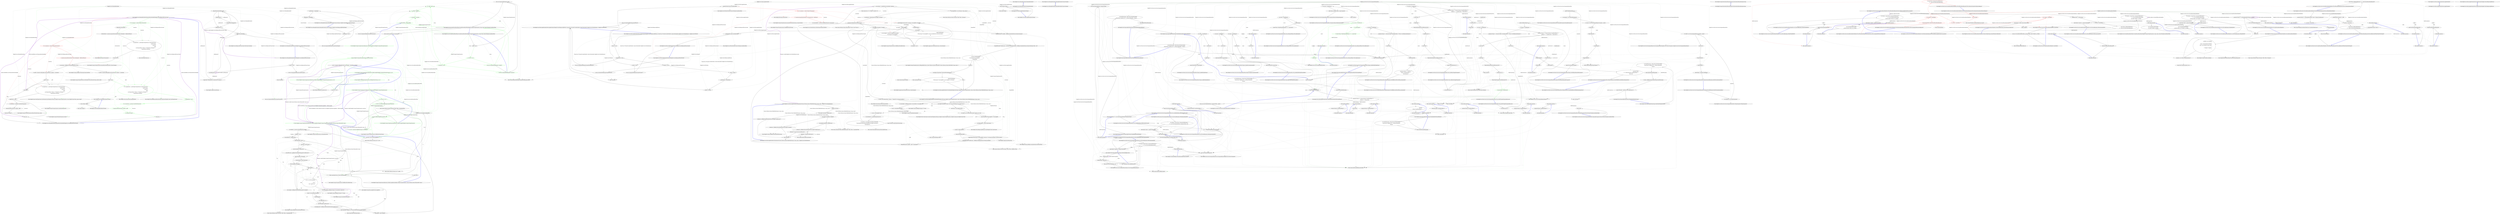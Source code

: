 digraph  {
n53 [label="Hangfire.Server.DelayedJobScheduler", span=""];
n0 [cluster="Hangfire.Server.DelayedJobScheduler.DelayedJobScheduler()", label="Entry Hangfire.Server.DelayedJobScheduler.DelayedJobScheduler()", span="81-81"];
n1 [cluster="Hangfire.Server.DelayedJobScheduler.DelayedJobScheduler()", label="Exit Hangfire.Server.DelayedJobScheduler.DelayedJobScheduler()", span="81-81"];
n2 [cluster="Hangfire.Server.DelayedJobScheduler.DelayedJobScheduler(System.TimeSpan)", label="Entry Hangfire.Server.DelayedJobScheduler.DelayedJobScheduler(System.TimeSpan)", span="91-91"];
n3 [cluster="Hangfire.Server.DelayedJobScheduler.DelayedJobScheduler(System.TimeSpan)", label="Exit Hangfire.Server.DelayedJobScheduler.DelayedJobScheduler(System.TimeSpan)", span="91-91"];
n4 [cluster="Hangfire.Server.DelayedJobScheduler.DelayedJobScheduler(System.TimeSpan, Hangfire.States.IBackgroundJobStateChanger)", label="Entry Hangfire.Server.DelayedJobScheduler.DelayedJobScheduler(System.TimeSpan, Hangfire.States.IBackgroundJobStateChanger)", span="104-104"];
n5 [cluster="Hangfire.Server.DelayedJobScheduler.DelayedJobScheduler(System.TimeSpan, Hangfire.States.IBackgroundJobStateChanger)", label="stateChanger == null", span="106-106"];
n6 [cluster="Hangfire.Server.DelayedJobScheduler.DelayedJobScheduler(System.TimeSpan, Hangfire.States.IBackgroundJobStateChanger)", label="throw new ArgumentNullException(nameof(stateChanger));", span="106-106"];
n7 [cluster="Hangfire.Server.DelayedJobScheduler.DelayedJobScheduler(System.TimeSpan, Hangfire.States.IBackgroundJobStateChanger)", label="_stateChanger = stateChanger", span="108-108"];
n8 [cluster="Hangfire.Server.DelayedJobScheduler.DelayedJobScheduler(System.TimeSpan, Hangfire.States.IBackgroundJobStateChanger)", label="_pollingDelay = pollingDelay", span="109-109"];
n9 [cluster="Hangfire.Server.DelayedJobScheduler.DelayedJobScheduler(System.TimeSpan, Hangfire.States.IBackgroundJobStateChanger)", label="Exit Hangfire.Server.DelayedJobScheduler.DelayedJobScheduler(System.TimeSpan, Hangfire.States.IBackgroundJobStateChanger)", span="104-104"];
n10 [cluster="System.ArgumentNullException.ArgumentNullException(string)", label="Entry System.ArgumentNullException.ArgumentNullException(string)", span="0-0"];
n11 [cluster="Unk.nameof", label="Entry Unk.nameof", span=""];
n12 [cluster="Hangfire.Server.DelayedJobScheduler.Execute(Hangfire.Server.BackgroundProcessContext)", label="Entry Hangfire.Server.DelayedJobScheduler.Execute(Hangfire.Server.BackgroundProcessContext)", span="113-113"];
n13 [cluster="Hangfire.Server.DelayedJobScheduler.Execute(Hangfire.Server.BackgroundProcessContext)", label="context == null", span="115-115"];
n14 [cluster="Hangfire.Server.DelayedJobScheduler.Execute(Hangfire.Server.BackgroundProcessContext)", label="throw new ArgumentNullException(nameof(context));", span="115-115"];
n16 [cluster="Hangfire.Server.DelayedJobScheduler.Execute(Hangfire.Server.BackgroundProcessContext)", label="EnqueueNextScheduledJob(context)", span="119-119"];
n18 [cluster="Hangfire.Server.DelayedJobScheduler.Execute(Hangfire.Server.BackgroundProcessContext)", label="context.IsShutdownRequested", span="123-123"];
n21 [cluster="Hangfire.Server.DelayedJobScheduler.Execute(Hangfire.Server.BackgroundProcessContext)", label="context.Wait(_pollingDelay)", span="134-134"];
n15 [cluster="Hangfire.Server.DelayedJobScheduler.Execute(Hangfire.Server.BackgroundProcessContext)", label="var jobsEnqueued = 0", span="117-117"];
n17 [cluster="Hangfire.Server.DelayedJobScheduler.Execute(Hangfire.Server.BackgroundProcessContext)", label="jobsEnqueued++", span="121-121"];
n19 [cluster="Hangfire.Server.DelayedJobScheduler.Execute(Hangfire.Server.BackgroundProcessContext)", label="jobsEnqueued != 0", span="129-129"];
n20 [cluster="Hangfire.Server.DelayedJobScheduler.Execute(Hangfire.Server.BackgroundProcessContext)", label="Logger.Info($''{jobsEnqueued} scheduled job(s) enqueued.'')", span="131-131"];
n23 [cluster="Hangfire.Server.DelayedJobScheduler.EnqueueNextScheduledJob(Hangfire.Server.BackgroundProcessContext)", label="Entry Hangfire.Server.DelayedJobScheduler.EnqueueNextScheduledJob(Hangfire.Server.BackgroundProcessContext)", span="143-143"];
n24 [cluster="Hangfire.Logging.ILog.Info(string)", label="Entry Hangfire.Logging.ILog.Info(string)", span="204-204"];
n22 [cluster="Hangfire.Server.DelayedJobScheduler.Execute(Hangfire.Server.BackgroundProcessContext)", label="Exit Hangfire.Server.DelayedJobScheduler.Execute(Hangfire.Server.BackgroundProcessContext)", span="113-113"];
n25 [cluster="Hangfire.Server.BackgroundProcessContext.Wait(System.TimeSpan)", label="Entry Hangfire.Server.BackgroundProcessContext.Wait(System.TimeSpan)", span="54-54"];
n26 [cluster="Hangfire.Server.DelayedJobScheduler.ToString()", label="Entry Hangfire.Server.DelayedJobScheduler.ToString()", span="138-138"];
n27 [cluster="Hangfire.Server.DelayedJobScheduler.ToString()", label="return GetType().Name;", span="140-140"];
n28 [cluster="Hangfire.Server.DelayedJobScheduler.ToString()", label="Exit Hangfire.Server.DelayedJobScheduler.ToString()", span="138-138"];
n29 [cluster="object.GetType()", label="Entry object.GetType()", span="0-0"];
n30 [cluster="Hangfire.Server.DelayedJobScheduler.EnqueueNextScheduledJob(Hangfire.Server.BackgroundProcessContext)", color=red, community=0, label="10: var connection = context.Storage.GetConnection()", span="145-145"];
n36 [cluster="Hangfire.Server.DelayedJobScheduler.EnqueueNextScheduledJob(Hangfire.Server.BackgroundProcessContext)", label="var appliedState = _stateChanger.ChangeState(new StateChangeContext(\r\n                    context.Storage,\r\n                    connection,\r\n                    jobId,\r\n                    new EnqueuedState { Reason = $''Triggered by {ToString()}'' }, \r\n                    ScheduledState.StateName))", span="159-164"];
n31 [cluster="Hangfire.Server.DelayedJobScheduler.EnqueueNextScheduledJob(Hangfire.Server.BackgroundProcessContext)", color=red, community=0, label="4: connection.AcquireDistributedLock(''locks:schedulepoller'', DefaultLockTimeout)", span="146-146"];
n43 [cluster="Hangfire.JobStorage.GetConnection()", label="Entry Hangfire.JobStorage.GetConnection()", span="56-56"];
n33 [cluster="Hangfire.Server.DelayedJobScheduler.EnqueueNextScheduledJob(Hangfire.Server.BackgroundProcessContext)", label="var jobId = connection.GetFirstByLowestScoreFromSet(''schedule'', 0, timestamp)", span="151-151"];
n38 [cluster="Hangfire.Server.DelayedJobScheduler.EnqueueNextScheduledJob(Hangfire.Server.BackgroundProcessContext)", label="var transaction = connection.CreateWriteTransaction()", span="171-171"];
n32 [cluster="Hangfire.Server.DelayedJobScheduler.EnqueueNextScheduledJob(Hangfire.Server.BackgroundProcessContext)", label="var timestamp = JobHelper.ToTimestamp(DateTime.UtcNow)", span="148-148"];
n44 [cluster="Hangfire.Storage.IStorageConnection.AcquireDistributedLock(string, System.TimeSpan)", label="Entry Hangfire.Storage.IStorageConnection.AcquireDistributedLock(string, System.TimeSpan)", span="28-28"];
n45 [cluster="Hangfire.Common.JobHelper.ToTimestamp(System.DateTime)", label="Entry Hangfire.Common.JobHelper.ToTimestamp(System.DateTime)", span="57-57"];
n34 [cluster="Hangfire.Server.DelayedJobScheduler.EnqueueNextScheduledJob(Hangfire.Server.BackgroundProcessContext)", label="jobId == null", span="153-153"];
n46 [cluster="Hangfire.Storage.IStorageConnection.GetFirstByLowestScoreFromSet(string, double, double)", label="Entry Hangfire.Storage.IStorageConnection.GetFirstByLowestScoreFromSet(string, double, double)", span="57-57"];
n39 [cluster="Hangfire.Server.DelayedJobScheduler.EnqueueNextScheduledJob(Hangfire.Server.BackgroundProcessContext)", label="transaction.RemoveFromSet(''schedule'', jobId)", span="173-173"];
n35 [cluster="Hangfire.Server.DelayedJobScheduler.EnqueueNextScheduledJob(Hangfire.Server.BackgroundProcessContext)", label="return false;", span="156-156"];
n37 [cluster="Hangfire.Server.DelayedJobScheduler.EnqueueNextScheduledJob(Hangfire.Server.BackgroundProcessContext)", label="appliedState == null", span="166-166"];
n47 [cluster="Hangfire.States.StateChangeContext.StateChangeContext(Hangfire.JobStorage, Hangfire.Storage.IStorageConnection, string, Hangfire.States.IState, params string[])", label="Entry Hangfire.States.StateChangeContext.StateChangeContext(Hangfire.JobStorage, Hangfire.Storage.IStorageConnection, string, Hangfire.States.IState, params string[])", span="35-35"];
n48 [cluster="Hangfire.States.EnqueuedState.EnqueuedState()", label="Entry Hangfire.States.EnqueuedState.EnqueuedState()", span="87-87"];
n49 [cluster="Hangfire.States.IBackgroundJobStateChanger.ChangeState(Hangfire.States.StateChangeContext)", label="Entry Hangfire.States.IBackgroundJobStateChanger.ChangeState(Hangfire.States.StateChangeContext)", span="25-25"];
n41 [cluster="Hangfire.Server.DelayedJobScheduler.EnqueueNextScheduledJob(Hangfire.Server.BackgroundProcessContext)", label="return true;", span="178-178"];
n50 [cluster="Hangfire.Storage.IStorageConnection.CreateWriteTransaction()", label="Entry Hangfire.Storage.IStorageConnection.CreateWriteTransaction()", span="27-27"];
n40 [cluster="Hangfire.Server.DelayedJobScheduler.EnqueueNextScheduledJob(Hangfire.Server.BackgroundProcessContext)", label="transaction.Commit()", span="174-174"];
n51 [cluster="Hangfire.Storage.IWriteOnlyTransaction.RemoveFromSet(string, string)", label="Entry Hangfire.Storage.IWriteOnlyTransaction.RemoveFromSet(string, string)", span="43-43"];
n52 [cluster="Hangfire.Storage.IWriteOnlyTransaction.Commit()", label="Entry Hangfire.Storage.IWriteOnlyTransaction.Commit()", span="54-54"];
n42 [cluster="Hangfire.Server.DelayedJobScheduler.EnqueueNextScheduledJob(Hangfire.Server.BackgroundProcessContext)", label="Exit Hangfire.Server.DelayedJobScheduler.EnqueueNextScheduledJob(Hangfire.Server.BackgroundProcessContext)", span="143-143"];
d30 [cluster="Hangfire.Server.DelayedJobScheduler.EnqueueNextScheduledJob(Hangfire.Server.BackgroundProcessContext)", color=green, community=0, label="10: var connection = context.Storage.GetConnection()", span="146-146"];
d31 [cluster="Hangfire.Server.DelayedJobScheduler.EnqueueNextScheduledJob(Hangfire.Server.BackgroundProcessContext)", label="IDisposable distributedLock", span="148-148"];
d32 [cluster="Hangfire.Server.DelayedJobScheduler.EnqueueNextScheduledJob(Hangfire.Server.BackgroundProcessContext)", label="distributedLock = connection.AcquireDistributedLock(''locks:schedulepoller'', DefaultLockTimeout)", span="152-152"];
d33 [cluster="Hangfire.Server.DelayedJobScheduler.EnqueueNextScheduledJob(Hangfire.Server.BackgroundProcessContext)", label="var appliedState = _stateChanger.ChangeState(new StateChangeContext(\r\n                    context.Storage,\r\n                    connection,\r\n                    jobId,\r\n                    new EnqueuedState { Reason = $''Triggered by {ToString()}'' }, \r\n                    ScheduledState.StateName))", span="155-160"];
d36 [cluster="Hangfire.Server.DelayedJobScheduler.EnqueueNextScheduledJob(Hangfire.Server.BackgroundProcessContext)", label="var jobId = connection.GetFirstByLowestScoreFromSet(''schedule'', 0, timestamp)", span="167-167"];
d39 [cluster="Hangfire.Server.DelayedJobScheduler.EnqueueNextScheduledJob(Hangfire.Server.BackgroundProcessContext)", color=green, community=0, label="26: var appliedState = _stateChanger.ChangeState(new StateChangeContext(\r\n                        context.Storage,\r\n                        connection,\r\n                        jobId,\r\n                        new EnqueuedState { Reason = $''Triggered by {ToString()}'' },\r\n                        ScheduledState.StateName))", span="175-180"];
d41 [cluster="Hangfire.Server.DelayedJobScheduler.EnqueueNextScheduledJob(Hangfire.Server.BackgroundProcessContext)", color=green, community=0, label="44: var transaction = connection.CreateWriteTransaction()", span="187-187"];
d37 [cluster="Hangfire.Server.DelayedJobScheduler.EnqueueNextScheduledJob(Hangfire.Server.BackgroundProcessContext)", label="jobId == null", span="169-169"];
d40 [cluster="Hangfire.Server.DelayedJobScheduler.EnqueueNextScheduledJob(Hangfire.Server.BackgroundProcessContext)", color=green, community=0, label="10: appliedState == null", span="182-182"];
d42 [cluster="Hangfire.Server.DelayedJobScheduler.EnqueueNextScheduledJob(Hangfire.Server.BackgroundProcessContext)", color=green, community=0, label="7: transaction.RemoveFromSet(''schedule'', jobId)", span="189-189"];
d43 [cluster="Hangfire.Server.DelayedJobScheduler.EnqueueNextScheduledJob(Hangfire.Server.BackgroundProcessContext)", color=green, community=0, label="10: transaction.Commit()", span="190-190"];
d44 [cluster="Hangfire.Server.DelayedJobScheduler.EnqueueNextScheduledJob(Hangfire.Server.BackgroundProcessContext)", label="return true;", span="194-194"];
d34 [cluster="Hangfire.Server.DelayedJobScheduler.EnqueueNextScheduledJob(Hangfire.Server.BackgroundProcessContext)", label=distributedLock, span="162-162"];
d48 [cluster="StateChangeContext.cstr", label="Entry StateChangeContext.cstr", span=""];
m0_29 [cluster="lambda expression", file="DelayedJobSchedulerFacts.cs", label="new ServerComponentRunner(_component.Object)", span="43-43"];
m0_179 [cluster="HangFire.Core.Tests.Server.ServerComponentRunnerFacts.Component_ReturnsUnderlyingComponent()", file="DelayedJobSchedulerFacts.cs", label="Entry HangFire.Core.Tests.Server.ServerComponentRunnerFacts.Component_ReturnsUnderlyingComponent()", span="228-228"];
m0_180 [cluster="HangFire.Core.Tests.Server.ServerComponentRunnerFacts.Component_ReturnsUnderlyingComponent()", file="DelayedJobSchedulerFacts.cs", label="var runner = CreateRunner()", span="230-230"];
m0_181 [cluster="HangFire.Core.Tests.Server.ServerComponentRunnerFacts.Component_ReturnsUnderlyingComponent()", file="DelayedJobSchedulerFacts.cs", label="Assert.Same(_component.Object, runner.Component)", span="232-232"];
m0_182 [cluster="HangFire.Core.Tests.Server.ServerComponentRunnerFacts.Component_ReturnsUnderlyingComponent()", file="DelayedJobSchedulerFacts.cs", label="Exit HangFire.Core.Tests.Server.ServerComponentRunnerFacts.Component_ReturnsUnderlyingComponent()", span="228-228"];
m0_40 [cluster="HangFire.Server.ServerComponentRunner.Dispose()", file="DelayedJobSchedulerFacts.cs", label="Entry HangFire.Server.ServerComponentRunner.Dispose()", span="84-84"];
m0_183 [cluster="Unk.Same", file="DelayedJobSchedulerFacts.cs", label="Entry Unk.Same", span=""];
m0_38 [cluster="Unk.IsNotNull", file="DelayedJobSchedulerFacts.cs", label="Entry Unk.IsNotNull", span=""];
m0_41 [cluster="Unk.Verify", file="DelayedJobSchedulerFacts.cs", label="Entry Unk.Verify", span=""];
m0_11 [cluster="System.DateTime.AddDays(double)", file="DelayedJobSchedulerFacts.cs", label="Entry System.DateTime.AddDays(double)", span="0-0"];
m0_39 [cluster="System.Threading.Thread.Sleep(System.TimeSpan)", file="DelayedJobSchedulerFacts.cs", label="Entry System.Threading.Thread.Sleep(System.TimeSpan)", span="0-0"];
m0_51 [cluster="HangFire.Tests.DequeuedJobsWatcherSteps.ThenTheJobHasTheFetchedFlagSet()", file="DelayedJobSchedulerFacts.cs", label="Entry HangFire.Tests.DequeuedJobsWatcherSteps.ThenTheJobHasTheFetchedFlagSet()", span="81-81"];
m0_52 [cluster="HangFire.Tests.DequeuedJobsWatcherSteps.ThenTheJobHasTheFetchedFlagSet()", file="DelayedJobSchedulerFacts.cs", label="var fetchedTimestamp = Redis.Client.GetValueFromHash(\r\n                String.Format(''hangfire:job:{0}'', JobSteps.DefaultJobId), ''Fetched'')", span="83-84"];
m0_55 [cluster="HangFire.Tests.DequeuedJobsWatcherSteps.ThenTheJobDoesNotHaveTheFetchedFlagSet()", file="DelayedJobSchedulerFacts.cs", label="Entry HangFire.Tests.DequeuedJobsWatcherSteps.ThenTheJobDoesNotHaveTheFetchedFlagSet()", span="90-90"];
m0_54 [cluster="HangFire.Tests.DequeuedJobsWatcherSteps.ThenTheJobHasTheFetchedFlagSet()", file="DelayedJobSchedulerFacts.cs", label="Exit HangFire.Tests.DequeuedJobsWatcherSteps.ThenTheJobHasTheFetchedFlagSet()", span="81-81"];
m0_53 [cluster="HangFire.Tests.DequeuedJobsWatcherSteps.ThenTheJobHasTheFetchedFlagSet()", file="DelayedJobSchedulerFacts.cs", label="Assert.IsNotNull(fetchedTimestamp)", span="86-86"];
m0_56 [cluster="HangFire.Tests.DequeuedJobsWatcherSteps.ThenTheJobDoesNotHaveTheFetchedFlagSet()", file="DelayedJobSchedulerFacts.cs", label="var fetchedTimestamp = Redis.Client.GetValueFromHash(\r\n                String.Format(''hangfire:job:{0}'', JobSteps.DefaultJobId), ''Fetched'')", span="92-93"];
m0_131 [cluster="HangFire.Core.Tests.Server.ServerComponentRunnerFacts.Dispose_CanBeCalled_AfterStop()", file="DelayedJobSchedulerFacts.cs", label="Entry HangFire.Core.Tests.Server.ServerComponentRunnerFacts.Dispose_CanBeCalled_AfterStop()", span="163-163"];
m0_132 [cluster="HangFire.Core.Tests.Server.ServerComponentRunnerFacts.Dispose_CanBeCalled_AfterStop()", file="DelayedJobSchedulerFacts.cs", label="var runner = CreateRunner()", span="165-165"];
m0_134 [cluster="HangFire.Core.Tests.Server.ServerComponentRunnerFacts.Dispose_CanBeCalled_AfterStop()", file="DelayedJobSchedulerFacts.cs", label="runner.Stop()", span="167-167"];
m0_133 [cluster="HangFire.Core.Tests.Server.ServerComponentRunnerFacts.Dispose_CanBeCalled_AfterStop()", file="DelayedJobSchedulerFacts.cs", label="runner.Start()", span="166-166"];
m0_135 [cluster="HangFire.Core.Tests.Server.ServerComponentRunnerFacts.Dispose_CanBeCalled_AfterStop()", file="DelayedJobSchedulerFacts.cs", label="Assert.DoesNotThrow(runner.Dispose)", span="169-169"];
m0_136 [cluster="HangFire.Core.Tests.Server.ServerComponentRunnerFacts.Dispose_CanBeCalled_AfterStop()", file="DelayedJobSchedulerFacts.cs", label="Exit HangFire.Core.Tests.Server.ServerComponentRunnerFacts.Dispose_CanBeCalled_AfterStop()", span="163-163"];
m0_15 [cluster="HangFire.Server.ServerComponentRunner.ServerComponentRunner(HangFire.Server.IServerComponent)", file="DelayedJobSchedulerFacts.cs", label="Entry HangFire.Server.ServerComponentRunner.ServerComponentRunner(HangFire.Server.IServerComponent)", span="36-36"];
m0_0 [cluster="HangFire.Tests.DequeuedJobsWatcherSteps.ItWasCheckedAAgo(string)", file="DelayedJobSchedulerFacts.cs", label="Entry HangFire.Tests.DequeuedJobsWatcherSteps.ItWasCheckedAAgo(string)", span="13-13"];
m0_1 [cluster="HangFire.Tests.DequeuedJobsWatcherSteps.ItWasCheckedAAgo(string)", file="DelayedJobSchedulerFacts.cs", label="DateTime time", span="15-15"];
m0_2 [cluster="HangFire.Tests.DequeuedJobsWatcherSteps.ItWasCheckedAAgo(string)", file="DelayedJobSchedulerFacts.cs", label="timeAgo.Equals(''millisecond'')", span="16-16"];
m0_3 [cluster="HangFire.Tests.DequeuedJobsWatcherSteps.ItWasCheckedAAgo(string)", file="DelayedJobSchedulerFacts.cs", label="time = DateTime.UtcNow.AddMilliseconds(-1)", span="16-16"];
m0_23 [cluster="ServerComponentRunner.cstr", file="DelayedJobSchedulerFacts.cs", label="Entry ServerComponentRunner.cstr", span=""];
m0_16 [cluster="HangFire.Core.Tests.Server.ServerComponentRunnerFacts.Ctor_ThrowsAnException_WhenOptionsValueIsNull()", file="DelayedJobSchedulerFacts.cs", label="Entry HangFire.Core.Tests.Server.ServerComponentRunnerFacts.Ctor_ThrowsAnException_WhenOptionsValueIsNull()", span="32-32"];
m0_17 [cluster="HangFire.Core.Tests.Server.ServerComponentRunnerFacts.Ctor_ThrowsAnException_WhenOptionsValueIsNull()", file="DelayedJobSchedulerFacts.cs", label="var exception = Assert.Throws<ArgumentNullException>(\r\n                () => new ServerComponentRunner(_component.Object, null))", span="34-35"];
m0_18 [cluster="HangFire.Core.Tests.Server.ServerComponentRunnerFacts.Ctor_ThrowsAnException_WhenOptionsValueIsNull()", file="DelayedJobSchedulerFacts.cs", label="Assert.Equal(''options'', exception.ParamName)", span="37-37"];
m0_20 [cluster="lambda expression", file="DelayedJobSchedulerFacts.cs", label="Entry lambda expression", span="35-35"];
m0_22 [cluster="lambda expression", file="DelayedJobSchedulerFacts.cs", label="Exit lambda expression", span="35-35"];
m0_19 [cluster="HangFire.Core.Tests.Server.ServerComponentRunnerFacts.Ctor_ThrowsAnException_WhenOptionsValueIsNull()", file="DelayedJobSchedulerFacts.cs", label="Exit HangFire.Core.Tests.Server.ServerComponentRunnerFacts.Ctor_ThrowsAnException_WhenOptionsValueIsNull()", span="32-32"];
m0_21 [cluster="lambda expression", file="DelayedJobSchedulerFacts.cs", label="new ServerComponentRunner(_component.Object, null)", span="35-35"];
m0_24 [cluster="HangFire.Core.Tests.Server.ServerComponentRunnerFacts.Ctor_UsesDefaultOptions_IfTheyWereNoProvided()", file="DelayedJobSchedulerFacts.cs", label="Entry HangFire.Core.Tests.Server.ServerComponentRunnerFacts.Ctor_UsesDefaultOptions_IfTheyWereNoProvided()", span="41-41"];
m0_13 [cluster="lambda expression", file="DelayedJobSchedulerFacts.cs", label="new ServerComponentRunner(null)", span="26-26"];
m0_27 [cluster="HangFire.Tests.DequeuedJobsWatcherSteps.WhenTimedOutJobsHandlerRuns()", file="DelayedJobSchedulerFacts.cs", label="watcher.FindAndRequeueTimedOutJobs()", span="44-44"];
m0_137 [cluster="HangFire.Core.Tests.Server.ServerComponentRunnerFacts.Dispose_ShouldDisposeDisposableComponent()", file="DelayedJobSchedulerFacts.cs", label="Entry HangFire.Core.Tests.Server.ServerComponentRunnerFacts.Dispose_ShouldDisposeDisposableComponent()", span="173-173"];
m0_138 [cluster="HangFire.Core.Tests.Server.ServerComponentRunnerFacts.Dispose_ShouldDisposeDisposableComponent()", file="DelayedJobSchedulerFacts.cs", label="_options.MaxRetryAttempts = 0", span="176-176"];
m0_140 [cluster="HangFire.Core.Tests.Server.ServerComponentRunnerFacts.Dispose_ShouldDisposeDisposableComponent()", file="DelayedJobSchedulerFacts.cs", label="var runner = new ServerComponentRunner(component, _options)", span="179-179"];
m0_143 [cluster="HangFire.Core.Tests.Server.ServerComponentRunnerFacts.Dispose_ShouldDisposeDisposableComponent()", file="DelayedJobSchedulerFacts.cs", label="runner.Dispose()", span="185-185"];
m0_139 [cluster="HangFire.Core.Tests.Server.ServerComponentRunnerFacts.Dispose_ShouldDisposeDisposableComponent()", file="DelayedJobSchedulerFacts.cs", label="var component = new DisposableComponent()", span="178-178"];
m0_141 [cluster="HangFire.Core.Tests.Server.ServerComponentRunnerFacts.Dispose_ShouldDisposeDisposableComponent()", file="DelayedJobSchedulerFacts.cs", label="runner.Start()", span="181-181"];
m0_142 [cluster="HangFire.Core.Tests.Server.ServerComponentRunnerFacts.Dispose_ShouldDisposeDisposableComponent()", file="DelayedJobSchedulerFacts.cs", label="Thread.Sleep(100)", span="182-182"];
m0_144 [cluster="HangFire.Core.Tests.Server.ServerComponentRunnerFacts.Dispose_ShouldDisposeDisposableComponent()", file="DelayedJobSchedulerFacts.cs", label="Thread.Sleep(500)", span="186-186"];
m0_145 [cluster="HangFire.Core.Tests.Server.ServerComponentRunnerFacts.Dispose_ShouldDisposeDisposableComponent()", file="DelayedJobSchedulerFacts.cs", label="Assert.True(component.Disposed)", span="189-189"];
m0_146 [cluster="HangFire.Core.Tests.Server.ServerComponentRunnerFacts.Dispose_ShouldDisposeDisposableComponent()", file="DelayedJobSchedulerFacts.cs", label="Exit HangFire.Core.Tests.Server.ServerComponentRunnerFacts.Dispose_ShouldDisposeDisposableComponent()", span="173-173"];
m0_100 [cluster="HangFire.Core.Tests.Server.ServerComponentRunnerFacts.Start_CanRestartStoppedComponent()", file="DelayedJobSchedulerFacts.cs", label="Entry HangFire.Core.Tests.Server.ServerComponentRunnerFacts.Start_CanRestartStoppedComponent()", span="121-121"];
m0_102 [cluster="HangFire.Core.Tests.Server.ServerComponentRunnerFacts.Start_CanRestartStoppedComponent()", file="DelayedJobSchedulerFacts.cs", label="var runner = CreateRunner()", span="126-126"];
m0_103 [cluster="HangFire.Core.Tests.Server.ServerComponentRunnerFacts.Start_CanRestartStoppedComponent()", file="DelayedJobSchedulerFacts.cs", label="_component.Setup(x => x.Execute(It.IsAny<CancellationToken>()))\r\n                .Callback(() => { timesExecuted++; Thread.Yield(); })", span="127-128"];
m0_105 [cluster="HangFire.Core.Tests.Server.ServerComponentRunnerFacts.Start_CanRestartStoppedComponent()", file="DelayedJobSchedulerFacts.cs", label="runner.Stop()", span="131-131"];
m0_106 [cluster="HangFire.Core.Tests.Server.ServerComponentRunnerFacts.Start_CanRestartStoppedComponent()", file="DelayedJobSchedulerFacts.cs", label="Thread.Sleep(TimeSpan.FromMilliseconds(100))", span="132-132"];
m0_109 [cluster="HangFire.Core.Tests.Server.ServerComponentRunnerFacts.Start_CanRestartStoppedComponent()", file="DelayedJobSchedulerFacts.cs", label="Thread.Sleep(TimeSpan.FromMilliseconds(100))", span="137-137"];
m0_101 [cluster="HangFire.Core.Tests.Server.ServerComponentRunnerFacts.Start_CanRestartStoppedComponent()", file="DelayedJobSchedulerFacts.cs", label="int timesExecuted = 0", span="124-124"];
m0_104 [cluster="HangFire.Core.Tests.Server.ServerComponentRunnerFacts.Start_CanRestartStoppedComponent()", file="DelayedJobSchedulerFacts.cs", label="runner.Start()", span="130-130"];
m0_108 [cluster="HangFire.Core.Tests.Server.ServerComponentRunnerFacts.Start_CanRestartStoppedComponent()", file="DelayedJobSchedulerFacts.cs", label="runner.Start()", span="136-136"];
m0_107 [cluster="HangFire.Core.Tests.Server.ServerComponentRunnerFacts.Start_CanRestartStoppedComponent()", file="DelayedJobSchedulerFacts.cs", label="timesExecuted = 0", span="133-133"];
m0_110 [cluster="HangFire.Core.Tests.Server.ServerComponentRunnerFacts.Start_CanRestartStoppedComponent()", file="DelayedJobSchedulerFacts.cs", label="Assert.True(timesExecuted > 0)", span="140-140"];
m0_111 [cluster="HangFire.Core.Tests.Server.ServerComponentRunnerFacts.Start_CanRestartStoppedComponent()", file="DelayedJobSchedulerFacts.cs", label="Exit HangFire.Core.Tests.Server.ServerComponentRunnerFacts.Start_CanRestartStoppedComponent()", span="121-121"];
m0_149 [cluster="System.Threading.Thread.Sleep(int)", file="DelayedJobSchedulerFacts.cs", label="Entry System.Threading.Thread.Sleep(int)", span="0-0"];
m0_9 [cluster="HangFire.Core.Tests.Server.ServerComponentRunnerFacts.Ctor_ThrowsAnException_WhenComponentIsNull()", file="DelayedJobSchedulerFacts.cs", label="Exit HangFire.Core.Tests.Server.ServerComponentRunnerFacts.Ctor_ThrowsAnException_WhenComponentIsNull()", span="23-23"];
m0_37 [cluster="Unk.GetValueFromHash", file="DelayedJobSchedulerFacts.cs", label="Entry Unk.GetValueFromHash", span=""];
m0_200 [cluster="HangFire.Core.Tests.Server.ServerComponentRunnerFacts.CreateRunner()", file="DelayedJobSchedulerFacts.cs", label="_component.Setup(x => x.Execute(It.IsAny<CancellationToken>()))\r\n                .Callback(() => Thread.Yield())", span="262-263"];
m0_201 [cluster="HangFire.Core.Tests.Server.ServerComponentRunnerFacts.CreateRunner()", file="DelayedJobSchedulerFacts.cs", label="return new ServerComponentRunner(_component.Object, _options);", span="264-264"];
m0_202 [cluster="HangFire.Core.Tests.Server.ServerComponentRunnerFacts.CreateRunner()", file="DelayedJobSchedulerFacts.cs", label="Exit HangFire.Core.Tests.Server.ServerComponentRunnerFacts.CreateRunner()", span="260-260"];
m0_10 [cluster="System.DateTime.AddMilliseconds(double)", file="DelayedJobSchedulerFacts.cs", label="Entry System.DateTime.AddMilliseconds(double)", span="0-0"];
m0_192 [cluster="HangFire.Core.Tests.Server.ServerComponentRunnerFacts.WaitingComponent.WaitingComponent()", file="DelayedJobSchedulerFacts.cs", label="Entry HangFire.Core.Tests.Server.ServerComponentRunnerFacts.WaitingComponent.WaitingComponent()", span="248-248"];
m0_83 [cluster="HangFire.Server.ServerComponentRunner.Stop()", file="DelayedJobSchedulerFacts.cs", label="Entry HangFire.Server.ServerComponentRunner.Stop()", span="70-70"];
m0_7 [cluster="HangFire.Core.Tests.Server.ServerComponentRunnerFacts.Ctor_ThrowsAnException_WhenComponentIsNull()", file="DelayedJobSchedulerFacts.cs", label="var exception = Assert.Throws<ArgumentNullException>(\r\n                () => new ServerComponentRunner(null))", span="25-26"];
m0_4 [cluster="Mock<IServerComponent>.cstr", file="DelayedJobSchedulerFacts.cs", label="Entry Mock<IServerComponent>.cstr", span=""];
m0_6 [cluster="HangFire.Core.Tests.Server.ServerComponentRunnerFacts.Ctor_ThrowsAnException_WhenComponentIsNull()", file="DelayedJobSchedulerFacts.cs", label="Entry HangFire.Core.Tests.Server.ServerComponentRunnerFacts.Ctor_ThrowsAnException_WhenComponentIsNull()", span="23-23"];
m0_5 [cluster="HangFire.Server.ServerComponentRunnerOptions.ServerComponentRunnerOptions()", file="DelayedJobSchedulerFacts.cs", label="Entry HangFire.Server.ServerComponentRunnerOptions.ServerComponentRunnerOptions()", span="24-24"];
m0_8 [cluster="HangFire.Core.Tests.Server.ServerComponentRunnerFacts.Ctor_ThrowsAnException_WhenComponentIsNull()", file="DelayedJobSchedulerFacts.cs", label="Assert.Equal(''component'', exception.ParamName)", span="28-28"];
m0_165 [cluster="HangFire.Core.Tests.Server.ServerComponentRunnerFacts.FailingComponent_ShouldBeExecutedSeveralTimes_Automatically()", file="DelayedJobSchedulerFacts.cs", label="Entry HangFire.Core.Tests.Server.ServerComponentRunnerFacts.FailingComponent_ShouldBeExecutedSeveralTimes_Automatically()", span="213-213"];
m0_166 [cluster="HangFire.Core.Tests.Server.ServerComponentRunnerFacts.FailingComponent_ShouldBeExecutedSeveralTimes_Automatically()", file="DelayedJobSchedulerFacts.cs", label="var runner = CreateRunner()", span="215-215"];
m0_167 [cluster="HangFire.Core.Tests.Server.ServerComponentRunnerFacts.FailingComponent_ShouldBeExecutedSeveralTimes_Automatically()", file="DelayedJobSchedulerFacts.cs", label="_component.Setup(x => x.Execute(It.IsAny<CancellationToken>())).Throws<InvalidOperationException>()", span="216-216"];
m0_171 [cluster="HangFire.Core.Tests.Server.ServerComponentRunnerFacts.FailingComponent_ShouldBeExecutedSeveralTimes_Automatically()", file="DelayedJobSchedulerFacts.cs", label="_component.Verify(x => x.Execute(\r\n                It.IsAny<CancellationToken>()),\r\n                Times.AtLeast(2))", span="222-224"];
m0_170 [cluster="HangFire.Core.Tests.Server.ServerComponentRunnerFacts.FailingComponent_ShouldBeExecutedSeveralTimes_Automatically()", file="DelayedJobSchedulerFacts.cs", label="runner.Dispose()", span="220-220"];
m0_168 [cluster="HangFire.Core.Tests.Server.ServerComponentRunnerFacts.FailingComponent_ShouldBeExecutedSeveralTimes_Automatically()", file="DelayedJobSchedulerFacts.cs", label="runner.Start()", span="217-217"];
m0_169 [cluster="HangFire.Core.Tests.Server.ServerComponentRunnerFacts.FailingComponent_ShouldBeExecutedSeveralTimes_Automatically()", file="DelayedJobSchedulerFacts.cs", label="Thread.Sleep(5000)", span="219-219"];
m0_172 [cluster="HangFire.Core.Tests.Server.ServerComponentRunnerFacts.FailingComponent_ShouldBeExecutedSeveralTimes_Automatically()", file="DelayedJobSchedulerFacts.cs", label="Exit HangFire.Core.Tests.Server.ServerComponentRunnerFacts.FailingComponent_ShouldBeExecutedSeveralTimes_Automatically()", span="213-213"];
m0_120 [cluster="HangFire.Core.Tests.Server.ServerComponentRunnerFacts.Stop_CanBeCalledMultipleTimesInARow()", file="DelayedJobSchedulerFacts.cs", label="Entry HangFire.Core.Tests.Server.ServerComponentRunnerFacts.Stop_CanBeCalledMultipleTimesInARow()", span="144-144"];
m0_121 [cluster="HangFire.Core.Tests.Server.ServerComponentRunnerFacts.Stop_CanBeCalledMultipleTimesInARow()", file="DelayedJobSchedulerFacts.cs", label="var runner = CreateRunner()", span="146-146"];
m0_123 [cluster="HangFire.Core.Tests.Server.ServerComponentRunnerFacts.Stop_CanBeCalledMultipleTimesInARow()", file="DelayedJobSchedulerFacts.cs", label="runner.Stop()", span="148-148"];
m0_122 [cluster="HangFire.Core.Tests.Server.ServerComponentRunnerFacts.Stop_CanBeCalledMultipleTimesInARow()", file="DelayedJobSchedulerFacts.cs", label="runner.Start()", span="147-147"];
m0_124 [cluster="HangFire.Core.Tests.Server.ServerComponentRunnerFacts.Stop_CanBeCalledMultipleTimesInARow()", file="DelayedJobSchedulerFacts.cs", label="Assert.DoesNotThrow(runner.Stop)", span="150-150"];
m0_125 [cluster="HangFire.Core.Tests.Server.ServerComponentRunnerFacts.Stop_CanBeCalledMultipleTimesInARow()", file="DelayedJobSchedulerFacts.cs", label="Exit HangFire.Core.Tests.Server.ServerComponentRunnerFacts.Stop_CanBeCalledMultipleTimesInARow()", span="144-144"];
m0_62 [cluster="HangFire.Core.Tests.Server.ServerComponentRunnerFacts.Start_OnDisposedObject_ThrowsAnException()", file="DelayedJobSchedulerFacts.cs", label="Entry HangFire.Core.Tests.Server.ServerComponentRunnerFacts.Start_OnDisposedObject_ThrowsAnException()", span="80-80"];
m0_63 [cluster="HangFire.Core.Tests.Server.ServerComponentRunnerFacts.Start_OnDisposedObject_ThrowsAnException()", file="DelayedJobSchedulerFacts.cs", label="var runner = CreateRunner()", span="82-82"];
m0_64 [cluster="HangFire.Core.Tests.Server.ServerComponentRunnerFacts.Start_OnDisposedObject_ThrowsAnException()", file="DelayedJobSchedulerFacts.cs", label="runner.Dispose()", span="83-83"];
m0_65 [cluster="HangFire.Core.Tests.Server.ServerComponentRunnerFacts.Start_OnDisposedObject_ThrowsAnException()", file="DelayedJobSchedulerFacts.cs", label="Assert.Throws<ObjectDisposedException>(() => runner.Start())", span="85-85"];
m0_66 [cluster="HangFire.Core.Tests.Server.ServerComponentRunnerFacts.Start_OnDisposedObject_ThrowsAnException()", file="DelayedJobSchedulerFacts.cs", label="Exit HangFire.Core.Tests.Server.ServerComponentRunnerFacts.Start_OnDisposedObject_ThrowsAnException()", span="80-80"];
m0_50 [cluster="HangFire.Core.Tests.Server.ServerComponentRunnerFacts.Dispose_CanBeCalledMultipleTimes()", file="DelayedJobSchedulerFacts.cs", label="Exit HangFire.Core.Tests.Server.ServerComponentRunnerFacts.Dispose_CanBeCalledMultipleTimes()", span="58-58"];
m0_92 [cluster="HangFire.Core.Tests.Server.ServerComponentRunnerFacts.Stop_OnDisposedObject_ThrowsAnException()", file="DelayedJobSchedulerFacts.cs", label="Entry HangFire.Core.Tests.Server.ServerComponentRunnerFacts.Stop_OnDisposedObject_ThrowsAnException()", span="112-112"];
m0_93 [cluster="HangFire.Core.Tests.Server.ServerComponentRunnerFacts.Stop_OnDisposedObject_ThrowsAnException()", color=green, community=0, file="DelayedJobSchedulerFacts.cs", label="31: var runner = CreateRunner()", span="114-114"];
m0_94 [cluster="HangFire.Core.Tests.Server.ServerComponentRunnerFacts.Stop_OnDisposedObject_ThrowsAnException()", color=green, community=0, file="DelayedJobSchedulerFacts.cs", label="31: runner.Dispose()", span="115-115"];
m0_95 [cluster="HangFire.Core.Tests.Server.ServerComponentRunnerFacts.Stop_OnDisposedObject_ThrowsAnException()", color=green, community=0, file="DelayedJobSchedulerFacts.cs", label="34: Assert.Throws<ObjectDisposedException>(() => runner.Stop())", span="117-117"];
m0_96 [cluster="HangFire.Core.Tests.Server.ServerComponentRunnerFacts.Stop_OnDisposedObject_ThrowsAnException()", file="DelayedJobSchedulerFacts.cs", label="Exit HangFire.Core.Tests.Server.ServerComponentRunnerFacts.Stop_OnDisposedObject_ThrowsAnException()", span="112-112"];
m0_12 [cluster="lambda expression", file="DelayedJobSchedulerFacts.cs", label="Entry lambda expression", span="26-26"];
m0_25 [cluster="HangFire.Core.Tests.Server.ServerComponentRunnerFacts.Ctor_UsesDefaultOptions_IfTheyWereNoProvided()", file="DelayedJobSchedulerFacts.cs", label="Assert.DoesNotThrow(() => new ServerComponentRunner(_component.Object))", span="43-43"];
m0_26 [cluster="HangFire.Core.Tests.Server.ServerComponentRunnerFacts.Ctor_UsesDefaultOptions_IfTheyWereNoProvided()", file="DelayedJobSchedulerFacts.cs", label="Exit HangFire.Core.Tests.Server.ServerComponentRunnerFacts.Ctor_UsesDefaultOptions_IfTheyWereNoProvided()", span="41-41"];
m0_28 [cluster="lambda expression", file="DelayedJobSchedulerFacts.cs", label="Entry lambda expression", span="43-43"];
m0_184 [cluster="HangFire.Core.Tests.Server.ServerComponentRunnerFacts.OperationCanceledException_DoesNotCauseAutomaticRetry()", file="DelayedJobSchedulerFacts.cs", label="Entry HangFire.Core.Tests.Server.ServerComponentRunnerFacts.OperationCanceledException_DoesNotCauseAutomaticRetry()", span="236-236"];
m0_190 [cluster="HangFire.Core.Tests.Server.ServerComponentRunnerFacts.OperationCanceledException_DoesNotCauseAutomaticRetry()", file="DelayedJobSchedulerFacts.cs", label="Assert.Equal(1, component.CalledTimes)", span="245-245"];
m0_186 [cluster="HangFire.Core.Tests.Server.ServerComponentRunnerFacts.OperationCanceledException_DoesNotCauseAutomaticRetry()", file="DelayedJobSchedulerFacts.cs", label="var runner = new ServerComponentRunner(component, _options)", span="239-239"];
m0_189 [cluster="HangFire.Core.Tests.Server.ServerComponentRunnerFacts.OperationCanceledException_DoesNotCauseAutomaticRetry()", file="DelayedJobSchedulerFacts.cs", label="runner.Dispose()", span="243-243"];
m0_185 [cluster="HangFire.Core.Tests.Server.ServerComponentRunnerFacts.OperationCanceledException_DoesNotCauseAutomaticRetry()", file="DelayedJobSchedulerFacts.cs", label="var component = new WaitingComponent()", span="238-238"];
m0_187 [cluster="HangFire.Core.Tests.Server.ServerComponentRunnerFacts.OperationCanceledException_DoesNotCauseAutomaticRetry()", file="DelayedJobSchedulerFacts.cs", label="runner.Start()", span="240-240"];
m0_188 [cluster="HangFire.Core.Tests.Server.ServerComponentRunnerFacts.OperationCanceledException_DoesNotCauseAutomaticRetry()", file="DelayedJobSchedulerFacts.cs", label="Thread.Sleep(500)", span="242-242"];
m0_191 [cluster="HangFire.Core.Tests.Server.ServerComponentRunnerFacts.OperationCanceledException_DoesNotCauseAutomaticRetry()", file="DelayedJobSchedulerFacts.cs", label="Exit HangFire.Core.Tests.Server.ServerComponentRunnerFacts.OperationCanceledException_DoesNotCauseAutomaticRetry()", span="236-236"];
m0_126 [cluster="HangFire.Core.Tests.Server.ServerComponentRunnerFacts.Dispose_StopsExecutionAutomatically()", file="DelayedJobSchedulerFacts.cs", label="Entry HangFire.Core.Tests.Server.ServerComponentRunnerFacts.Dispose_StopsExecutionAutomatically()", span="154-154"];
m0_127 [cluster="HangFire.Core.Tests.Server.ServerComponentRunnerFacts.Dispose_StopsExecutionAutomatically()", file="DelayedJobSchedulerFacts.cs", label="var runner = CreateRunner()", span="156-156"];
m0_128 [cluster="HangFire.Core.Tests.Server.ServerComponentRunnerFacts.Dispose_StopsExecutionAutomatically()", file="DelayedJobSchedulerFacts.cs", label="runner.Start()", span="157-157"];
m0_129 [cluster="HangFire.Core.Tests.Server.ServerComponentRunnerFacts.Dispose_StopsExecutionAutomatically()", file="DelayedJobSchedulerFacts.cs", label="Assert.DoesNotThrow(runner.Dispose)", span="159-159"];
m0_130 [cluster="HangFire.Core.Tests.Server.ServerComponentRunnerFacts.Dispose_StopsExecutionAutomatically()", file="DelayedJobSchedulerFacts.cs", label="Exit HangFire.Core.Tests.Server.ServerComponentRunnerFacts.Dispose_StopsExecutionAutomatically()", span="154-154"];
m0_81 [cluster="Unk.Setup", file="DelayedJobSchedulerFacts.cs", label="Entry Unk.Setup", span=""];
m0_57 [cluster="HangFire.Tests.DequeuedJobsWatcherSteps.ThenTheJobDoesNotHaveTheFetchedFlagSet()", file="DelayedJobSchedulerFacts.cs", label="Assert.IsNull(fetchedTimestamp)", span="95-95"];
m0_31 [cluster="HangFire.Tests.DequeuedJobsWatcherSteps.ThenItMarksTheJobAsChecked()", file="DelayedJobSchedulerFacts.cs", label="Entry HangFire.Tests.DequeuedJobsWatcherSteps.ThenItMarksTheJobAsChecked()", span="48-48"];
m0_32 [cluster="HangFire.Tests.DequeuedJobsWatcherSteps.ThenItMarksTheJobAsChecked()", file="DelayedJobSchedulerFacts.cs", label="var checkedTimestamp = Redis.Client.GetValueFromHash(\r\n                String.Format(''hangfire:job:{0}'', JobSteps.DefaultJobId),\r\n                ''Checked'')", span="50-52"];
m0_35 [cluster="HangFire.Tests.DequeuedJobsWatcherSteps.ThenItMarksTheJobAsChecked()", file="DelayedJobSchedulerFacts.cs", label="Assert.IsTrue(date > DateTime.UtcNow.AddMinutes(-1))", span="57-57"];
m0_34 [cluster="HangFire.Tests.DequeuedJobsWatcherSteps.ThenItMarksTheJobAsChecked()", file="DelayedJobSchedulerFacts.cs", label="var date = JobHelper.FromStringTimestamp(checkedTimestamp)", span="55-55"];
m0_33 [cluster="HangFire.Tests.DequeuedJobsWatcherSteps.ThenItMarksTheJobAsChecked()", file="DelayedJobSchedulerFacts.cs", label="Assert.IsNotNull(checkedTimestamp)", span="54-54"];
m0_36 [cluster="HangFire.Tests.DequeuedJobsWatcherSteps.ThenItMarksTheJobAsChecked()", file="DelayedJobSchedulerFacts.cs", label="Exit HangFire.Tests.DequeuedJobsWatcherSteps.ThenItMarksTheJobAsChecked()", span="48-48"];
m0_46 [cluster="HangFire.Tests.DequeuedJobsWatcherSteps.ThenTheJobDoesNotHaveTheCheckedFlagSet()", file="DelayedJobSchedulerFacts.cs", label="Entry HangFire.Tests.DequeuedJobsWatcherSteps.ThenTheJobDoesNotHaveTheCheckedFlagSet()", span="71-71"];
m0_47 [cluster="HangFire.Tests.DequeuedJobsWatcherSteps.ThenTheJobDoesNotHaveTheCheckedFlagSet()", file="DelayedJobSchedulerFacts.cs", label="var checkedTimestamp = Redis.Client.GetValueFromHash(\r\n                String.Format(''hangfire:job:{0}'', JobSteps.DefaultJobId),\r\n                ''Checked'')", span="73-75"];
m0_48 [cluster="HangFire.Tests.DequeuedJobsWatcherSteps.ThenTheJobDoesNotHaveTheCheckedFlagSet()", file="DelayedJobSchedulerFacts.cs", label="Assert.IsNull(checkedTimestamp)", span="77-77"];
m0_49 [cluster="HangFire.Tests.DequeuedJobsWatcherSteps.ThenTheJobDoesNotHaveTheCheckedFlagSet()", file="DelayedJobSchedulerFacts.cs", label="Exit HangFire.Tests.DequeuedJobsWatcherSteps.ThenTheJobDoesNotHaveTheCheckedFlagSet()", span="71-71"];
m0_148 [cluster="HangFire.Server.ServerComponentRunner.ServerComponentRunner(HangFire.Server.IServerComponent, HangFire.Server.ServerComponentRunnerOptions)", file="DelayedJobSchedulerFacts.cs", label="Entry HangFire.Server.ServerComponentRunner.ServerComponentRunner(HangFire.Server.IServerComponent, HangFire.Server.ServerComponentRunnerOptions)", span="41-41"];
m0_58 [cluster="Unk.AtLeast", file="DelayedJobSchedulerFacts.cs", label="Entry Unk.AtLeast", span=""];
m0_91 [cluster="System.Threading.Thread.Yield()", file="DelayedJobSchedulerFacts.cs", label="Entry System.Threading.Thread.Yield()", span="0-0"];
m0_67 [cluster="lambda expression", file="DelayedJobSchedulerFacts.cs", label="Entry lambda expression", span="85-85"];
m0_98 [cluster="lambda expression", color=green, community=0, file="DelayedJobSchedulerFacts.cs", label="7: runner.Stop()", span="117-117"];
m0_97 [cluster="lambda expression", file="DelayedJobSchedulerFacts.cs", label="Entry lambda expression", span="117-117"];
m0_99 [cluster="lambda expression", file="DelayedJobSchedulerFacts.cs", label="Exit lambda expression", span="117-117"];
m0_43 [cluster="HangFire.Tests.DequeuedJobsWatcherSteps.ThenTheJobHasTheCheckedFlagSet()", file="DelayedJobSchedulerFacts.cs", label="var checkedTimestamp = Redis.Client.GetValueFromHash(\r\n                String.Format(''hangfire:job:{0}'', JobSteps.DefaultJobId),\r\n                ''Checked'')", span="63-65"];
m0_60 [cluster="lambda expression", file="DelayedJobSchedulerFacts.cs", label="x.Execute(It.IsNotNull<CancellationToken>())", span="75-75"];
m0_85 [cluster="lambda expression", file="DelayedJobSchedulerFacts.cs", label="x.Execute(It.IsAny<CancellationToken>())", span="95-95"];
m0_114 [cluster="lambda expression", file="DelayedJobSchedulerFacts.cs", label="x.Execute(It.IsAny<CancellationToken>())", span="127-127"];
m0_160 [cluster="lambda expression", file="DelayedJobSchedulerFacts.cs", label="x.Execute(It.IsAny<CancellationToken>())", span="199-199"];
m0_163 [cluster="lambda expression", file="DelayedJobSchedulerFacts.cs", label="x.Execute(It.IsAny<CancellationToken>())", span="208-208"];
m0_174 [cluster="lambda expression", file="DelayedJobSchedulerFacts.cs", label="x.Execute(It.IsAny<CancellationToken>())", span="216-216"];
m0_177 [cluster="lambda expression", file="DelayedJobSchedulerFacts.cs", label="x.Execute(\r\n                It.IsAny<CancellationToken>())", span="222-223"];
m0_204 [cluster="lambda expression", file="DelayedJobSchedulerFacts.cs", label="x.Execute(It.IsAny<CancellationToken>())", span="262-262"];
m0_30 [cluster="HangFire.Redis.Components.DequeuedJobsWatcher.FindAndRequeueTimedOutJobs()", file="DelayedJobSchedulerFacts.cs", label="Entry HangFire.Redis.Components.DequeuedJobsWatcher.FindAndRequeueTimedOutJobs()", span="44-44"];
m0_42 [cluster="HangFire.Tests.DequeuedJobsWatcherSteps.ThenTheJobHasTheCheckedFlagSet()", file="DelayedJobSchedulerFacts.cs", label="Entry HangFire.Tests.DequeuedJobsWatcherSteps.ThenTheJobHasTheCheckedFlagSet()", span="61-61"];
m0_59 [cluster="lambda expression", file="DelayedJobSchedulerFacts.cs", label="Entry lambda expression", span="75-75"];
m0_68 [cluster="lambda expression", file="DelayedJobSchedulerFacts.cs", label="runner.Start()", span="85-85"];
m0_84 [cluster="lambda expression", file="DelayedJobSchedulerFacts.cs", label="Entry lambda expression", span="95-95"];
m0_87 [cluster="lambda expression", file="DelayedJobSchedulerFacts.cs", label="Entry lambda expression", span="96-96"];
m0_88 [cluster="lambda expression", file="DelayedJobSchedulerFacts.cs", label="timesExecuted++", span="96-96"];
m0_113 [cluster="lambda expression", file="DelayedJobSchedulerFacts.cs", label="Entry lambda expression", span="127-127"];
m0_116 [cluster="lambda expression", file="DelayedJobSchedulerFacts.cs", label="Entry lambda expression", span="128-128"];
m0_117 [cluster="lambda expression", file="DelayedJobSchedulerFacts.cs", label="timesExecuted++", span="128-128"];
m0_159 [cluster="lambda expression", file="DelayedJobSchedulerFacts.cs", label="Entry lambda expression", span="199-199"];
m0_162 [cluster="lambda expression", file="DelayedJobSchedulerFacts.cs", label="Entry lambda expression", span="208-208"];
m0_173 [cluster="lambda expression", file="DelayedJobSchedulerFacts.cs", label="Entry lambda expression", span="216-216"];
m0_176 [cluster="lambda expression", file="DelayedJobSchedulerFacts.cs", label="Entry lambda expression", span="222-223"];
m0_203 [cluster="lambda expression", file="DelayedJobSchedulerFacts.cs", label="Entry lambda expression", span="262-262"];
m0_206 [cluster="lambda expression", file="DelayedJobSchedulerFacts.cs", label="Entry lambda expression", span="263-263"];
m0_44 [cluster="HangFire.Tests.DequeuedJobsWatcherSteps.ThenTheJobHasTheCheckedFlagSet()", file="DelayedJobSchedulerFacts.cs", label="Assert.IsNotNull(checkedTimestamp)", span="67-67"];
m0_61 [cluster="lambda expression", file="DelayedJobSchedulerFacts.cs", label="Exit lambda expression", span="75-75"];
m0_86 [cluster="lambda expression", file="DelayedJobSchedulerFacts.cs", label="Exit lambda expression", span="95-95"];
m0_115 [cluster="lambda expression", file="DelayedJobSchedulerFacts.cs", label="Exit lambda expression", span="127-127"];
m0_161 [cluster="lambda expression", file="DelayedJobSchedulerFacts.cs", label="Exit lambda expression", span="199-199"];
m0_164 [cluster="lambda expression", file="DelayedJobSchedulerFacts.cs", label="Exit lambda expression", span="208-208"];
m0_175 [cluster="lambda expression", file="DelayedJobSchedulerFacts.cs", label="Exit lambda expression", span="216-216"];
m0_178 [cluster="lambda expression", file="DelayedJobSchedulerFacts.cs", label="Exit lambda expression", span="222-223"];
m0_205 [cluster="lambda expression", file="DelayedJobSchedulerFacts.cs", label="Exit lambda expression", span="262-262"];
m0_69 [cluster="lambda expression", file="DelayedJobSchedulerFacts.cs", label="Exit lambda expression", span="85-85"];
m0_90 [cluster="lambda expression", file="DelayedJobSchedulerFacts.cs", label="Exit lambda expression", span="96-96"];
m0_89 [cluster="lambda expression", file="DelayedJobSchedulerFacts.cs", label="Thread.Yield()", span="96-96"];
m0_119 [cluster="lambda expression", file="DelayedJobSchedulerFacts.cs", label="Exit lambda expression", span="128-128"];
m0_118 [cluster="lambda expression", file="DelayedJobSchedulerFacts.cs", label="Thread.Yield()", span="128-128"];
m0_208 [cluster="lambda expression", file="DelayedJobSchedulerFacts.cs", label="Exit lambda expression", span="263-263"];
m0_207 [cluster="lambda expression", file="DelayedJobSchedulerFacts.cs", label="Thread.Yield()", span="263-263"];
m0_14 [cluster="HangFire.Common.JobHelper.ToStringTimestamp(System.DateTime)", file="DelayedJobSchedulerFacts.cs", label="Entry HangFire.Common.JobHelper.ToStringTimestamp(System.DateTime)", span="46-46"];
m0_209 [cluster="HangFire.Core.Tests.Server.ServerComponentRunnerFacts.DisposableComponent.Execute(System.Threading.CancellationToken)", file="DelayedJobSchedulerFacts.cs", label="Entry HangFire.Core.Tests.Server.ServerComponentRunnerFacts.DisposableComponent.Execute(System.Threading.CancellationToken)", span="271-271"];
m0_210 [cluster="HangFire.Core.Tests.Server.ServerComponentRunnerFacts.DisposableComponent.Execute(System.Threading.CancellationToken)", file="DelayedJobSchedulerFacts.cs", label="Thread.Yield()", span="273-273"];
m0_211 [cluster="HangFire.Core.Tests.Server.ServerComponentRunnerFacts.DisposableComponent.Execute(System.Threading.CancellationToken)", file="DelayedJobSchedulerFacts.cs", label="Exit HangFire.Core.Tests.Server.ServerComponentRunnerFacts.DisposableComponent.Execute(System.Threading.CancellationToken)", span="271-271"];
m0_147 [cluster="HangFire.Core.Tests.Server.ServerComponentRunnerFacts.DisposableComponent.DisposableComponent()", file="DelayedJobSchedulerFacts.cs", label="Entry HangFire.Core.Tests.Server.ServerComponentRunnerFacts.DisposableComponent.DisposableComponent()", span="267-267"];
m0_45 [cluster="Unk.Execute", file="DelayedJobSchedulerFacts.cs", label="Entry Unk.Execute", span=""];
m0_112 [cluster="Unk.True", file="DelayedJobSchedulerFacts.cs", label="Entry Unk.True", span=""];
m0_70 [cluster="HangFire.Core.Tests.Server.ServerComponentRunnerFacts.Stop_LeadsToStoppedComponentExecution()", file="DelayedJobSchedulerFacts.cs", label="Entry HangFire.Core.Tests.Server.ServerComponentRunnerFacts.Stop_LeadsToStoppedComponentExecution()", span="89-89"];
m0_79 [cluster="HangFire.Core.Tests.Server.ServerComponentRunnerFacts.Stop_LeadsToStoppedComponentExecution()", color=green, community=0, file="DelayedJobSchedulerFacts.cs", label="22: Assert.Equal(0, timesExecuted)", span="108-108"];
m0_77 [cluster="HangFire.Core.Tests.Server.ServerComponentRunnerFacts.Stop_LeadsToStoppedComponentExecution()", file="DelayedJobSchedulerFacts.cs", label="timesExecuted = 0", span="103-103"];
m0_78 [cluster="HangFire.Core.Tests.Server.ServerComponentRunnerFacts.Stop_LeadsToStoppedComponentExecution()", file="DelayedJobSchedulerFacts.cs", label="Thread.Sleep(TimeSpan.FromMilliseconds(100))", span="105-105"];
m0_76 [cluster="HangFire.Core.Tests.Server.ServerComponentRunnerFacts.Stop_LeadsToStoppedComponentExecution()", file="DelayedJobSchedulerFacts.cs", label="Thread.Sleep(TimeSpan.FromMilliseconds(100))", span="102-102"];
m0_72 [cluster="HangFire.Core.Tests.Server.ServerComponentRunnerFacts.Stop_LeadsToStoppedComponentExecution()", file="DelayedJobSchedulerFacts.cs", label="var runner = CreateRunner()", span="94-94"];
m0_73 [cluster="HangFire.Core.Tests.Server.ServerComponentRunnerFacts.Stop_LeadsToStoppedComponentExecution()", file="DelayedJobSchedulerFacts.cs", label="_component.Setup(x => x.Execute(It.IsAny<CancellationToken>()))\r\n                .Callback(() => { timesExecuted++; Thread.Yield(); })", span="95-96"];
m0_75 [cluster="HangFire.Core.Tests.Server.ServerComponentRunnerFacts.Stop_LeadsToStoppedComponentExecution()", file="DelayedJobSchedulerFacts.cs", label="runner.Stop()", span="101-101"];
m0_71 [cluster="HangFire.Core.Tests.Server.ServerComponentRunnerFacts.Stop_LeadsToStoppedComponentExecution()", file="DelayedJobSchedulerFacts.cs", label="int timesExecuted = 0", span="92-92"];
m0_74 [cluster="HangFire.Core.Tests.Server.ServerComponentRunnerFacts.Stop_LeadsToStoppedComponentExecution()", file="DelayedJobSchedulerFacts.cs", label="runner.Start()", span="98-98"];
m0_80 [cluster="HangFire.Core.Tests.Server.ServerComponentRunnerFacts.Stop_LeadsToStoppedComponentExecution()", file="DelayedJobSchedulerFacts.cs", label="Exit HangFire.Core.Tests.Server.ServerComponentRunnerFacts.Stop_LeadsToStoppedComponentExecution()", span="89-89"];
m0_82 [cluster="Unk.Callback", file="DelayedJobSchedulerFacts.cs", label="Entry Unk.Callback", span=""];
m0_150 [cluster="HangFire.Core.Tests.Server.ServerComponentRunnerFacts.FailingComponent_ShouldNotBeRetried_IfMaxRetryAttemptsIsZero()", file="DelayedJobSchedulerFacts.cs", label="Entry HangFire.Core.Tests.Server.ServerComponentRunnerFacts.FailingComponent_ShouldNotBeRetried_IfMaxRetryAttemptsIsZero()", span="193-193"];
m0_151 [cluster="HangFire.Core.Tests.Server.ServerComponentRunnerFacts.FailingComponent_ShouldNotBeRetried_IfMaxRetryAttemptsIsZero()", file="DelayedJobSchedulerFacts.cs", label="_options.MaxRetryAttempts = 0", span="196-196"];
m0_152 [cluster="HangFire.Core.Tests.Server.ServerComponentRunnerFacts.FailingComponent_ShouldNotBeRetried_IfMaxRetryAttemptsIsZero()", file="DelayedJobSchedulerFacts.cs", label="var runner = CreateRunner()", span="198-198"];
m0_153 [cluster="HangFire.Core.Tests.Server.ServerComponentRunnerFacts.FailingComponent_ShouldNotBeRetried_IfMaxRetryAttemptsIsZero()", file="DelayedJobSchedulerFacts.cs", label="_component.Setup(x => x.Execute(It.IsAny<CancellationToken>())).Throws<InvalidOperationException>()", span="199-199"];
m0_157 [cluster="HangFire.Core.Tests.Server.ServerComponentRunnerFacts.FailingComponent_ShouldNotBeRetried_IfMaxRetryAttemptsIsZero()", file="DelayedJobSchedulerFacts.cs", label="_component.Verify(\r\n                x => x.Execute(It.IsAny<CancellationToken>()),\r\n                Times.Once)", span="207-209"];
m0_156 [cluster="HangFire.Core.Tests.Server.ServerComponentRunnerFacts.FailingComponent_ShouldNotBeRetried_IfMaxRetryAttemptsIsZero()", file="DelayedJobSchedulerFacts.cs", label="runner.Dispose()", span="205-205"];
m0_154 [cluster="HangFire.Core.Tests.Server.ServerComponentRunnerFacts.FailingComponent_ShouldNotBeRetried_IfMaxRetryAttemptsIsZero()", file="DelayedJobSchedulerFacts.cs", label="runner.Start()", span="201-201"];
m0_155 [cluster="HangFire.Core.Tests.Server.ServerComponentRunnerFacts.FailingComponent_ShouldNotBeRetried_IfMaxRetryAttemptsIsZero()", file="DelayedJobSchedulerFacts.cs", label="Thread.Sleep(500)", span="202-202"];
m0_158 [cluster="HangFire.Core.Tests.Server.ServerComponentRunnerFacts.FailingComponent_ShouldNotBeRetried_IfMaxRetryAttemptsIsZero()", file="DelayedJobSchedulerFacts.cs", label="Exit HangFire.Core.Tests.Server.ServerComponentRunnerFacts.FailingComponent_ShouldNotBeRetried_IfMaxRetryAttemptsIsZero()", span="193-193"];
m0_215 [file="DelayedJobSchedulerFacts.cs", label="HangFire.Core.Tests.Server.ServerComponentRunnerFacts", span=""];
m0_218 [file="DelayedJobSchedulerFacts.cs", label=runner, span=""];
m0_216 [file="DelayedJobSchedulerFacts.cs", label=runner, span=""];
m0_217 [file="DelayedJobSchedulerFacts.cs", label=timesExecuted, span=""];
m0_219 [file="DelayedJobSchedulerFacts.cs", label=timesExecuted, span=""];
m1_0 [cluster="Hangfire.Storage.DistributedLockTimeoutException.DistributedLockTimeoutException(string)", file="DistributedLockTimeoutException.cs", label="Entry Hangfire.Storage.DistributedLockTimeoutException.DistributedLockTimeoutException(string)", span="6-6"];
m1_1 [cluster="Hangfire.Storage.DistributedLockTimeoutException.DistributedLockTimeoutException(string)", file="DistributedLockTimeoutException.cs", label="Exit Hangfire.Storage.DistributedLockTimeoutException.DistributedLockTimeoutException(string)", span="6-6"];
m2_72 [cluster="Hangfire.Core.Tests.Server.ServerJobCancellationTokenFacts.ThrowIfCancellationRequested_ThrowsJobAborted_IfJobIsNotInProcessingState()", file="ExpirationManager.cs", label="Entry Hangfire.Core.Tests.Server.ServerJobCancellationTokenFacts.ThrowIfCancellationRequested_ThrowsJobAborted_IfJobIsNotInProcessingState()", span="103-103"];
m2_73 [cluster="Hangfire.Core.Tests.Server.ServerJobCancellationTokenFacts.ThrowIfCancellationRequested_ThrowsJobAborted_IfJobIsNotInProcessingState()", file="ExpirationManager.cs", label="_stateData.Name = ''NotProcessing''", span="105-105"];
m2_74 [cluster="Hangfire.Core.Tests.Server.ServerJobCancellationTokenFacts.ThrowIfCancellationRequested_ThrowsJobAborted_IfJobIsNotInProcessingState()", file="ExpirationManager.cs", label="var token = CreateToken()", span="106-106"];
m2_75 [cluster="Hangfire.Core.Tests.Server.ServerJobCancellationTokenFacts.ThrowIfCancellationRequested_ThrowsJobAborted_IfJobIsNotInProcessingState()", file="ExpirationManager.cs", label="Assert.Throws<JobAbortedException>(\r\n                () => token.ThrowIfCancellationRequested())", span="108-109"];
m2_76 [cluster="Hangfire.Core.Tests.Server.ServerJobCancellationTokenFacts.ThrowIfCancellationRequested_ThrowsJobAborted_IfJobIsNotInProcessingState()", file="ExpirationManager.cs", label="Exit Hangfire.Core.Tests.Server.ServerJobCancellationTokenFacts.ThrowIfCancellationRequested_ThrowsJobAborted_IfJobIsNotInProcessingState()", span="103-103"];
m2_15 [cluster="Unk.GetStateData", file="ExpirationManager.cs", label="Entry Unk.GetStateData", span=""];
m2_21 [cluster="Unk.Equal", file="ExpirationManager.cs", label="Entry Unk.Equal", span=""];
m2_6 [cluster="Hangfire.Storage.StateData.StateData()", file="ExpirationManager.cs", label="Entry Hangfire.Storage.StateData.StateData()", span="21-21"];
m2_50 [cluster="Unk.DoesNotThrow", file="ExpirationManager.cs", label="Entry Unk.DoesNotThrow", span=""];
m2_56 [cluster="System.Threading.CancellationTokenSource.Cancel()", file="ExpirationManager.cs", label="Entry System.Threading.CancellationTokenSource.Cancel()", span="0-0"];
m2_20 [cluster="Unk.>", file="ExpirationManager.cs", label="Entry Unk.>", span=""];
m2_51 [cluster="Hangfire.Core.Tests.Server.ServerJobCancellationTokenFacts.ThrowIfCancellationRequested_ThrowsOperationCanceled_OnShutdownRequest()", file="ExpirationManager.cs", label="Entry Hangfire.Core.Tests.Server.ServerJobCancellationTokenFacts.ThrowIfCancellationRequested_ThrowsOperationCanceled_OnShutdownRequest()", span="84-84"];
m2_52 [cluster="Hangfire.Core.Tests.Server.ServerJobCancellationTokenFacts.ThrowIfCancellationRequested_ThrowsOperationCanceled_OnShutdownRequest()", color=red, community=0, file="ExpirationManager.cs", label="43: _cts.Cancel()", span="86-86"];
m2_53 [cluster="Hangfire.Core.Tests.Server.ServerJobCancellationTokenFacts.ThrowIfCancellationRequested_ThrowsOperationCanceled_OnShutdownRequest()", color=red, community=0, file="ExpirationManager.cs", label="5: var token = CreateToken()", span="87-87"];
m2_54 [cluster="Hangfire.Core.Tests.Server.ServerJobCancellationTokenFacts.ThrowIfCancellationRequested_ThrowsOperationCanceled_OnShutdownRequest()", color=red, community=0, file="ExpirationManager.cs", label="43: Assert.Throws<OperationCanceledException>(\r\n                () => token.ThrowIfCancellationRequested())", span="89-90"];
m2_55 [cluster="Hangfire.Core.Tests.Server.ServerJobCancellationTokenFacts.ThrowIfCancellationRequested_ThrowsOperationCanceled_OnShutdownRequest()", file="ExpirationManager.cs", label="Exit Hangfire.Core.Tests.Server.ServerJobCancellationTokenFacts.ThrowIfCancellationRequested_ThrowsOperationCanceled_OnShutdownRequest()", span="84-84"];
m2_16 [cluster="Hangfire.Core.Tests.Server.ServerJobCancellationTokenFacts.Ctor_ThrowsAnException_WhenConnectionIsNull()", file="ExpirationManager.cs", label="Entry Hangfire.Core.Tests.Server.ServerJobCancellationTokenFacts.Ctor_ThrowsAnException_WhenConnectionIsNull()", span="37-37"];
m2_17 [cluster="Hangfire.Core.Tests.Server.ServerJobCancellationTokenFacts.Ctor_ThrowsAnException_WhenConnectionIsNull()", file="ExpirationManager.cs", label="var exception = Assert.Throws<ArgumentNullException>(\r\n                () => new ServerJobCancellationToken(\r\n                    null, JobId, WorkerId, _cts.Token))", span="39-41"];
m2_18 [cluster="Hangfire.Core.Tests.Server.ServerJobCancellationTokenFacts.Ctor_ThrowsAnException_WhenConnectionIsNull()", file="ExpirationManager.cs", label="Assert.Equal(''connection'', exception.ParamName)", span="43-43"];
m2_19 [cluster="Hangfire.Core.Tests.Server.ServerJobCancellationTokenFacts.Ctor_ThrowsAnException_WhenConnectionIsNull()", file="ExpirationManager.cs", label="Exit Hangfire.Core.Tests.Server.ServerJobCancellationTokenFacts.Ctor_ThrowsAnException_WhenConnectionIsNull()", span="37-37"];
m2_26 [cluster="Hangfire.Core.Tests.Server.ServerJobCancellationTokenFacts.Ctor_ThrowsAnException_WhenJobIsIsNull()", file="ExpirationManager.cs", label="Entry Hangfire.Core.Tests.Server.ServerJobCancellationTokenFacts.Ctor_ThrowsAnException_WhenJobIsIsNull()", span="47-47"];
m2_27 [cluster="Hangfire.Core.Tests.Server.ServerJobCancellationTokenFacts.Ctor_ThrowsAnException_WhenJobIsIsNull()", file="ExpirationManager.cs", label="var exception = Assert.Throws<ArgumentNullException>(\r\n                () => new ServerJobCancellationToken(\r\n                    _connection.Object, null, WorkerId, _cts.Token))", span="49-51"];
m2_28 [cluster="Hangfire.Core.Tests.Server.ServerJobCancellationTokenFacts.Ctor_ThrowsAnException_WhenJobIsIsNull()", file="ExpirationManager.cs", label="Assert.Equal(''jobId'', exception.ParamName)", span="53-53"];
m2_29 [cluster="Hangfire.Core.Tests.Server.ServerJobCancellationTokenFacts.Ctor_ThrowsAnException_WhenJobIsIsNull()", file="ExpirationManager.cs", label="Exit Hangfire.Core.Tests.Server.ServerJobCancellationTokenFacts.Ctor_ThrowsAnException_WhenJobIsIsNull()", span="47-47"];
m2_7 [cluster="System.Collections.Generic.Dictionary<TKey, TValue>.Dictionary()", file="ExpirationManager.cs", label="Entry System.Collections.Generic.Dictionary<TKey, TValue>.Dictionary()", span="0-0"];
m2_9 [cluster="Unk.Setup", file="ExpirationManager.cs", label="Entry Unk.Setup", span=""];
m2_61 [cluster="Hangfire.Core.Tests.Server.ServerJobCancellationTokenFacts.ThrowIfCancellationRequested_Throws_IfStateDataDoesNotExist()", file="ExpirationManager.cs", label="Entry Hangfire.Core.Tests.Server.ServerJobCancellationTokenFacts.ThrowIfCancellationRequested_Throws_IfStateDataDoesNotExist()", span="94-94"];
m2_62 [cluster="Hangfire.Core.Tests.Server.ServerJobCancellationTokenFacts.ThrowIfCancellationRequested_Throws_IfStateDataDoesNotExist()", file="ExpirationManager.cs", label="_connection.Setup(x => x.GetStateData(It.IsAny<string>())).Returns((StateData)null)", span="96-96"];
m2_63 [cluster="Hangfire.Core.Tests.Server.ServerJobCancellationTokenFacts.ThrowIfCancellationRequested_Throws_IfStateDataDoesNotExist()", file="ExpirationManager.cs", label="var token = CreateToken()", span="97-97"];
m2_64 [cluster="Hangfire.Core.Tests.Server.ServerJobCancellationTokenFacts.ThrowIfCancellationRequested_Throws_IfStateDataDoesNotExist()", file="ExpirationManager.cs", label="Assert.Throws<JobAbortedException>(() => token.ThrowIfCancellationRequested())", span="99-99"];
m2_65 [cluster="Hangfire.Core.Tests.Server.ServerJobCancellationTokenFacts.ThrowIfCancellationRequested_Throws_IfStateDataDoesNotExist()", file="ExpirationManager.cs", label="Exit Hangfire.Core.Tests.Server.ServerJobCancellationTokenFacts.ThrowIfCancellationRequested_Throws_IfStateDataDoesNotExist()", span="94-94"];
m2_34 [cluster="Hangfire.Core.Tests.Server.ServerJobCancellationTokenFacts.Ctor_ThrowsAnException_WhenWorkerIdIsNull()", file="ExpirationManager.cs", label="Entry Hangfire.Core.Tests.Server.ServerJobCancellationTokenFacts.Ctor_ThrowsAnException_WhenWorkerIdIsNull()", span="59-59"];
m2_35 [cluster="Hangfire.Core.Tests.Server.ServerJobCancellationTokenFacts.Ctor_ThrowsAnException_WhenWorkerIdIsNull()", file="ExpirationManager.cs", label="var exception = Assert.Throws<ArgumentNullException>(\r\n                () => new ServerJobCancellationToken(\r\n                    _connection.Object, JobId, null, _cts.Token))", span="61-63"];
m2_36 [cluster="Hangfire.Core.Tests.Server.ServerJobCancellationTokenFacts.Ctor_ThrowsAnException_WhenWorkerIdIsNull()", file="ExpirationManager.cs", label="Assert.Equal(''workerId'', exception.ParamName)", span="65-65"];
m2_37 [cluster="Hangfire.Core.Tests.Server.ServerJobCancellationTokenFacts.Ctor_ThrowsAnException_WhenWorkerIdIsNull()", file="ExpirationManager.cs", label="Exit Hangfire.Core.Tests.Server.ServerJobCancellationTokenFacts.Ctor_ThrowsAnException_WhenWorkerIdIsNull()", span="59-59"];
m2_11 [cluster="System.Threading.CancellationTokenSource.CancellationTokenSource()", file="ExpirationManager.cs", label="Entry System.Threading.CancellationTokenSource.CancellationTokenSource()", span="0-0"];
m2_0 [cluster="Hangfire.Core.Tests.Server.ServerJobCancellationTokenFacts.ServerJobCancellationTokenFacts()", file="ExpirationManager.cs", label="Entry Hangfire.Core.Tests.Server.ServerJobCancellationTokenFacts.ServerJobCancellationTokenFacts()", span="19-19"];
m2_1 [cluster="Hangfire.Core.Tests.Server.ServerJobCancellationTokenFacts.ServerJobCancellationTokenFacts()", file="ExpirationManager.cs", label="_stateData = new StateData\r\n            {\r\n                Name = ProcessingState.StateName,\r\n                Data = new Dictionary<string, string>\r\n                {\r\n                    { ''WorkerId'', WorkerId },\r\n                }\r\n            }", span="21-28"];
m2_2 [cluster="Hangfire.Core.Tests.Server.ServerJobCancellationTokenFacts.ServerJobCancellationTokenFacts()", file="ExpirationManager.cs", label="_connection = new Mock<IStorageConnection>()", span="30-30"];
m2_3 [cluster="Hangfire.Core.Tests.Server.ServerJobCancellationTokenFacts.ServerJobCancellationTokenFacts()", file="ExpirationManager.cs", label="_connection.Setup(x => x.GetStateData(JobId)).Returns(_stateData)", span="31-31"];
m2_4 [cluster="Hangfire.Core.Tests.Server.ServerJobCancellationTokenFacts.ServerJobCancellationTokenFacts()", file="ExpirationManager.cs", label="_cts = new CancellationTokenSource()", span="33-33"];
m2_5 [cluster="Hangfire.Core.Tests.Server.ServerJobCancellationTokenFacts.ServerJobCancellationTokenFacts()", file="ExpirationManager.cs", label="Exit Hangfire.Core.Tests.Server.ServerJobCancellationTokenFacts.ServerJobCancellationTokenFacts()", span="19-19"];
m2_85 [cluster="lambda expression", file="ExpirationManager.cs", label="Entry lambda expression", span="119-119"];
m2_12 [cluster="lambda expression", file="ExpirationManager.cs", label="Entry lambda expression", span="31-31"];
m2_13 [cluster="lambda expression", file="ExpirationManager.cs", label="x.GetStateData(JobId)", span="31-31"];
m2_14 [cluster="lambda expression", file="ExpirationManager.cs", label="Exit lambda expression", span="31-31"];
m2_22 [cluster="lambda expression", file="ExpirationManager.cs", label="Entry lambda expression", span="40-41"];
m2_23 [cluster="lambda expression", file="ExpirationManager.cs", label="new ServerJobCancellationToken(\r\n                    null, JobId, WorkerId, _cts.Token)", span="40-41"];
m2_24 [cluster="lambda expression", file="ExpirationManager.cs", label="Exit lambda expression", span="40-41"];
m2_30 [cluster="lambda expression", file="ExpirationManager.cs", label="Entry lambda expression", span="50-51"];
m2_31 [cluster="lambda expression", file="ExpirationManager.cs", label="new ServerJobCancellationToken(\r\n                    _connection.Object, null, WorkerId, _cts.Token)", span="50-51"];
m2_32 [cluster="lambda expression", file="ExpirationManager.cs", label="Exit lambda expression", span="50-51"];
m2_38 [cluster="lambda expression", file="ExpirationManager.cs", label="Entry lambda expression", span="62-63"];
m2_39 [cluster="lambda expression", file="ExpirationManager.cs", label="new ServerJobCancellationToken(\r\n                    _connection.Object, JobId, null, _cts.Token)", span="62-63"];
m2_40 [cluster="lambda expression", file="ExpirationManager.cs", label="Exit lambda expression", span="62-63"];
m2_58 [cluster="lambda expression", file="ExpirationManager.cs", label="token.ThrowIfCancellationRequested()", span="90-90"];
m2_57 [cluster="lambda expression", file="ExpirationManager.cs", label="Entry lambda expression", span="90-90"];
m2_59 [cluster="lambda expression", file="ExpirationManager.cs", label="Exit lambda expression", span="90-90"];
m2_66 [cluster="lambda expression", file="ExpirationManager.cs", label="Entry lambda expression", span="96-96"];
m2_70 [cluster="lambda expression", file="ExpirationManager.cs", label="token.ThrowIfCancellationRequested()", span="99-99"];
m2_69 [cluster="lambda expression", file="ExpirationManager.cs", label="Entry lambda expression", span="99-99"];
m2_67 [cluster="lambda expression", file="ExpirationManager.cs", label="x.GetStateData(It.IsAny<string>())", span="96-96"];
m2_68 [cluster="lambda expression", file="ExpirationManager.cs", label="Exit lambda expression", span="96-96"];
m2_71 [cluster="lambda expression", file="ExpirationManager.cs", label="Exit lambda expression", span="99-99"];
m2_78 [cluster="lambda expression", file="ExpirationManager.cs", label="token.ThrowIfCancellationRequested()", span="109-109"];
m2_77 [cluster="lambda expression", file="ExpirationManager.cs", label="Entry lambda expression", span="109-109"];
m2_79 [cluster="lambda expression", file="ExpirationManager.cs", label="Exit lambda expression", span="109-109"];
m2_86 [cluster="lambda expression", file="ExpirationManager.cs", label="token.ThrowIfCancellationRequested()", span="119-119"];
m2_87 [cluster="lambda expression", file="ExpirationManager.cs", label="Exit lambda expression", span="119-119"];
m2_80 [cluster="Hangfire.Core.Tests.Server.ServerJobCancellationTokenFacts.ThrowIfCancellationRequested_ThrowsJobAborted_IfWorkerNumberWasChanged()", file="ExpirationManager.cs", label="Entry Hangfire.Core.Tests.Server.ServerJobCancellationTokenFacts.ThrowIfCancellationRequested_ThrowsJobAborted_IfWorkerNumberWasChanged()", span="113-113"];
m2_81 [cluster="Hangfire.Core.Tests.Server.ServerJobCancellationTokenFacts.ThrowIfCancellationRequested_ThrowsJobAborted_IfWorkerNumberWasChanged()", file="ExpirationManager.cs", label="_stateData.Data[''WorkerId''] = ''999''", span="115-115"];
m2_82 [cluster="Hangfire.Core.Tests.Server.ServerJobCancellationTokenFacts.ThrowIfCancellationRequested_ThrowsJobAborted_IfWorkerNumberWasChanged()", file="ExpirationManager.cs", label="var token = CreateToken()", span="116-116"];
m2_83 [cluster="Hangfire.Core.Tests.Server.ServerJobCancellationTokenFacts.ThrowIfCancellationRequested_ThrowsJobAborted_IfWorkerNumberWasChanged()", file="ExpirationManager.cs", label="Assert.Throws<JobAbortedException>(\r\n                () => token.ThrowIfCancellationRequested())", span="118-119"];
m2_84 [cluster="Hangfire.Core.Tests.Server.ServerJobCancellationTokenFacts.ThrowIfCancellationRequested_ThrowsJobAborted_IfWorkerNumberWasChanged()", file="ExpirationManager.cs", label="Exit Hangfire.Core.Tests.Server.ServerJobCancellationTokenFacts.ThrowIfCancellationRequested_ThrowsJobAborted_IfWorkerNumberWasChanged()", span="113-113"];
m2_33 [cluster="ServerJobCancellationToken.cstr", file="ExpirationManager.cs", label="Entry ServerJobCancellationToken.cstr", span=""];
m2_41 [cluster="Hangfire.Core.Tests.Server.ServerJobCancellationTokenFacts.ShutdownTokenProperty_PointsToShutdownTokenValue()", file="ExpirationManager.cs", label="Entry Hangfire.Core.Tests.Server.ServerJobCancellationTokenFacts.ShutdownTokenProperty_PointsToShutdownTokenValue()", span="69-69"];
m2_42 [cluster="Hangfire.Core.Tests.Server.ServerJobCancellationTokenFacts.ShutdownTokenProperty_PointsToShutdownTokenValue()", color=red, community=0, file="ExpirationManager.cs", label="36: var token = CreateToken()", span="71-71"];
m2_43 [cluster="Hangfire.Core.Tests.Server.ServerJobCancellationTokenFacts.ShutdownTokenProperty_PointsToShutdownTokenValue()", file="ExpirationManager.cs", label="Assert.Equal(_cts.Token, token.ShutdownToken)", span="72-72"];
m2_44 [cluster="Hangfire.Core.Tests.Server.ServerJobCancellationTokenFacts.ShutdownTokenProperty_PointsToShutdownTokenValue()", file="ExpirationManager.cs", label="Exit Hangfire.Core.Tests.Server.ServerJobCancellationTokenFacts.ShutdownTokenProperty_PointsToShutdownTokenValue()", span="69-69"];
m2_60 [cluster="Hangfire.IJobCancellationToken.ThrowIfCancellationRequested()", file="ExpirationManager.cs", label="Entry Hangfire.IJobCancellationToken.ThrowIfCancellationRequested()", span="24-24"];
m2_25 [cluster="Hangfire.Server.ServerJobCancellationToken.ServerJobCancellationToken(Hangfire.Storage.IStorageConnection, string, string, System.Threading.CancellationToken)", file="ExpirationManager.cs", label="Entry Hangfire.Server.ServerJobCancellationToken.ServerJobCancellationToken(Hangfire.Storage.IStorageConnection, string, string, System.Threading.CancellationToken)", span="31-31"];
m2_45 [cluster="Hangfire.Core.Tests.Server.ServerJobCancellationTokenFacts.CreateToken()", file="ExpirationManager.cs", label="Entry Hangfire.Core.Tests.Server.ServerJobCancellationTokenFacts.CreateToken()", span="122-122"];
m2_88 [cluster="Hangfire.Core.Tests.Server.ServerJobCancellationTokenFacts.CreateToken()", file="ExpirationManager.cs", label="return new ServerJobCancellationToken(_connection.Object, JobId, WorkerId, _cts.Token);", span="124-124"];
m2_89 [cluster="Hangfire.Core.Tests.Server.ServerJobCancellationTokenFacts.CreateToken()", file="ExpirationManager.cs", label="Exit Hangfire.Core.Tests.Server.ServerJobCancellationTokenFacts.CreateToken()", span="122-122"];
m2_46 [cluster="Hangfire.Core.Tests.Server.ServerJobCancellationTokenFacts.ThrowIfCancellationRequested_DoesNotThrowOnProcessingJob_IfNoShutdownRequested()", file="ExpirationManager.cs", label="Entry Hangfire.Core.Tests.Server.ServerJobCancellationTokenFacts.ThrowIfCancellationRequested_DoesNotThrowOnProcessingJob_IfNoShutdownRequested()", span="76-76"];
m2_47 [cluster="Hangfire.Core.Tests.Server.ServerJobCancellationTokenFacts.ThrowIfCancellationRequested_DoesNotThrowOnProcessingJob_IfNoShutdownRequested()", color=red, community=0, file="ExpirationManager.cs", label="30: var token = CreateToken()", span="78-78"];
m2_48 [cluster="Hangfire.Core.Tests.Server.ServerJobCancellationTokenFacts.ThrowIfCancellationRequested_DoesNotThrowOnProcessingJob_IfNoShutdownRequested()", color=red, community=0, file="ExpirationManager.cs", label="8: Assert.DoesNotThrow(token.ThrowIfCancellationRequested)", span="80-80"];
m2_49 [cluster="Hangfire.Core.Tests.Server.ServerJobCancellationTokenFacts.ThrowIfCancellationRequested_DoesNotThrowOnProcessingJob_IfNoShutdownRequested()", file="ExpirationManager.cs", label="Exit Hangfire.Core.Tests.Server.ServerJobCancellationTokenFacts.ThrowIfCancellationRequested_DoesNotThrowOnProcessingJob_IfNoShutdownRequested()", span="76-76"];
m2_10 [cluster="Unk.Returns", file="ExpirationManager.cs", label="Entry Unk.Returns", span=""];
m2_8 [cluster="Mock<IStorageConnection>.cstr", file="ExpirationManager.cs", label="Entry Mock<IStorageConnection>.cstr", span=""];
m2_90 [file="ExpirationManager.cs", label="Hangfire.Core.Tests.Server.ServerJobCancellationTokenFacts", span=""];
m2_91 [file="ExpirationManager.cs", label=token, span=""];
m2_92 [file="ExpirationManager.cs", label=token, span=""];
m2_93 [file="ExpirationManager.cs", label=token, span=""];
m2_94 [file="ExpirationManager.cs", label=token, span=""];
m3_34 [cluster="Hangfire.Storage.IStorageConnection.AcquireDistributedLock(string, System.TimeSpan)", file="RecurringJobScheduler.cs", label="Entry Hangfire.Storage.IStorageConnection.AcquireDistributedLock(string, System.TimeSpan)", span="28-28"];
m3_74 [cluster="Hangfire.Storage.InvocationData.Deserialize()", file="RecurringJobScheduler.cs", label="Entry Hangfire.Storage.InvocationData.Deserialize()", span="45-45"];
m3_89 [cluster="System.Collections.Generic.Dictionary<TKey, TValue>.Add(TKey, TValue)", file="RecurringJobScheduler.cs", label="Entry System.Collections.Generic.Dictionary<TKey, TValue>.Add(TKey, TValue)", span="0-0"];
m3_33 [cluster="Hangfire.JobStorage.GetConnection()", file="RecurringJobScheduler.cs", label="Entry Hangfire.JobStorage.GetConnection()", span="56-56"];
m3_106 [cluster="System.DateTime.AddSeconds(double)", file="RecurringJobScheduler.cs", label="Entry System.DateTime.AddSeconds(double)", span="0-0"];
m3_40 [cluster="Hangfire.Server.RecurringJobScheduler.ToString()", file="RecurringJobScheduler.cs", label="Entry Hangfire.Server.RecurringJobScheduler.ToString()", span="150-150"];
m3_41 [cluster="Hangfire.Server.RecurringJobScheduler.ToString()", file="RecurringJobScheduler.cs", label="return GetType().Name;", span="152-152"];
m3_42 [cluster="Hangfire.Server.RecurringJobScheduler.ToString()", file="RecurringJobScheduler.cs", label="Exit Hangfire.Server.RecurringJobScheduler.ToString()", span="150-150"];
m3_83 [cluster="Hangfire.States.EnqueuedState.EnqueuedState()", file="RecurringJobScheduler.cs", label="Entry Hangfire.States.EnqueuedState.EnqueuedState()", span="87-87"];
m3_90 [cluster="Hangfire.Storage.IStorageConnection.SetRangeInHash(string, System.Collections.Generic.IEnumerable<System.Collections.Generic.KeyValuePair<string, string>>)", file="RecurringJobScheduler.cs", label="Entry Hangfire.Storage.IStorageConnection.SetRangeInHash(string, System.Collections.Generic.IEnumerable<System.Collections.Generic.KeyValuePair<string, string>>)", span="61-61"];
m3_43 [cluster="object.GetType()", file="RecurringJobScheduler.cs", label="Entry object.GetType()", span="0-0"];
m3_92 [cluster="string.Equals(string)", file="RecurringJobScheduler.cs", label="Entry string.Equals(string)", span="0-0"];
m3_0 [cluster="Hangfire.Server.RecurringJobScheduler.RecurringJobScheduler()", file="RecurringJobScheduler.cs", label="Entry Hangfire.Server.RecurringJobScheduler.RecurringJobScheduler()", span="78-78"];
m3_1 [cluster="Hangfire.Server.RecurringJobScheduler.RecurringJobScheduler()", file="RecurringJobScheduler.cs", label="Exit Hangfire.Server.RecurringJobScheduler.RecurringJobScheduler()", span="78-78"];
m3_38 [cluster="Hangfire.Logging.ILog.WarnException(string, System.Exception)", file="RecurringJobScheduler.cs", label="Entry Hangfire.Logging.ILog.WarnException(string, System.Exception)", span="280-280"];
m3_77 [cluster="System.TimeZoneInfo.FindSystemTimeZoneById(string)", file="RecurringJobScheduler.cs", label="Entry System.TimeZoneInfo.FindSystemTimeZoneById(string)", span="0-0"];
m3_82 [cluster="System.Collections.Generic.IEnumerable<TSource>.Any<TSource>()", file="RecurringJobScheduler.cs", label="Entry System.Collections.Generic.IEnumerable<TSource>.Any<TSource>()", span="0-0"];
m3_85 [cluster="Hangfire.Client.CreateContext.CreateContext(Hangfire.JobStorage, Hangfire.Storage.IStorageConnection, Hangfire.Common.Job, Hangfire.States.IState)", file="RecurringJobScheduler.cs", label="Entry Hangfire.Client.CreateContext.CreateContext(Hangfire.JobStorage, Hangfire.Storage.IStorageConnection, Hangfire.Common.Job, Hangfire.States.IState)", span="37-37"];
m3_16 [cluster="Unk.nameof", file="RecurringJobScheduler.cs", label="Entry Unk.nameof", span=""];
m3_32 [cluster="Hangfire.Server.IThrottler.Throttle(System.Threading.CancellationToken)", file="RecurringJobScheduler.cs", label="Entry Hangfire.Server.IThrottler.Throttle(System.Threading.CancellationToken)", span="22-22"];
m3_2 [cluster="Hangfire.Server.RecurringJobScheduler.RecurringJobScheduler(Hangfire.Client.IBackgroundJobFactory)", file="RecurringJobScheduler.cs", label="Entry Hangfire.Server.RecurringJobScheduler.RecurringJobScheduler(Hangfire.Client.IBackgroundJobFactory)", span="90-90"];
m3_3 [cluster="Hangfire.Server.RecurringJobScheduler.RecurringJobScheduler(Hangfire.Client.IBackgroundJobFactory)", file="RecurringJobScheduler.cs", label="Exit Hangfire.Server.RecurringJobScheduler.RecurringJobScheduler(Hangfire.Client.IBackgroundJobFactory)", span="90-90"];
m3_79 [cluster="System.Collections.Generic.Dictionary<TKey, TValue>.Dictionary()", file="RecurringJobScheduler.cs", label="Entry System.Collections.Generic.Dictionary<TKey, TValue>.Dictionary()", span="0-0"];
m3_88 [cluster="Hangfire.Common.JobHelper.SerializeDateTime(System.DateTime)", file="RecurringJobScheduler.cs", label="Entry Hangfire.Common.JobHelper.SerializeDateTime(System.DateTime)", span="68-68"];
m3_81 [cluster="Hangfire.Server.IScheduleInstant.GetNextInstants(System.DateTime)", file="RecurringJobScheduler.cs", label="Entry Hangfire.Server.IScheduleInstant.GetNextInstants(System.DateTime)", span="25-25"];
m3_73 [cluster="Hangfire.Common.JobHelper.FromJson<T>(string)", file="RecurringJobScheduler.cs", label="Entry Hangfire.Common.JobHelper.FromJson<T>(string)", span="39-39"];
m3_37 [cluster="Hangfire.Server.RecurringJobScheduler.TryScheduleJob(Hangfire.JobStorage, Hangfire.Storage.IStorageConnection, string, System.Collections.Generic.IReadOnlyDictionary<string, string>)", file="RecurringJobScheduler.cs", label="Entry Hangfire.Server.RecurringJobScheduler.TryScheduleJob(Hangfire.JobStorage, Hangfire.Storage.IStorageConnection, string, System.Collections.Generic.IReadOnlyDictionary<string, string>)", span="155-155"];
m3_44 [cluster="Hangfire.Server.RecurringJobScheduler.TryScheduleJob(Hangfire.JobStorage, Hangfire.Storage.IStorageConnection, string, System.Collections.Generic.IReadOnlyDictionary<string, string>)", file="RecurringJobScheduler.cs", label="var serializedJob = JobHelper.FromJson<InvocationData>(recurringJob[''Job''])", span="161-161"];
m3_46 [cluster="Hangfire.Server.RecurringJobScheduler.TryScheduleJob(Hangfire.JobStorage, Hangfire.Storage.IStorageConnection, string, System.Collections.Generic.IReadOnlyDictionary<string, string>)", file="RecurringJobScheduler.cs", label="var cron = recurringJob[''Cron'']", span="163-163"];
m3_48 [cluster="Hangfire.Server.RecurringJobScheduler.TryScheduleJob(Hangfire.JobStorage, Hangfire.Storage.IStorageConnection, string, System.Collections.Generic.IReadOnlyDictionary<string, string>)", file="RecurringJobScheduler.cs", label="var timeZone = recurringJob.ContainsKey(''TimeZoneId'')\r\n                    ? TimeZoneInfo.FindSystemTimeZoneById(recurringJob[''TimeZoneId''])\r\n                    : TimeZoneInfo.Utc", span="168-170"];
m3_51 [cluster="Hangfire.Server.RecurringJobScheduler.TryScheduleJob(Hangfire.JobStorage, Hangfire.Storage.IStorageConnection, string, System.Collections.Generic.IReadOnlyDictionary<string, string>)", file="RecurringJobScheduler.cs", label="var lastInstant = GetLastInstant(recurringJob, nowInstant)", span="175-175"];
m3_54 [cluster="Hangfire.Server.RecurringJobScheduler.TryScheduleJob(Hangfire.JobStorage, Hangfire.Storage.IStorageConnection, string, System.Collections.Generic.IReadOnlyDictionary<string, string>)", file="RecurringJobScheduler.cs", label="recurringJob.ContainsKey(''Queue'') && !String.IsNullOrEmpty(recurringJob[''Queue''])", span="180-180"];
m3_55 [cluster="Hangfire.Server.RecurringJobScheduler.TryScheduleJob(Hangfire.JobStorage, Hangfire.Storage.IStorageConnection, string, System.Collections.Generic.IReadOnlyDictionary<string, string>)", file="RecurringJobScheduler.cs", label="state.Queue = recurringJob[''Queue'']", span="182-182"];
m3_56 [cluster="Hangfire.Server.RecurringJobScheduler.TryScheduleJob(Hangfire.JobStorage, Hangfire.Storage.IStorageConnection, string, System.Collections.Generic.IReadOnlyDictionary<string, string>)", file="RecurringJobScheduler.cs", label="var context = new CreateContext(storage, connection, job, state)", span="185-185"];
m3_57 [cluster="Hangfire.Server.RecurringJobScheduler.TryScheduleJob(Hangfire.JobStorage, Hangfire.Storage.IStorageConnection, string, System.Collections.Generic.IReadOnlyDictionary<string, string>)", file="RecurringJobScheduler.cs", label="context.Parameters[''RecurringJobId''] = recurringJobId", span="186-186"];
m3_61 [cluster="Hangfire.Server.RecurringJobScheduler.TryScheduleJob(Hangfire.JobStorage, Hangfire.Storage.IStorageConnection, string, System.Collections.Generic.IReadOnlyDictionary<string, string>)", file="RecurringJobScheduler.cs", label="Logger.Debug($''Recurring job '{recurringJobId}' execution at '{nowInstant.NowInstant}' has been canceled.'')", span="193-193"];
m3_64 [cluster="Hangfire.Server.RecurringJobScheduler.TryScheduleJob(Hangfire.JobStorage, Hangfire.Storage.IStorageConnection, string, System.Collections.Generic.IReadOnlyDictionary<string, string>)", file="RecurringJobScheduler.cs", label="!recurringJob.ContainsKey(''CreatedAt'')", span="201-201"];
m3_67 [cluster="Hangfire.Server.RecurringJobScheduler.TryScheduleJob(Hangfire.JobStorage, Hangfire.Storage.IStorageConnection, string, System.Collections.Generic.IReadOnlyDictionary<string, string>)", file="RecurringJobScheduler.cs", label="connection.SetRangeInHash(\r\n                    $''recurring-job:{recurringJobId}'',\r\n                    changedFields)", span="208-210"];
m3_71 [cluster="Hangfire.Server.RecurringJobScheduler.TryScheduleJob(Hangfire.JobStorage, Hangfire.Storage.IStorageConnection, string, System.Collections.Generic.IReadOnlyDictionary<string, string>)", file="RecurringJobScheduler.cs", label="Logger.ErrorException(\r\n                    $''Recurring job '{recurringJobId}' was not triggered: {ex.Message}.'',\r\n                    ex)", span="222-224"];
m3_45 [cluster="Hangfire.Server.RecurringJobScheduler.TryScheduleJob(Hangfire.JobStorage, Hangfire.Storage.IStorageConnection, string, System.Collections.Generic.IReadOnlyDictionary<string, string>)", file="RecurringJobScheduler.cs", label="var job = serializedJob.Deserialize()", span="162-162"];
m3_47 [cluster="Hangfire.Server.RecurringJobScheduler.TryScheduleJob(Hangfire.JobStorage, Hangfire.Storage.IStorageConnection, string, System.Collections.Generic.IReadOnlyDictionary<string, string>)", file="RecurringJobScheduler.cs", label="var cronSchedule = CrontabSchedule.Parse(cron)", span="164-164"];
m3_49 [cluster="Hangfire.Server.RecurringJobScheduler.TryScheduleJob(Hangfire.JobStorage, Hangfire.Storage.IStorageConnection, string, System.Collections.Generic.IReadOnlyDictionary<string, string>)", file="RecurringJobScheduler.cs", label="var nowInstant = _instantFactory(cronSchedule, timeZone)", span="172-172"];
m3_50 [cluster="Hangfire.Server.RecurringJobScheduler.TryScheduleJob(Hangfire.JobStorage, Hangfire.Storage.IStorageConnection, string, System.Collections.Generic.IReadOnlyDictionary<string, string>)", file="RecurringJobScheduler.cs", label="var changedFields = new Dictionary<string, string>()", span="173-173"];
m3_52 [cluster="Hangfire.Server.RecurringJobScheduler.TryScheduleJob(Hangfire.JobStorage, Hangfire.Storage.IStorageConnection, string, System.Collections.Generic.IReadOnlyDictionary<string, string>)", file="RecurringJobScheduler.cs", label="nowInstant.GetNextInstants(lastInstant).Any()", span="177-177"];
m3_62 [cluster="Hangfire.Server.RecurringJobScheduler.TryScheduleJob(Hangfire.JobStorage, Hangfire.Storage.IStorageConnection, string, System.Collections.Generic.IReadOnlyDictionary<string, string>)", file="RecurringJobScheduler.cs", label="changedFields.Add(''LastExecution'', JobHelper.SerializeDateTime(nowInstant.NowInstant))", span="196-196"];
m3_65 [cluster="Hangfire.Server.RecurringJobScheduler.TryScheduleJob(Hangfire.JobStorage, Hangfire.Storage.IStorageConnection, string, System.Collections.Generic.IReadOnlyDictionary<string, string>)", file="RecurringJobScheduler.cs", label="changedFields.Add(''CreatedAt'', JobHelper.SerializeDateTime(nowInstant.NowInstant))", span="203-203"];
m3_66 [cluster="Hangfire.Server.RecurringJobScheduler.TryScheduleJob(Hangfire.JobStorage, Hangfire.Storage.IStorageConnection, string, System.Collections.Generic.IReadOnlyDictionary<string, string>)", file="RecurringJobScheduler.cs", label="changedFields.Add(''NextExecution'', nowInstant.NextInstant.HasValue ? JobHelper.SerializeDateTime(nowInstant.NextInstant.Value) : null)", span="206-206"];
m3_63 [cluster="Hangfire.Server.RecurringJobScheduler.TryScheduleJob(Hangfire.JobStorage, Hangfire.Storage.IStorageConnection, string, System.Collections.Generic.IReadOnlyDictionary<string, string>)", file="RecurringJobScheduler.cs", label="changedFields.Add(''LastJobId'', jobId ?? String.Empty)", span="197-197"];
m3_53 [cluster="Hangfire.Server.RecurringJobScheduler.TryScheduleJob(Hangfire.JobStorage, Hangfire.Storage.IStorageConnection, string, System.Collections.Generic.IReadOnlyDictionary<string, string>)", file="RecurringJobScheduler.cs", label="var state = new EnqueuedState { Reason = ''Triggered by recurring job scheduler'' }", span="179-179"];
m3_58 [cluster="Hangfire.Server.RecurringJobScheduler.TryScheduleJob(Hangfire.JobStorage, Hangfire.Storage.IStorageConnection, string, System.Collections.Generic.IReadOnlyDictionary<string, string>)", file="RecurringJobScheduler.cs", label="var backgroundJob = _factory.Create(context)", span="188-188"];
m3_59 [cluster="Hangfire.Server.RecurringJobScheduler.TryScheduleJob(Hangfire.JobStorage, Hangfire.Storage.IStorageConnection, string, System.Collections.Generic.IReadOnlyDictionary<string, string>)", file="RecurringJobScheduler.cs", label="var jobId = backgroundJob?.Id", span="189-189"];
m3_60 [cluster="Hangfire.Server.RecurringJobScheduler.TryScheduleJob(Hangfire.JobStorage, Hangfire.Storage.IStorageConnection, string, System.Collections.Generic.IReadOnlyDictionary<string, string>)", file="RecurringJobScheduler.cs", label="String.IsNullOrEmpty(jobId)", span="191-191"];
m3_68 [cluster="Hangfire.Server.RecurringJobScheduler.TryScheduleJob(Hangfire.JobStorage, Hangfire.Storage.IStorageConnection, string, System.Collections.Generic.IReadOnlyDictionary<string, string>)", file="RecurringJobScheduler.cs", label=Exception, span="216-216"];
m3_69 [cluster="Hangfire.Server.RecurringJobScheduler.TryScheduleJob(Hangfire.JobStorage, Hangfire.Storage.IStorageConnection, string, System.Collections.Generic.IReadOnlyDictionary<string, string>)", file="RecurringJobScheduler.cs", label="!ex.GetType().Name.Equals(''TimeZoneNotFoundException'')", span="219-219"];
m3_70 [cluster="Hangfire.Server.RecurringJobScheduler.TryScheduleJob(Hangfire.JobStorage, Hangfire.Storage.IStorageConnection, string, System.Collections.Generic.IReadOnlyDictionary<string, string>)", file="RecurringJobScheduler.cs", label="throw;", span="219-219"];
m3_72 [cluster="Hangfire.Server.RecurringJobScheduler.TryScheduleJob(Hangfire.JobStorage, Hangfire.Storage.IStorageConnection, string, System.Collections.Generic.IReadOnlyDictionary<string, string>)", file="RecurringJobScheduler.cs", label="Exit Hangfire.Server.RecurringJobScheduler.TryScheduleJob(Hangfire.JobStorage, Hangfire.Storage.IStorageConnection, string, System.Collections.Generic.IReadOnlyDictionary<string, string>)", span="155-155"];
m3_84 [cluster="string.IsNullOrEmpty(string)", file="RecurringJobScheduler.cs", label="Entry string.IsNullOrEmpty(string)", span="0-0"];
m3_4 [cluster="Hangfire.Server.RecurringJobScheduler.RecurringJobScheduler(Hangfire.Client.IBackgroundJobFactory, System.Func<NCrontab.CrontabSchedule, System.TimeZoneInfo, Hangfire.Server.IScheduleInstant>, Hangfire.Server.IThrottler)", file="RecurringJobScheduler.cs", label="Entry Hangfire.Server.RecurringJobScheduler.RecurringJobScheduler(Hangfire.Client.IBackgroundJobFactory, System.Func<NCrontab.CrontabSchedule, System.TimeZoneInfo, Hangfire.Server.IScheduleInstant>, Hangfire.Server.IThrottler)", span="95-95"];
m3_5 [cluster="Hangfire.Server.RecurringJobScheduler.RecurringJobScheduler(Hangfire.Client.IBackgroundJobFactory, System.Func<NCrontab.CrontabSchedule, System.TimeZoneInfo, Hangfire.Server.IScheduleInstant>, Hangfire.Server.IThrottler)", file="RecurringJobScheduler.cs", label="factory == null", span="100-100"];
m3_6 [cluster="Hangfire.Server.RecurringJobScheduler.RecurringJobScheduler(Hangfire.Client.IBackgroundJobFactory, System.Func<NCrontab.CrontabSchedule, System.TimeZoneInfo, Hangfire.Server.IScheduleInstant>, Hangfire.Server.IThrottler)", file="RecurringJobScheduler.cs", label="throw new ArgumentNullException(nameof(factory));", span="100-100"];
m3_7 [cluster="Hangfire.Server.RecurringJobScheduler.RecurringJobScheduler(Hangfire.Client.IBackgroundJobFactory, System.Func<NCrontab.CrontabSchedule, System.TimeZoneInfo, Hangfire.Server.IScheduleInstant>, Hangfire.Server.IThrottler)", file="RecurringJobScheduler.cs", label="instantFactory == null", span="101-101"];
m3_8 [cluster="Hangfire.Server.RecurringJobScheduler.RecurringJobScheduler(Hangfire.Client.IBackgroundJobFactory, System.Func<NCrontab.CrontabSchedule, System.TimeZoneInfo, Hangfire.Server.IScheduleInstant>, Hangfire.Server.IThrottler)", file="RecurringJobScheduler.cs", label="throw new ArgumentNullException(nameof(instantFactory));", span="101-101"];
m3_9 [cluster="Hangfire.Server.RecurringJobScheduler.RecurringJobScheduler(Hangfire.Client.IBackgroundJobFactory, System.Func<NCrontab.CrontabSchedule, System.TimeZoneInfo, Hangfire.Server.IScheduleInstant>, Hangfire.Server.IThrottler)", file="RecurringJobScheduler.cs", label="throttler == null", span="102-102"];
m3_10 [cluster="Hangfire.Server.RecurringJobScheduler.RecurringJobScheduler(Hangfire.Client.IBackgroundJobFactory, System.Func<NCrontab.CrontabSchedule, System.TimeZoneInfo, Hangfire.Server.IScheduleInstant>, Hangfire.Server.IThrottler)", file="RecurringJobScheduler.cs", label="throw new ArgumentNullException(nameof(throttler));", span="102-102"];
m3_11 [cluster="Hangfire.Server.RecurringJobScheduler.RecurringJobScheduler(Hangfire.Client.IBackgroundJobFactory, System.Func<NCrontab.CrontabSchedule, System.TimeZoneInfo, Hangfire.Server.IScheduleInstant>, Hangfire.Server.IThrottler)", file="RecurringJobScheduler.cs", label="_factory = factory", span="104-104"];
m3_12 [cluster="Hangfire.Server.RecurringJobScheduler.RecurringJobScheduler(Hangfire.Client.IBackgroundJobFactory, System.Func<NCrontab.CrontabSchedule, System.TimeZoneInfo, Hangfire.Server.IScheduleInstant>, Hangfire.Server.IThrottler)", file="RecurringJobScheduler.cs", label="_instantFactory = instantFactory", span="105-105"];
m3_13 [cluster="Hangfire.Server.RecurringJobScheduler.RecurringJobScheduler(Hangfire.Client.IBackgroundJobFactory, System.Func<NCrontab.CrontabSchedule, System.TimeZoneInfo, Hangfire.Server.IScheduleInstant>, Hangfire.Server.IThrottler)", file="RecurringJobScheduler.cs", label="_throttler = throttler", span="106-106"];
m3_14 [cluster="Hangfire.Server.RecurringJobScheduler.RecurringJobScheduler(Hangfire.Client.IBackgroundJobFactory, System.Func<NCrontab.CrontabSchedule, System.TimeZoneInfo, Hangfire.Server.IScheduleInstant>, Hangfire.Server.IThrottler)", file="RecurringJobScheduler.cs", label="Exit Hangfire.Server.RecurringJobScheduler.RecurringJobScheduler(Hangfire.Client.IBackgroundJobFactory, System.Func<NCrontab.CrontabSchedule, System.TimeZoneInfo, Hangfire.Server.IScheduleInstant>, Hangfire.Server.IThrottler)", span="95-95"];
m3_105 [cluster="Hangfire.Common.JobHelper.DeserializeDateTime(string)", file="RecurringJobScheduler.cs", label="Entry Hangfire.Common.JobHelper.DeserializeDateTime(string)", span="73-73"];
m3_17 [cluster="Hangfire.Server.RecurringJobScheduler.Execute(Hangfire.Server.BackgroundProcessContext)", file="RecurringJobScheduler.cs", label="Entry Hangfire.Server.RecurringJobScheduler.Execute(Hangfire.Server.BackgroundProcessContext)", span="110-110"];
m3_18 [cluster="Hangfire.Server.RecurringJobScheduler.Execute(Hangfire.Server.BackgroundProcessContext)", file="RecurringJobScheduler.cs", label="context == null", span="112-112"];
m3_19 [cluster="Hangfire.Server.RecurringJobScheduler.Execute(Hangfire.Server.BackgroundProcessContext)", file="RecurringJobScheduler.cs", label="throw new ArgumentNullException(nameof(context));", span="112-112"];
m3_20 [cluster="Hangfire.Server.RecurringJobScheduler.Execute(Hangfire.Server.BackgroundProcessContext)", file="RecurringJobScheduler.cs", label="_throttler.Throttle(context.CancellationToken)", span="114-114"];
m3_21 [cluster="Hangfire.Server.RecurringJobScheduler.Execute(Hangfire.Server.BackgroundProcessContext)", color=red, community=0, file="RecurringJobScheduler.cs", label="37: var connection = context.Storage.GetConnection()", span="116-116"];
m3_27 [cluster="Hangfire.Server.RecurringJobScheduler.Execute(Hangfire.Server.BackgroundProcessContext)", file="RecurringJobScheduler.cs", label="TryScheduleJob(context.Storage, connection, recurringJobId, recurringJob)", span="133-133"];
m3_30 [cluster="Hangfire.Server.RecurringJobScheduler.Execute(Hangfire.Server.BackgroundProcessContext)", file="RecurringJobScheduler.cs", label="_throttler.Delay(context.CancellationToken)", span="146-146"];
m3_22 [cluster="Hangfire.Server.RecurringJobScheduler.Execute(Hangfire.Server.BackgroundProcessContext)", color=red, community=0, file="RecurringJobScheduler.cs", label="37: connection.AcquireDistributedLock(''recurring-jobs:lock'', LockTimeout)", span="117-117"];
m3_23 [cluster="Hangfire.Server.RecurringJobScheduler.Execute(Hangfire.Server.BackgroundProcessContext)", file="RecurringJobScheduler.cs", label="var recurringJobIds = connection.GetAllItemsFromSet(''recurring-jobs'')", span="119-119"];
m3_25 [cluster="Hangfire.Server.RecurringJobScheduler.Execute(Hangfire.Server.BackgroundProcessContext)", file="RecurringJobScheduler.cs", label="var recurringJob = connection.GetAllEntriesFromHash(\r\n                        $''recurring-job:{recurringJobId}'')", span="123-124"];
m3_24 [cluster="Hangfire.Server.RecurringJobScheduler.Execute(Hangfire.Server.BackgroundProcessContext)", file="RecurringJobScheduler.cs", label=recurringJobIds, span="121-121"];
m3_29 [cluster="Hangfire.Server.RecurringJobScheduler.Execute(Hangfire.Server.BackgroundProcessContext)", file="RecurringJobScheduler.cs", label="Logger.WarnException(\r\n                            $''Recurring job '{recurringJobId}' can not be scheduled due to job load exception.'',\r\n                            ex)", span="137-139"];
m3_26 [cluster="Hangfire.Server.RecurringJobScheduler.Execute(Hangfire.Server.BackgroundProcessContext)", file="RecurringJobScheduler.cs", label="recurringJob == null", span="126-126"];
m3_28 [cluster="Hangfire.Server.RecurringJobScheduler.Execute(Hangfire.Server.BackgroundProcessContext)", file="RecurringJobScheduler.cs", label=JobLoadException, span="135-135"];
m3_31 [cluster="Hangfire.Server.RecurringJobScheduler.Execute(Hangfire.Server.BackgroundProcessContext)", file="RecurringJobScheduler.cs", label="Exit Hangfire.Server.RecurringJobScheduler.Execute(Hangfire.Server.BackgroundProcessContext)", span="110-110"];
m3_39 [cluster="Hangfire.Server.IThrottler.Delay(System.Threading.CancellationToken)", file="RecurringJobScheduler.cs", label="Entry Hangfire.Server.IThrottler.Delay(System.Threading.CancellationToken)", span="23-23"];
m3_91 [cluster="System.Exception.GetType()", file="RecurringJobScheduler.cs", label="Entry System.Exception.GetType()", span="0-0"];
m3_87 [cluster="Hangfire.Logging.ILog.Debug(string)", file="RecurringJobScheduler.cs", label="Entry Hangfire.Logging.ILog.Debug(string)", span="116-116"];
m3_35 [cluster="Hangfire.Storage.IStorageConnection.GetAllItemsFromSet(string)", file="RecurringJobScheduler.cs", label="Entry Hangfire.Storage.IStorageConnection.GetAllItemsFromSet(string)", span="55-55"];
m3_36 [cluster="Hangfire.Storage.IStorageConnection.GetAllEntriesFromHash(string)", file="RecurringJobScheduler.cs", label="Entry Hangfire.Storage.IStorageConnection.GetAllEntriesFromHash(string)", span="64-64"];
m3_93 [cluster="Hangfire.Logging.ILog.ErrorException(string, System.Exception)", file="RecurringJobScheduler.cs", label="Entry Hangfire.Logging.ILog.ErrorException(string, System.Exception)", span="161-161"];
m3_76 [cluster="System.Collections.Generic.IReadOnlyDictionary<TKey, TValue>.ContainsKey(TKey)", file="RecurringJobScheduler.cs", label="Entry System.Collections.Generic.IReadOnlyDictionary<TKey, TValue>.ContainsKey(TKey)", span="0-0"];
m3_75 [cluster="NCrontab.CrontabSchedule.Parse(string)", file="RecurringJobScheduler.cs", label="Entry NCrontab.CrontabSchedule.Parse(string)", span="93-93"];
m3_78 [cluster="System.Func<T1, T2, TResult>.Invoke(T1, T2)", file="RecurringJobScheduler.cs", label="Entry System.Func<T1, T2, TResult>.Invoke(T1, T2)", span="0-0"];
m3_80 [cluster="Hangfire.Server.RecurringJobScheduler.GetLastInstant(System.Collections.Generic.IReadOnlyDictionary<string, string>, Hangfire.Server.IScheduleInstant)", file="RecurringJobScheduler.cs", label="Entry Hangfire.Server.RecurringJobScheduler.GetLastInstant(System.Collections.Generic.IReadOnlyDictionary<string, string>, Hangfire.Server.IScheduleInstant)", span="229-229"];
m3_94 [cluster="Hangfire.Server.RecurringJobScheduler.GetLastInstant(System.Collections.Generic.IReadOnlyDictionary<string, string>, Hangfire.Server.IScheduleInstant)", file="RecurringJobScheduler.cs", label="DateTime lastInstant", span="231-231"];
m3_95 [cluster="Hangfire.Server.RecurringJobScheduler.GetLastInstant(System.Collections.Generic.IReadOnlyDictionary<string, string>, Hangfire.Server.IScheduleInstant)", file="RecurringJobScheduler.cs", label="recurringJob.ContainsKey(''LastExecution'')", span="233-233"];
m3_96 [cluster="Hangfire.Server.RecurringJobScheduler.GetLastInstant(System.Collections.Generic.IReadOnlyDictionary<string, string>, Hangfire.Server.IScheduleInstant)", file="RecurringJobScheduler.cs", label="lastInstant = JobHelper.DeserializeDateTime(recurringJob[''LastExecution''])", span="235-235"];
m3_97 [cluster="Hangfire.Server.RecurringJobScheduler.GetLastInstant(System.Collections.Generic.IReadOnlyDictionary<string, string>, Hangfire.Server.IScheduleInstant)", file="RecurringJobScheduler.cs", label="recurringJob.ContainsKey(''CreatedAt'')", span="237-237"];
m3_98 [cluster="Hangfire.Server.RecurringJobScheduler.GetLastInstant(System.Collections.Generic.IReadOnlyDictionary<string, string>, Hangfire.Server.IScheduleInstant)", file="RecurringJobScheduler.cs", label="lastInstant = JobHelper.DeserializeDateTime(recurringJob[''CreatedAt''])", span="239-239"];
m3_99 [cluster="Hangfire.Server.RecurringJobScheduler.GetLastInstant(System.Collections.Generic.IReadOnlyDictionary<string, string>, Hangfire.Server.IScheduleInstant)", file="RecurringJobScheduler.cs", label="recurringJob.ContainsKey(''NextExecution'')", span="241-241"];
m3_100 [cluster="Hangfire.Server.RecurringJobScheduler.GetLastInstant(System.Collections.Generic.IReadOnlyDictionary<string, string>, Hangfire.Server.IScheduleInstant)", file="RecurringJobScheduler.cs", label="lastInstant = JobHelper.DeserializeDateTime(recurringJob[''NextExecution''])", span="243-243"];
m3_102 [cluster="Hangfire.Server.RecurringJobScheduler.GetLastInstant(System.Collections.Generic.IReadOnlyDictionary<string, string>, Hangfire.Server.IScheduleInstant)", file="RecurringJobScheduler.cs", label="lastInstant = instant.NowInstant.AddSeconds(-1)", span="248-248"];
m3_101 [cluster="Hangfire.Server.RecurringJobScheduler.GetLastInstant(System.Collections.Generic.IReadOnlyDictionary<string, string>, Hangfire.Server.IScheduleInstant)", file="RecurringJobScheduler.cs", label="lastInstant = lastInstant.AddSeconds(-1)", span="244-244"];
m3_103 [cluster="Hangfire.Server.RecurringJobScheduler.GetLastInstant(System.Collections.Generic.IReadOnlyDictionary<string, string>, Hangfire.Server.IScheduleInstant)", file="RecurringJobScheduler.cs", label="return lastInstant;", span="251-251"];
m3_104 [cluster="Hangfire.Server.RecurringJobScheduler.GetLastInstant(System.Collections.Generic.IReadOnlyDictionary<string, string>, Hangfire.Server.IScheduleInstant)", file="RecurringJobScheduler.cs", label="Exit Hangfire.Server.RecurringJobScheduler.GetLastInstant(System.Collections.Generic.IReadOnlyDictionary<string, string>, Hangfire.Server.IScheduleInstant)", span="229-229"];
m3_86 [cluster="Hangfire.Client.IBackgroundJobFactory.Create(Hangfire.Client.CreateContext)", file="RecurringJobScheduler.cs", label="Entry Hangfire.Client.IBackgroundJobFactory.Create(Hangfire.Client.CreateContext)", span="31-31"];
m3_107 [file="RecurringJobScheduler.cs", label="Hangfire.Server.RecurringJobScheduler", span=""];
m4_7 [cluster="Hangfire.Server.ServerJobCancellationToken.ServerJobCancellationToken(Hangfire.Storage.IStorageConnection, string, string, System.Threading.CancellationToken)", color=green, community=0, file="StorageConnectionExtensions.cs", label="35: _jobId = jobId", span="41-41"];
m4_19 [cluster="Hangfire.Storage.StorageConnectionExtensions.GetRecurringJobs(Hangfire.Storage.JobStorageConnection, int, int)", file="StorageConnectionExtensions.cs", label="var ids = connection.GetRangeFromSet(''recurring-jobs'', startingFrom, endingAt)", span="51-51"];
m4_21 [cluster="Hangfire.Storage.StorageConnectionExtensions.GetRecurringJobs(Hangfire.Storage.JobStorageConnection, int, int)", color=green, community=0, file="StorageConnectionExtensions.cs", label="13: Exit Hangfire.Storage.StorageConnectionExtensions.GetRecurringJobs(Hangfire.Storage.JobStorageConnection, int, int)", span="44-44"];
m4_22 [cluster="Hangfire.Storage.JobStorageConnection.GetRangeFromSet(string, int, int)", color=green, community=0, file="StorageConnectionExtensions.cs", label="13: Entry Hangfire.Storage.JobStorageConnection.GetRangeFromSet(string, int, int)", span="58-58"];
m4_24 [cluster="Hangfire.Storage.StorageConnectionExtensions.GetRecurringJobs(Hangfire.Storage.IStorageConnection)", color=green, community=0, file="StorageConnectionExtensions.cs", label="13: Entry Hangfire.Storage.StorageConnectionExtensions.GetRecurringJobs(Hangfire.Storage.IStorageConnection)", span="55-55"];
m4_26 [cluster="Hangfire.Storage.StorageConnectionExtensions.GetRecurringJobs(Hangfire.Storage.IStorageConnection)", color=green, community=0, file="StorageConnectionExtensions.cs", label="13: throw new ArgumentNullException(nameof(connection));", span="57-57"];
m4_28 [cluster="Hangfire.Storage.StorageConnectionExtensions.GetRecurringJobs(Hangfire.Storage.IStorageConnection)", color=green, community=0, file="StorageConnectionExtensions.cs", label="13: return GetRecurringJobDtos(connection, ids);", span="60-60"];
m4_23 [cluster="Hangfire.Storage.StorageConnectionExtensions.GetRecurringJobDtos(Hangfire.Storage.IStorageConnection, System.Collections.Generic.IEnumerable<string>)", color=green, community=0, file="StorageConnectionExtensions.cs", label="13: Entry Hangfire.Storage.StorageConnectionExtensions.GetRecurringJobDtos(Hangfire.Storage.IStorageConnection, System.Collections.Generic.IEnumerable<string>)", span="63-63"];
m4_25 [cluster="Hangfire.Storage.StorageConnectionExtensions.GetRecurringJobs(Hangfire.Storage.IStorageConnection)", color=green, community=0, file="StorageConnectionExtensions.cs", label="13: connection == null", span="57-57"];
m4_27 [cluster="Hangfire.Storage.StorageConnectionExtensions.GetRecurringJobs(Hangfire.Storage.IStorageConnection)", color=green, community=0, file="StorageConnectionExtensions.cs", label="13: var ids = connection.GetAllItemsFromSet(''recurring-jobs'')", span="59-59"];
m4_29 [cluster="Hangfire.Storage.StorageConnectionExtensions.GetRecurringJobs(Hangfire.Storage.IStorageConnection)", color=green, community=0, file="StorageConnectionExtensions.cs", label="13: Exit Hangfire.Storage.StorageConnectionExtensions.GetRecurringJobs(Hangfire.Storage.IStorageConnection)", span="55-55"];
m4_30 [cluster="Hangfire.Storage.IStorageConnection.GetAllItemsFromSet(string)", file="StorageConnectionExtensions.cs", label="Entry Hangfire.Storage.IStorageConnection.GetAllItemsFromSet(string)", span="55-55"];
m4_31 [cluster="Hangfire.Storage.StorageConnectionExtensions.GetRecurringJobDtos(Hangfire.Storage.IStorageConnection, System.Collections.Generic.IEnumerable<string>)", file="StorageConnectionExtensions.cs", label="var result = new List<RecurringJobDto>()", span="65-65"];
m4_68 [cluster="Hangfire.Storage.IStorageConnection.GetStateData(string)", file="StorageConnectionExtensions.cs", label="Entry Hangfire.Storage.IStorageConnection.GetStateData(string)", span="45-45"];
m4_13 [cluster="Hangfire.Storage.StorageConnectionExtensions.GetRecurringJobCount(Hangfire.Storage.JobStorageConnection)", file="StorageConnectionExtensions.cs", label="return connection.GetSetCount(''recurring-jobs'');", span="41-41"];
m4_14 [cluster="Hangfire.Storage.StorageConnectionExtensions.GetRecurringJobCount(Hangfire.Storage.JobStorageConnection)", color=green, community=0, file="StorageConnectionExtensions.cs", label="13: Exit Hangfire.Storage.StorageConnectionExtensions.GetRecurringJobCount(Hangfire.Storage.JobStorageConnection)", span="38-38"];
m4_15 [cluster="Hangfire.Storage.JobStorageConnection.GetSetCount(string)", color=green, community=0, file="StorageConnectionExtensions.cs", label="13: Entry Hangfire.Storage.JobStorageConnection.GetSetCount(string)", span="53-53"];
m4_16 [cluster="Hangfire.Storage.StorageConnectionExtensions.GetRecurringJobs(Hangfire.Storage.JobStorageConnection, int, int)", color=green, community=0, file="StorageConnectionExtensions.cs", label="13: Entry Hangfire.Storage.StorageConnectionExtensions.GetRecurringJobs(Hangfire.Storage.JobStorageConnection, int, int)", span="44-44"];
m4_17 [cluster="Hangfire.Storage.StorageConnectionExtensions.GetRecurringJobs(Hangfire.Storage.JobStorageConnection, int, int)", file="StorageConnectionExtensions.cs", label="connection == null", span="49-49"];
m4_9 [cluster="Hangfire.Server.ServerJobCancellationToken.ServerJobCancellationToken(Hangfire.Storage.IStorageConnection, string, string, System.Threading.CancellationToken)", color=green, community=0, file="StorageConnectionExtensions.cs", label="3: _connection = connection", span="43-43"];
m4_59 [cluster="System.Collections.Generic.List<T>.List()", file="StorageConnectionExtensions.cs", label="Entry System.Collections.Generic.List<T>.List()", span="0-0"];
m4_64 [cluster="Hangfire.Storage.InvocationData.Deserialize()", file="StorageConnectionExtensions.cs", label="Entry Hangfire.Storage.InvocationData.Deserialize()", span="45-45"];
m4_0 [cluster="Hangfire.Server.ServerJobCancellationToken.ServerJobCancellationToken(Hangfire.Storage.IStorageConnection, string, string, System.Threading.CancellationToken)", file="StorageConnectionExtensions.cs", label="Entry Hangfire.Server.ServerJobCancellationToken.ServerJobCancellationToken(Hangfire.Storage.IStorageConnection, string, string, System.Threading.CancellationToken)", span="31-31"];
m4_1 [cluster="Hangfire.Server.ServerJobCancellationToken.ServerJobCancellationToken(Hangfire.Storage.IStorageConnection, string, string, System.Threading.CancellationToken)", file="StorageConnectionExtensions.cs", label="jobId == null", span="37-37"];
m4_2 [cluster="Hangfire.Server.ServerJobCancellationToken.ServerJobCancellationToken(Hangfire.Storage.IStorageConnection, string, string, System.Threading.CancellationToken)", file="StorageConnectionExtensions.cs", label="throw new ArgumentNullException(''jobId'');", span="37-37"];
m4_3 [cluster="Hangfire.Server.ServerJobCancellationToken.ServerJobCancellationToken(Hangfire.Storage.IStorageConnection, string, string, System.Threading.CancellationToken)", color=green, community=0, file="StorageConnectionExtensions.cs", label="3: workerId == null", span="38-38"];
m4_4 [cluster="Hangfire.Server.ServerJobCancellationToken.ServerJobCancellationToken(Hangfire.Storage.IStorageConnection, string, string, System.Threading.CancellationToken)", color=green, community=0, file="StorageConnectionExtensions.cs", label="3: throw new ArgumentNullException(''workerId'');", span="38-38"];
m4_5 [cluster="Hangfire.Server.ServerJobCancellationToken.ServerJobCancellationToken(Hangfire.Storage.IStorageConnection, string, string, System.Threading.CancellationToken)", color=green, community=0, file="StorageConnectionExtensions.cs", label="3: connection == null", span="39-39"];
m4_6 [cluster="Hangfire.Server.ServerJobCancellationToken.ServerJobCancellationToken(Hangfire.Storage.IStorageConnection, string, string, System.Threading.CancellationToken)", color=green, community=0, file="StorageConnectionExtensions.cs", label="3: throw new ArgumentNullException(''connection'');", span="39-39"];
m4_67 [cluster="string.IsNullOrWhiteSpace(string)", file="StorageConnectionExtensions.cs", label="Entry string.IsNullOrWhiteSpace(string)", span="0-0"];
m4_32 [cluster="Hangfire.Storage.StorageConnectionExtensions.GetRecurringJobDtos(Hangfire.Storage.IStorageConnection, System.Collections.Generic.IEnumerable<string>)", file="StorageConnectionExtensions.cs", label=ids, span="66-66"];
m4_33 [cluster="string.Equals(string, System.StringComparison)", file="StorageConnectionExtensions.cs", label="Entry string.Equals(string, System.StringComparison)", span="0-0"];
m4_45 [cluster="Hangfire.Storage.StorageConnectionExtensions.GetRecurringJobDtos(Hangfire.Storage.IStorageConnection, System.Collections.Generic.IEnumerable<string>)", file="StorageConnectionExtensions.cs", label="var stateData = connection.GetStateData(dto.LastJobId)", span="101-101"];
m4_35 [cluster="Hangfire.Storage.StorageConnectionExtensions.GetRecurringJobDtos(Hangfire.Storage.IStorageConnection, System.Collections.Generic.IEnumerable<string>)", file="StorageConnectionExtensions.cs", label="Hangfire.Server.ServerJobCancellationToken", span=""];
m4_56 [cluster="Hangfire.Storage.StorageConnectionExtensions.GetRecurringJobDtos(Hangfire.Storage.IStorageConnection, System.Collections.Generic.IEnumerable<string>)", file="StorageConnectionExtensions.cs", label="result.Add(dto)", span="128-128"];
m4_57 [cluster="Hangfire.Storage.StorageConnectionExtensions.GetRecurringJobDtos(Hangfire.Storage.IStorageConnection, System.Collections.Generic.IEnumerable<string>)", file="StorageConnectionExtensions.cs", label="return result;", span="131-131"];
m4_36 [cluster="Hangfire.Storage.StorageConnectionExtensions.GetRecurringJobDtos(Hangfire.Storage.IStorageConnection, System.Collections.Generic.IEnumerable<string>)", file="StorageConnectionExtensions.cs", label="var dto = new RecurringJobDto\r\n                {\r\n                    Id = id,\r\n                    Cron = hash[''Cron'']\r\n                }", span="76-80"];
m4_34 [cluster="System.Collections.Generic.IDictionary<TKey, TValue>.ContainsKey(TKey)", file="StorageConnectionExtensions.cs", label="Entry System.Collections.Generic.IDictionary<TKey, TValue>.ContainsKey(TKey)", span="0-0"];
m4_37 [cluster="Hangfire.Storage.StorageConnectionExtensions.GetRecurringJobDtos(Hangfire.Storage.IStorageConnection, System.Collections.Generic.IEnumerable<string>)", file="StorageConnectionExtensions.cs", label="var invocationData = JobHelper.FromJson<InvocationData>(hash[''Job''])", span="84-84"];
m4_41 [cluster="Hangfire.Storage.StorageConnectionExtensions.GetRecurringJobDtos(Hangfire.Storage.IStorageConnection, System.Collections.Generic.IEnumerable<string>)", file="StorageConnectionExtensions.cs", label="hash.ContainsKey(''NextExecution'')", span="92-92"];
m4_42 [cluster="Hangfire.Storage.StorageConnectionExtensions.GetRecurringJobDtos(Hangfire.Storage.IStorageConnection, System.Collections.Generic.IEnumerable<string>)", file="StorageConnectionExtensions.cs", label="dto.NextExecution = JobHelper.DeserializeDateTime(hash[''NextExecution''])", span="94-94"];
m4_43 [cluster="Hangfire.Storage.StorageConnectionExtensions.GetRecurringJobDtos(Hangfire.Storage.IStorageConnection, System.Collections.Generic.IEnumerable<string>)", file="StorageConnectionExtensions.cs", label="hash.ContainsKey(''LastJobId'') && !string.IsNullOrWhiteSpace(hash[''LastJobId''])", span="97-97"];
m4_44 [cluster="Hangfire.Storage.StorageConnectionExtensions.GetRecurringJobDtos(Hangfire.Storage.IStorageConnection, System.Collections.Generic.IEnumerable<string>)", file="StorageConnectionExtensions.cs", label="dto.LastJobId = hash[''LastJobId'']", span="99-99"];
m4_48 [cluster="Hangfire.Storage.StorageConnectionExtensions.GetRecurringJobDtos(Hangfire.Storage.IStorageConnection, System.Collections.Generic.IEnumerable<string>)", file="StorageConnectionExtensions.cs", label="hash.ContainsKey(''Queue'')", span="108-108"];
m4_49 [cluster="Hangfire.Storage.StorageConnectionExtensions.GetRecurringJobDtos(Hangfire.Storage.IStorageConnection, System.Collections.Generic.IEnumerable<string>)", file="StorageConnectionExtensions.cs", label="dto.Queue = hash[''Queue'']", span="110-110"];
m4_50 [cluster="Hangfire.Storage.StorageConnectionExtensions.GetRecurringJobDtos(Hangfire.Storage.IStorageConnection, System.Collections.Generic.IEnumerable<string>)", file="StorageConnectionExtensions.cs", label="hash.ContainsKey(''LastExecution'')", span="113-113"];
m4_51 [cluster="Hangfire.Storage.StorageConnectionExtensions.GetRecurringJobDtos(Hangfire.Storage.IStorageConnection, System.Collections.Generic.IEnumerable<string>)", file="StorageConnectionExtensions.cs", label="dto.LastExecution = JobHelper.DeserializeDateTime(hash[''LastExecution''])", span="115-115"];
m4_52 [cluster="Hangfire.Storage.StorageConnectionExtensions.GetRecurringJobDtos(Hangfire.Storage.IStorageConnection, System.Collections.Generic.IEnumerable<string>)", file="StorageConnectionExtensions.cs", label="hash.ContainsKey(''TimeZoneId'')", span="118-118"];
m4_53 [cluster="Hangfire.Storage.StorageConnectionExtensions.GetRecurringJobDtos(Hangfire.Storage.IStorageConnection, System.Collections.Generic.IEnumerable<string>)", file="StorageConnectionExtensions.cs", label="dto.TimeZoneId = hash[''TimeZoneId'']", span="120-120"];
m4_54 [cluster="Hangfire.Storage.StorageConnectionExtensions.GetRecurringJobDtos(Hangfire.Storage.IStorageConnection, System.Collections.Generic.IEnumerable<string>)", file="StorageConnectionExtensions.cs", label="hash.ContainsKey(''CreatedAt'')", span="123-123"];
m4_55 [cluster="Hangfire.Storage.StorageConnectionExtensions.GetRecurringJobDtos(Hangfire.Storage.IStorageConnection, System.Collections.Generic.IEnumerable<string>)", file="StorageConnectionExtensions.cs", label="dto.CreatedAt = JobHelper.DeserializeDateTime(hash[''CreatedAt''])", span="125-125"];
m4_38 [cluster="Hangfire.Storage.StorageConnectionExtensions.GetRecurringJobDtos(Hangfire.Storage.IStorageConnection, System.Collections.Generic.IEnumerable<string>)", file="StorageConnectionExtensions.cs", label="dto.Job = invocationData.Deserialize()", span="85-85"];
m4_40 [cluster="Hangfire.Storage.StorageConnectionExtensions.GetRecurringJobDtos(Hangfire.Storage.IStorageConnection, System.Collections.Generic.IEnumerable<string>)", file="StorageConnectionExtensions.cs", label="dto.LoadException = ex", span="89-89"];
m4_47 [cluster="Hangfire.Storage.StorageConnectionExtensions.GetRecurringJobDtos(Hangfire.Storage.IStorageConnection, System.Collections.Generic.IEnumerable<string>)", file="StorageConnectionExtensions.cs", label="dto.LastJobState = stateData.Name", span="104-104"];
m4_39 [cluster="Hangfire.Storage.StorageConnectionExtensions.GetRecurringJobDtos(Hangfire.Storage.IStorageConnection, System.Collections.Generic.IEnumerable<string>)", file="StorageConnectionExtensions.cs", label=JobLoadException, span="87-87"];
m4_46 [cluster="Hangfire.Storage.StorageConnectionExtensions.GetRecurringJobDtos(Hangfire.Storage.IStorageConnection, System.Collections.Generic.IEnumerable<string>)", file="StorageConnectionExtensions.cs", label="stateData != null", span="102-102"];
m4_58 [cluster="Hangfire.Storage.StorageConnectionExtensions.GetRecurringJobDtos(Hangfire.Storage.IStorageConnection, System.Collections.Generic.IEnumerable<string>)", file="StorageConnectionExtensions.cs", label="Exit Hangfire.Storage.StorageConnectionExtensions.GetRecurringJobDtos(Hangfire.Storage.IStorageConnection, System.Collections.Generic.IEnumerable<string>)", span="63-63"];
m4_65 [cluster="System.Collections.Generic.Dictionary<TKey, TValue>.ContainsKey(TKey)", file="StorageConnectionExtensions.cs", label="Entry System.Collections.Generic.Dictionary<TKey, TValue>.ContainsKey(TKey)", span="0-0"];
m4_8 [cluster="Hangfire.Server.ServerJobCancellationToken.ServerJobCancellationToken(Hangfire.Storage.IStorageConnection, string, string, System.Threading.CancellationToken)", color=green, community=0, file="StorageConnectionExtensions.cs", label="0: _workerId = workerId", span="42-42"];
m4_18 [cluster="Hangfire.Storage.StorageConnectionExtensions.GetRecurringJobs(Hangfire.Storage.JobStorageConnection, int, int)", file="StorageConnectionExtensions.cs", label="throw new ArgumentNullException(nameof(connection));", span="49-49"];
m4_63 [cluster="Hangfire.Common.JobHelper.FromJson<T>(string)", file="StorageConnectionExtensions.cs", label="Entry Hangfire.Common.JobHelper.FromJson<T>(string)", span="39-39"];
m4_10 [cluster="Hangfire.Server.ServerJobCancellationToken.ServerJobCancellationToken(Hangfire.Storage.IStorageConnection, string, string, System.Threading.CancellationToken)", color=green, community=0, file="StorageConnectionExtensions.cs", label="3: _shutdownToken = shutdownToken", span="44-44"];
m4_11 [cluster="Hangfire.Server.ServerJobCancellationToken.ServerJobCancellationToken(Hangfire.Storage.IStorageConnection, string, string, System.Threading.CancellationToken)", file="StorageConnectionExtensions.cs", label="Exit Hangfire.Server.ServerJobCancellationToken.ServerJobCancellationToken(Hangfire.Storage.IStorageConnection, string, string, System.Threading.CancellationToken)", span="31-31"];
m4_12 [cluster="Hangfire.Storage.StorageConnectionExtensions.GetRecurringJobCount(Hangfire.Storage.JobStorageConnection)", file="StorageConnectionExtensions.cs", label="throw new ArgumentNullException(nameof(connection));", span="40-40"];
m4_66 [cluster="Hangfire.Common.JobHelper.DeserializeDateTime(string)", file="StorageConnectionExtensions.cs", label="Entry Hangfire.Common.JobHelper.DeserializeDateTime(string)", span="73-73"];
m4_61 [cluster="Hangfire.Storage.RecurringJobDto.RecurringJobDto()", file="StorageConnectionExtensions.cs", label="Entry Hangfire.Storage.RecurringJobDto.RecurringJobDto()", span="21-21"];
m4_20 [cluster="Hangfire.Storage.StorageConnectionExtensions.GetRecurringJobs(Hangfire.Storage.JobStorageConnection, int, int)", file="StorageConnectionExtensions.cs", label="return GetRecurringJobDtos(connection, ids);", span="52-52"];
m4_62 [cluster="System.Collections.Generic.List<T>.Add(T)", file="StorageConnectionExtensions.cs", label="Entry System.Collections.Generic.List<T>.Add(T)", span="0-0"];
m4_60 [cluster="Hangfire.Storage.IStorageConnection.GetAllEntriesFromHash(string)", file="StorageConnectionExtensions.cs", label="Entry Hangfire.Storage.IStorageConnection.GetAllEntriesFromHash(string)", span="64-64"];
n53 -> n7  [color=darkseagreen4, key=1, label="Hangfire.Server.DelayedJobScheduler", style=dashed];
n53 -> n8  [color=darkseagreen4, key=1, label="Hangfire.Server.DelayedJobScheduler", style=dashed];
n53 -> n16  [color=darkseagreen4, key=1, label="Hangfire.Server.DelayedJobScheduler", style=dashed];
n53 -> n21  [color=darkseagreen4, key=1, label="Hangfire.Server.DelayedJobScheduler", style=dashed];
n53 -> n27  [color=darkseagreen4, key=1, label="Hangfire.Server.DelayedJobScheduler", style=dashed];
n53 -> n36  [color=darkseagreen4, key=1, label="Hangfire.Server.DelayedJobScheduler", style=dashed];
n53 -> d39  [color=green, key=1, label="Hangfire.Server.DelayedJobScheduler", style=dashed];
n53 -> d33  [color=darkseagreen4, key=1, label="Hangfire.Server.DelayedJobScheduler", style=dashed];
n0 -> n1  [key=0, style=solid];
n1 -> n0  [color=blue, key=0, style=bold];
n2 -> n3  [key=0, style=solid];
n3 -> n2  [color=blue, key=0, style=bold];
n4 -> n5  [key=0, style=solid];
n4 -> n6  [color=darkseagreen4, key=1, label="Hangfire.States.IBackgroundJobStateChanger", style=dashed];
n4 -> n7  [color=darkseagreen4, key=1, label="Hangfire.States.IBackgroundJobStateChanger", style=dashed];
n4 -> n8  [color=darkseagreen4, key=1, label="System.TimeSpan", style=dashed];
n5 -> n6  [key=0, style=solid];
n5 -> n7  [key=0, style=solid];
n6 -> n9  [key=0, style=solid];
n6 -> n10  [key=2, style=dotted];
n6 -> n11  [key=2, style=dotted];
n7 -> n8  [key=0, style=solid];
n8 -> n9  [key=0, style=solid];
n9 -> n4  [color=blue, key=0, style=bold];
n12 -> n13  [key=0, style=solid];
n12 -> n14  [color=darkseagreen4, key=1, label="Hangfire.Server.BackgroundProcessContext", style=dashed];
n12 -> n16  [color=darkseagreen4, key=1, label="Hangfire.Server.BackgroundProcessContext", style=dashed];
n12 -> n18  [color=darkseagreen4, key=1, label="Hangfire.Server.BackgroundProcessContext", style=dashed];
n12 -> n21  [color=darkseagreen4, key=1, label="Hangfire.Server.BackgroundProcessContext", style=dashed];
n13 -> n14  [key=0, style=solid];
n13 -> n15  [key=0, style=solid];
n14 -> n22  [key=0, style=solid];
n14 -> n10  [key=2, style=dotted];
n14 -> n11  [key=2, style=dotted];
n16 -> n17  [key=0, style=solid];
n16 -> n19  [key=0, style=solid];
n16 -> n23  [key=2, style=dotted];
n18 -> n16  [key=0, style=solid];
n18 -> n19  [key=0, style=solid];
n21 -> n22  [key=0, style=solid];
n21 -> n25  [key=2, style=dotted];
n15 -> n16  [key=0, style=solid];
n15 -> n17  [color=darkseagreen4, key=1, label=jobsEnqueued, style=dashed];
n15 -> n19  [color=darkseagreen4, key=1, label=jobsEnqueued, style=dashed];
n15 -> n20  [color=darkseagreen4, key=1, label=jobsEnqueued, style=dashed];
n15 -> n15  [color=darkorchid, key=3, label="Local variable int jobsEnqueued", style=bold];
n17 -> n18  [key=0, style=solid];
n17 -> n17  [color=darkseagreen4, key=1, label=jobsEnqueued, style=dashed];
n17 -> n19  [color=darkseagreen4, key=1, label=jobsEnqueued, style=dashed];
n17 -> n20  [color=darkseagreen4, key=1, label=jobsEnqueued, style=dashed];
n19 -> n20  [key=0, style=solid];
n19 -> n21  [key=0, style=solid];
n20 -> n21  [key=0, style=solid];
n20 -> n24  [key=2, style=dotted];
n23 -> n30  [color=red, key=0, style=solid];
n23 -> n36  [color=darkseagreen4, key=1, label="Hangfire.Server.BackgroundProcessContext", style=dashed];
n23 -> n12  [color=darkorchid, key=3, label="Parameter variable Hangfire.Server.BackgroundProcessContext context", style=bold];
n23 -> n35  [color=darkorchid, key=3, label="method methodReturn bool EnqueueNextScheduledJob", style=bold];
n23 -> n41  [color=darkorchid, key=3, label="method methodReturn bool EnqueueNextScheduledJob", style=bold];
n23 -> d30  [color=green, key=0, style=solid];
n23 -> d39  [color=green, key=1, label="Hangfire.Server.BackgroundProcessContext", style=dashed];
n23 -> d33  [color=darkseagreen4, key=1, label="Hangfire.Server.BackgroundProcessContext", style=dashed];
n23 -> d44  [color=darkorchid, key=3, label="method methodReturn bool EnqueueNextScheduledJob", style=bold];
n22 -> n12  [color=blue, key=0, style=bold];
n26 -> n27  [key=0, style=solid];
n27 -> n28  [key=0, style=solid];
n27 -> n29  [key=2, style=dotted];
n28 -> n26  [color=blue, key=0, style=bold];
n30 -> n31  [color=red, key=0, style=solid];
n30 -> n43  [color=red, key=2, style=dotted];
n30 -> n33  [color=red, key=1, label=connection, style=dashed];
n30 -> n36  [color=red, key=1, label=connection, style=dashed];
n30 -> n38  [color=red, key=1, label=connection, style=dashed];
n36 -> n37  [key=0, style=solid];
n36 -> n47  [key=2, style=dotted];
n36 -> n48  [key=2, style=dotted];
n36 -> n26  [key=2, style=dotted];
n36 -> n49  [key=2, style=dotted];
n31 -> n32  [color=red, key=0, style=solid];
n31 -> n44  [color=red, key=2, style=dotted];
n33 -> n34  [key=0, style=solid];
n33 -> n46  [key=2, style=dotted];
n33 -> n36  [color=darkseagreen4, key=1, label=jobId, style=dashed];
n33 -> n39  [color=darkseagreen4, key=1, label=jobId, style=dashed];
n38 -> n39  [key=0, style=solid];
n38 -> n50  [key=2, style=dotted];
n38 -> n40  [color=darkseagreen4, key=1, label=transaction, style=dashed];
n32 -> n33  [key=0, style=solid];
n32 -> n45  [key=2, style=dotted];
n32 -> d36  [key=0, style=solid];
n34 -> n35  [key=0, style=solid];
n34 -> n36  [key=0, style=solid];
n39 -> n40  [key=0, style=solid];
n39 -> n51  [key=2, style=dotted];
n35 -> n42  [key=0, style=solid];
n37 -> n38  [key=0, style=solid];
n37 -> n41  [key=0, style=solid];
n41 -> n42  [key=0, style=solid];
n40 -> n41  [key=0, style=solid];
n40 -> n52  [key=2, style=dotted];
n42 -> n23  [color=blue, key=0, style=bold];
d30 -> d31  [color=green, key=0, style=solid];
d30 -> n43  [color=green, key=2, style=dotted];
d30 -> d32  [color=green, key=1, label=connection, style=dashed];
d30 -> d33  [color=green, key=1, label=connection, style=dashed];
d30 -> d36  [color=green, key=1, label=connection, style=dashed];
d30 -> d39  [color=green, key=1, label=connection, style=dashed];
d30 -> d41  [color=green, key=1, label=connection, style=dashed];
d31 -> d32  [key=0, style=solid];
d32 -> d33  [key=0, style=solid];
d32 -> n44  [key=2, style=dotted];
d32 -> d34  [color=darkseagreen4, key=1, label=distributedLock, style=dashed];
d33 -> d34  [key=0, style=solid];
d33 -> d48  [key=2, style=dotted];
d33 -> n48  [key=2, style=dotted];
d33 -> n26  [key=2, style=dotted];
d33 -> n49  [key=2, style=dotted];
d36 -> d39  [color=green, key=1, label=jobId, style=dashed];
d36 -> d42  [color=green, key=1, label=jobId, style=dashed];
d36 -> d37  [key=0, style=solid];
d36 -> n46  [key=2, style=dotted];
d39 -> d40  [color=green, key=0, style=solid];
d39 -> n47  [color=green, key=2, style=dotted];
d39 -> n48  [color=green, key=2, style=dotted];
d39 -> n26  [color=green, key=2, style=dotted];
d39 -> n49  [color=green, key=2, style=dotted];
d41 -> d42  [color=green, key=0, style=solid];
d41 -> n50  [color=green, key=2, style=dotted];
d41 -> d43  [color=green, key=1, label=transaction, style=dashed];
d37 -> d39  [color=green, key=0, style=solid];
d37 -> n35  [key=0, style=solid];
d40 -> d41  [color=green, key=0, style=solid];
d40 -> d44  [color=green, key=0, style=solid];
d42 -> d43  [color=green, key=0, style=solid];
d42 -> n51  [color=green, key=2, style=dotted];
d43 -> d44  [color=green, key=0, style=solid];
d43 -> n52  [color=green, key=2, style=dotted];
d44 -> n42  [key=0, style=solid];
d34 -> n32  [key=0, style=solid];
m0_29 -> m0_30  [key=0, style=solid];
m0_29 -> m0_23  [key=2, style=dotted];
m0_179 -> m0_180  [key=0, style=solid];
m0_180 -> m0_37  [key=2, style=dotted];
m0_180 -> m0_181  [key=0, style=solid];
m0_181 -> m0_182  [key=0, style=solid];
m0_181 -> m0_183  [key=2, style=dotted];
m0_182 -> m0_179  [color=blue, key=0, style=bold];
m0_51 -> m0_52  [key=0, style=solid];
m0_52 -> m0_37  [key=2, style=dotted];
m0_52 -> m0_53  [key=0, style=solid];
m0_52 -> m0_13  [key=2, style=dotted];
m0_55 -> m0_56  [key=0, style=solid];
m0_55 -> m0_58  [key=2, style=dotted];
m0_55 -> m0_41  [key=2, style=dotted];
m0_55 -> m0_59  [color=darkseagreen4, key=1, label="lambda expression", style=dashed];
m0_54 -> m0_38  [key=2, style=dotted];
m0_54 -> m0_39  [key=2, style=dotted];
m0_54 -> m0_55  [key=0, style=solid];
m0_54 -> m0_51  [color=blue, key=0, style=bold];
m0_53 -> m0_54  [key=0, style=solid];
m0_53 -> m0_57  [key=2, style=dotted];
m0_53 -> m0_38  [key=2, style=dotted];
m0_56 -> m0_51  [color=blue, key=0, style=bold];
m0_56 -> m0_57  [key=0, style=solid];
m0_56 -> m0_13  [key=2, style=dotted];
m0_56 -> m0_37  [key=2, style=dotted];
m0_131 -> m0_132  [key=0, style=solid];
m0_132 -> m0_37  [key=2, style=dotted];
m0_132 -> m0_133  [key=0, style=solid];
m0_132 -> m0_134  [color=darkseagreen4, key=1, label=runner, style=dashed];
m0_132 -> m0_135  [color=darkseagreen4, key=1, label=runner, style=dashed];
m0_134 -> m0_83  [key=2, style=dotted];
m0_134 -> m0_135  [key=0, style=solid];
m0_133 -> m0_134  [key=0, style=solid];
m0_133 -> m0_57  [key=2, style=dotted];
m0_135 -> m0_27  [key=2, style=dotted];
m0_135 -> m0_136  [key=0, style=solid];
m0_136 -> m0_131  [color=blue, key=0, style=bold];
m0_0 -> m0_1  [key=0, style=solid];
m0_0 -> m0_2  [color=darkseagreen4, key=1, label=string, style=dashed];
m0_0 -> m0_4  [color=darkseagreen4, key=1, label=string, style=dashed];
m0_0 -> m0_6  [color=darkseagreen4, key=1, label=string, style=dashed];
m0_1 -> m0_1  [color=darkorchid, key=3, label="Field variable string JobId", style=bold];
m0_1 -> m0_2  [key=0, style=solid];
m0_1 -> m0_4  [key=2, style=dotted];
m0_1 -> m0_7  [color=darkseagreen4, key=1, label=time, style=dashed];
m0_2 -> m0_3  [key=0, style=solid];
m0_2 -> m0_5  [key=2, style=dotted];
m0_2 -> m0_4  [key=0, style=solid];
m0_2 -> m0_9  [key=2, style=dotted];
m0_3 -> m0_0  [color=blue, key=0, style=bold];
m0_3 -> m0_7  [key=0, style=solid];
m0_3 -> m0_10  [key=2, style=dotted];
m0_23 -> m0_24  [key=0, style=solid];
m0_23 -> m0_13  [key=2, style=dotted];
m0_23 -> m0_14  [key=2, style=dotted];
m0_23 -> m0_15  [key=2, style=dotted];
m0_16 -> m0_17  [key=0, style=solid];
m0_16 -> m0_18  [color=darkseagreen4, key=1, label=string, style=dashed];
m0_16 -> m0_20  [color=darkseagreen4, key=1, label=string, style=dashed];
m0_16 -> m0_22  [color=darkseagreen4, key=1, label=string, style=dashed];
m0_17 -> m0_18  [key=0, style=solid];
m0_17 -> m0_23  [color=darkseagreen4, key=1, label=time, style=dashed];
m0_17 -> m0_10  [key=2, style=dotted];
m0_17 -> m0_20  [color=darkseagreen4, key=1, label="lambda expression", style=dashed];
m0_18 -> m0_19  [key=0, style=solid];
m0_18 -> m0_20  [key=0, style=solid];
m0_18 -> m0_9  [key=2, style=dotted];
m0_18 -> m0_11  [key=2, style=dotted];
m0_20 -> m0_21  [key=0, style=solid];
m0_20 -> m0_22  [key=0, style=solid];
m0_20 -> m0_9  [key=2, style=dotted];
m0_22 -> m0_24  [key=0, style=solid];
m0_22 -> m0_12  [key=2, style=dotted];
m0_22 -> m0_13  [key=2, style=dotted];
m0_22 -> m0_20  [color=blue, key=0, style=bold];
m0_19 -> m0_23  [key=0, style=solid];
m0_19 -> m0_10  [key=2, style=dotted];
m0_19 -> m0_16  [color=blue, key=0, style=bold];
m0_21 -> m0_23  [key=0, style=solid];
m0_21 -> m0_11  [key=2, style=dotted];
m0_21 -> m0_22  [key=0, style=solid];
m0_24 -> m0_16  [color=blue, key=0, style=bold];
m0_24 -> m0_25  [key=0, style=solid];
m0_13 -> m0_14  [key=0, style=solid];
m0_13 -> m0_15  [key=2, style=dotted];
m0_27 -> m0_28  [key=0, style=solid];
m0_27 -> m0_30  [key=2, style=dotted];
m0_137 -> m0_138  [key=0, style=solid];
m0_138 -> m0_139  [key=0, style=solid];
m0_140 -> m0_141  [key=0, style=solid];
m0_140 -> m0_148  [key=2, style=dotted];
m0_140 -> m0_143  [color=darkseagreen4, key=1, label=runner, style=dashed];
m0_143 -> m0_40  [key=2, style=dotted];
m0_143 -> m0_144  [key=0, style=solid];
m0_139 -> m0_140  [key=0, style=solid];
m0_139 -> m0_147  [key=2, style=dotted];
m0_139 -> m0_145  [color=darkseagreen4, key=1, label=component, style=dashed];
m0_141 -> m0_142  [key=0, style=solid];
m0_141 -> m0_57  [key=2, style=dotted];
m0_142 -> m0_143  [key=0, style=solid];
m0_142 -> m0_149  [key=2, style=dotted];
m0_144 -> m0_145  [key=0, style=solid];
m0_144 -> m0_149  [key=2, style=dotted];
m0_145 -> m0_146  [key=0, style=solid];
m0_145 -> m0_112  [key=2, style=dotted];
m0_146 -> m0_137  [color=blue, key=0, style=bold];
m0_100 -> m0_101  [key=0, style=solid];
m0_102 -> m0_37  [key=2, style=dotted];
m0_102 -> m0_103  [key=0, style=solid];
m0_102 -> m0_104  [color=darkseagreen4, key=1, label=runner, style=dashed];
m0_102 -> m0_105  [color=darkseagreen4, key=1, label=runner, style=dashed];
m0_102 -> m0_108  [color=darkseagreen4, key=1, label=runner, style=dashed];
m0_103 -> m0_104  [key=0, style=solid];
m0_103 -> m0_81  [key=2, style=dotted];
m0_103 -> m0_82  [key=2, style=dotted];
m0_103 -> m0_113  [color=darkseagreen4, key=1, label="lambda expression", style=dashed];
m0_103 -> m0_116  [color=darkseagreen4, key=1, label="lambda expression", style=dashed];
m0_103 -> m0_117  [color=darkseagreen4, key=1, label=timesExecuted, style=dashed];
m0_105 -> m0_83  [key=2, style=dotted];
m0_105 -> m0_106  [key=0, style=solid];
m0_106 -> m0_38  [key=2, style=dotted];
m0_106 -> m0_39  [key=2, style=dotted];
m0_106 -> m0_107  [key=0, style=solid];
m0_109 -> m0_38  [key=2, style=dotted];
m0_109 -> m0_39  [key=2, style=dotted];
m0_109 -> m0_110  [key=0, style=solid];
m0_101 -> m0_102  [key=0, style=solid];
m0_101 -> m0_103  [color=darkseagreen4, key=1, label=timesExecuted, style=dashed];
m0_104 -> m0_105  [key=0, style=solid];
m0_104 -> m0_57  [key=2, style=dotted];
m0_108 -> m0_109  [key=0, style=solid];
m0_108 -> m0_57  [key=2, style=dotted];
m0_107 -> m0_108  [key=0, style=solid];
m0_107 -> m0_110  [color=darkseagreen4, key=1, label=timesExecuted, style=dashed];
m0_110 -> m0_111  [key=0, style=solid];
m0_110 -> m0_112  [key=2, style=dotted];
m0_111 -> m0_100  [color=blue, key=0, style=bold];
m0_9 -> m0_6  [color=blue, key=0, style=bold];
m0_37 -> m0_200  [key=0, style=solid];
m0_200 -> m0_201  [key=0, style=solid];
m0_200 -> m0_81  [key=2, style=dotted];
m0_200 -> m0_82  [key=2, style=dotted];
m0_200 -> m0_203  [color=darkseagreen4, key=1, label="lambda expression", style=dashed];
m0_200 -> m0_206  [color=darkseagreen4, key=1, label="lambda expression", style=dashed];
m0_201 -> m0_202  [key=0, style=solid];
m0_201 -> m0_23  [key=2, style=dotted];
m0_202 -> m0_37  [color=blue, key=0, style=bold];
m0_7 -> m0_8  [key=0, style=solid];
m0_7 -> m0_13  [key=2, style=dotted];
m0_7 -> m0_14  [key=2, style=dotted];
m0_7 -> m0_15  [key=2, style=dotted];
m0_7 -> m0_10  [key=2, style=dotted];
m0_7 -> m0_12  [color=darkseagreen4, key=1, label="lambda expression", style=dashed];
m0_4 -> m0_5  [key=0, style=solid];
m0_4 -> m0_6  [key=0, style=solid];
m0_4 -> m0_9  [key=2, style=dotted];
m0_6 -> m0_8  [key=0, style=solid];
m0_6 -> m0_12  [key=2, style=dotted];
m0_6 -> m0_13  [key=2, style=dotted];
m0_6 -> m0_7  [key=0, style=solid];
m0_5 -> m0_7  [key=0, style=solid];
m0_5 -> m0_11  [key=2, style=dotted];
m0_8 -> m0_0  [color=blue, key=0, style=bold];
m0_8 -> m0_11  [key=2, style=dotted];
m0_8 -> m0_9  [key=0, style=solid];
m0_165 -> m0_166  [key=0, style=solid];
m0_166 -> m0_37  [key=2, style=dotted];
m0_166 -> m0_167  [key=0, style=solid];
m0_166 -> m0_168  [color=darkseagreen4, key=1, label=runner, style=dashed];
m0_166 -> m0_170  [color=darkseagreen4, key=1, label=runner, style=dashed];
m0_167 -> m0_10  [key=2, style=dotted];
m0_167 -> m0_168  [key=0, style=solid];
m0_167 -> m0_81  [key=2, style=dotted];
m0_167 -> m0_173  [color=darkseagreen4, key=1, label="lambda expression", style=dashed];
m0_171 -> m0_172  [key=0, style=solid];
m0_171 -> m0_58  [key=2, style=dotted];
m0_171 -> m0_41  [key=2, style=dotted];
m0_171 -> m0_176  [color=darkseagreen4, key=1, label="lambda expression", style=dashed];
m0_170 -> m0_40  [key=2, style=dotted];
m0_170 -> m0_171  [key=0, style=solid];
m0_168 -> m0_169  [key=0, style=solid];
m0_168 -> m0_57  [key=2, style=dotted];
m0_169 -> m0_170  [key=0, style=solid];
m0_169 -> m0_149  [key=2, style=dotted];
m0_172 -> m0_165  [color=blue, key=0, style=bold];
m0_120 -> m0_121  [key=0, style=solid];
m0_121 -> m0_37  [key=2, style=dotted];
m0_121 -> m0_122  [key=0, style=solid];
m0_121 -> m0_123  [color=darkseagreen4, key=1, label=runner, style=dashed];
m0_121 -> m0_124  [color=darkseagreen4, key=1, label=runner, style=dashed];
m0_123 -> m0_83  [key=2, style=dotted];
m0_123 -> m0_124  [key=0, style=solid];
m0_122 -> m0_123  [key=0, style=solid];
m0_122 -> m0_57  [key=2, style=dotted];
m0_124 -> m0_27  [key=2, style=dotted];
m0_124 -> m0_125  [key=0, style=solid];
m0_125 -> m0_120  [color=blue, key=0, style=bold];
m0_62 -> m0_63  [key=0, style=solid];
m0_63 -> m0_37  [key=2, style=dotted];
m0_63 -> m0_64  [key=0, style=solid];
m0_63 -> m0_65  [color=darkseagreen4, key=1, label=runner, style=dashed];
m0_63 -> m0_68  [color=darkseagreen4, key=1, label=runner, style=dashed];
m0_64 -> m0_40  [key=2, style=dotted];
m0_64 -> m0_65  [key=0, style=solid];
m0_65 -> m0_10  [key=2, style=dotted];
m0_65 -> m0_66  [key=0, style=solid];
m0_65 -> m0_67  [color=darkseagreen4, key=1, label="lambda expression", style=dashed];
m0_66 -> m0_62  [color=blue, key=0, style=bold];
m0_50 -> m0_46  [color=blue, key=0, style=bold];
m0_92 -> m0_93  [color=green, key=0, style=solid];
m0_93 -> m0_94  [color=green, key=0, style=solid];
m0_93 -> m0_37  [color=green, key=2, style=dotted];
m0_93 -> m0_95  [color=green, key=1, label=runner, style=dashed];
m0_93 -> m0_98  [color=green, key=1, label=runner, style=dashed];
m0_94 -> m0_95  [color=green, key=0, style=solid];
m0_94 -> m0_40  [color=green, key=2, style=dotted];
m0_95 -> m0_96  [color=green, key=0, style=solid];
m0_95 -> m0_10  [color=green, key=2, style=dotted];
m0_95 -> m0_97  [color=green, key=1, label="lambda expression", style=dashed];
m0_96 -> m0_92  [color=blue, key=0, style=bold];
m0_12 -> m0_13  [key=0, style=solid];
m0_25 -> m0_26  [key=0, style=solid];
m0_25 -> m0_27  [key=2, style=dotted];
m0_25 -> m0_28  [color=darkseagreen4, key=1, label="lambda expression", style=dashed];
m0_26 -> m0_27  [key=0, style=solid];
m0_26 -> m0_29  [key=2, style=dotted];
m0_26 -> m0_24  [color=blue, key=0, style=bold];
m0_28 -> m0_25  [color=blue, key=0, style=bold];
m0_28 -> m0_29  [key=0, style=solid];
m0_184 -> m0_185  [key=0, style=solid];
m0_190 -> m0_11  [key=2, style=dotted];
m0_190 -> m0_191  [key=0, style=solid];
m0_186 -> m0_187  [key=0, style=solid];
m0_186 -> m0_148  [key=2, style=dotted];
m0_186 -> m0_189  [color=darkseagreen4, key=1, label=runner, style=dashed];
m0_189 -> m0_40  [key=2, style=dotted];
m0_189 -> m0_190  [key=0, style=solid];
m0_185 -> m0_190  [color=darkseagreen4, key=1, label=component, style=dashed];
m0_185 -> m0_186  [key=0, style=solid];
m0_185 -> m0_192  [key=2, style=dotted];
m0_187 -> m0_188  [key=0, style=solid];
m0_187 -> m0_57  [key=2, style=dotted];
m0_188 -> m0_189  [key=0, style=solid];
m0_188 -> m0_149  [key=2, style=dotted];
m0_191 -> m0_184  [color=blue, key=0, style=bold];
m0_126 -> m0_127  [key=0, style=solid];
m0_127 -> m0_37  [key=2, style=dotted];
m0_127 -> m0_128  [key=0, style=solid];
m0_127 -> m0_129  [color=darkseagreen4, key=1, label=runner, style=dashed];
m0_128 -> m0_129  [key=0, style=solid];
m0_128 -> m0_57  [key=2, style=dotted];
m0_129 -> m0_27  [key=2, style=dotted];
m0_129 -> m0_130  [key=0, style=solid];
m0_130 -> m0_126  [color=blue, key=0, style=bold];
m0_57 -> m0_58  [key=0, style=solid];
m0_57 -> m0_50  [key=2, style=dotted];
m0_31 -> m0_32  [key=0, style=solid];
m0_32 -> m0_37  [key=2, style=dotted];
m0_32 -> m0_33  [key=0, style=solid];
m0_32 -> m0_34  [color=darkseagreen4, key=1, label=checkedTimestamp, style=dashed];
m0_32 -> m0_13  [key=2, style=dotted];
m0_35 -> m0_36  [key=0, style=solid];
m0_35 -> m0_41  [key=2, style=dotted];
m0_35 -> m0_42  [color=darkseagreen4, key=1, label="lambda expression", style=dashed];
m0_35 -> m0_40  [key=2, style=dotted];
m0_34 -> m0_40  [key=2, style=dotted];
m0_34 -> m0_35  [key=0, style=solid];
m0_34 -> m0_39  [key=2, style=dotted];
m0_33 -> m0_38  [key=2, style=dotted];
m0_33 -> m0_39  [key=2, style=dotted];
m0_33 -> m0_34  [key=0, style=solid];
m0_36 -> m0_31  [color=blue, key=0, style=bold];
m0_46 -> m0_47  [key=0, style=solid];
m0_47 -> m0_37  [key=2, style=dotted];
m0_47 -> m0_48  [key=0, style=solid];
m0_47 -> m0_49  [color=darkseagreen4, key=1, label=runner, style=dashed];
m0_47 -> m0_13  [key=2, style=dotted];
m0_48 -> m0_40  [key=2, style=dotted];
m0_48 -> m0_49  [key=0, style=solid];
m0_48 -> m0_50  [key=2, style=dotted];
m0_49 -> m0_27  [key=2, style=dotted];
m0_49 -> m0_50  [key=0, style=solid];
m0_49 -> m0_46  [color=blue, key=0, style=bold];
m0_58 -> m0_55  [color=blue, key=0, style=bold];
m0_67 -> m0_68  [key=0, style=solid];
m0_98 -> m0_99  [color=green, key=0, style=solid];
m0_98 -> m0_83  [color=green, key=2, style=dotted];
m0_97 -> m0_98  [color=green, key=0, style=solid];
m0_99 -> m0_97  [color=blue, key=0, style=bold];
m0_43 -> m0_10  [key=2, style=dotted];
m0_43 -> m0_44  [key=0, style=solid];
m0_43 -> m0_45  [key=2, style=dotted];
m0_43 -> m0_13  [key=2, style=dotted];
m0_43 -> m0_37  [key=2, style=dotted];
m0_60 -> m0_10  [key=2, style=dotted];
m0_60 -> m0_61  [key=0, style=solid];
m0_60 -> m0_45  [key=2, style=dotted];
m0_85 -> m0_10  [key=2, style=dotted];
m0_85 -> m0_86  [key=0, style=solid];
m0_85 -> m0_45  [key=2, style=dotted];
m0_114 -> m0_10  [key=2, style=dotted];
m0_114 -> m0_115  [key=0, style=solid];
m0_114 -> m0_45  [key=2, style=dotted];
m0_160 -> m0_10  [key=2, style=dotted];
m0_160 -> m0_161  [key=0, style=solid];
m0_160 -> m0_45  [key=2, style=dotted];
m0_163 -> m0_10  [key=2, style=dotted];
m0_163 -> m0_164  [key=0, style=solid];
m0_163 -> m0_45  [key=2, style=dotted];
m0_174 -> m0_10  [key=2, style=dotted];
m0_174 -> m0_175  [key=0, style=solid];
m0_174 -> m0_45  [key=2, style=dotted];
m0_177 -> m0_10  [key=2, style=dotted];
m0_177 -> m0_178  [key=0, style=solid];
m0_177 -> m0_45  [key=2, style=dotted];
m0_204 -> m0_10  [key=2, style=dotted];
m0_204 -> m0_205  [key=0, style=solid];
m0_204 -> m0_45  [key=2, style=dotted];
m0_30 -> m0_28  [color=blue, key=0, style=bold];
m0_42 -> m0_43  [key=0, style=solid];
m0_59 -> m0_60  [key=0, style=solid];
m0_68 -> m0_69  [key=0, style=solid];
m0_68 -> m0_57  [key=2, style=dotted];
m0_84 -> m0_85  [key=0, style=solid];
m0_87 -> m0_88  [key=0, style=solid];
m0_88 -> m0_88  [color=darkseagreen4, key=1, label=timesExecuted, style=dashed];
m0_88 -> m0_89  [key=0, style=solid];
m0_113 -> m0_114  [key=0, style=solid];
m0_116 -> m0_117  [key=0, style=solid];
m0_117 -> m0_117  [color=darkseagreen4, key=1, label=timesExecuted, style=dashed];
m0_117 -> m0_118  [key=0, style=solid];
m0_159 -> m0_160  [key=0, style=solid];
m0_162 -> m0_163  [key=0, style=solid];
m0_173 -> m0_174  [key=0, style=solid];
m0_176 -> m0_177  [key=0, style=solid];
m0_203 -> m0_204  [key=0, style=solid];
m0_206 -> m0_207  [key=0, style=solid];
m0_44 -> m0_42  [color=blue, key=0, style=bold];
m0_44 -> m0_45  [key=0, style=solid];
m0_44 -> m0_38  [key=2, style=dotted];
m0_61 -> m0_59  [color=blue, key=0, style=bold];
m0_86 -> m0_84  [color=blue, key=0, style=bold];
m0_115 -> m0_113  [color=blue, key=0, style=bold];
m0_161 -> m0_159  [color=blue, key=0, style=bold];
m0_164 -> m0_162  [color=blue, key=0, style=bold];
m0_175 -> m0_173  [color=blue, key=0, style=bold];
m0_178 -> m0_176  [color=blue, key=0, style=bold];
m0_205 -> m0_203  [color=blue, key=0, style=bold];
m0_69 -> m0_67  [color=blue, key=0, style=bold];
m0_90 -> m0_87  [color=blue, key=0, style=bold];
m0_89 -> m0_90  [key=0, style=solid];
m0_89 -> m0_91  [key=2, style=dotted];
m0_119 -> m0_116  [color=blue, key=0, style=bold];
m0_118 -> m0_119  [key=0, style=solid];
m0_118 -> m0_91  [key=2, style=dotted];
m0_208 -> m0_206  [color=blue, key=0, style=bold];
m0_207 -> m0_208  [key=0, style=solid];
m0_207 -> m0_91  [key=2, style=dotted];
m0_14 -> m0_12  [color=blue, key=0, style=bold];
m0_209 -> m0_210  [key=0, style=solid];
m0_210 -> m0_91  [key=2, style=dotted];
m0_210 -> m0_211  [key=0, style=solid];
m0_211 -> m0_209  [color=blue, key=0, style=bold];
m0_45 -> m0_42  [color=blue, key=0, style=bold];
m0_70 -> m0_71  [key=0, style=solid];
m0_79 -> m0_80  [color=green, key=0, style=solid];
m0_79 -> m0_11  [color=green, key=2, style=dotted];
m0_77 -> m0_79  [color=green, key=1, label=timesExecuted, style=dashed];
m0_77 -> m0_78  [key=0, style=solid];
m0_78 -> m0_79  [color=green, key=0, style=solid];
m0_78 -> m0_38  [key=2, style=dotted];
m0_78 -> m0_39  [key=2, style=dotted];
m0_76 -> m0_77  [key=0, style=solid];
m0_76 -> m0_38  [key=2, style=dotted];
m0_76 -> m0_39  [key=2, style=dotted];
m0_72 -> m0_37  [key=2, style=dotted];
m0_72 -> m0_73  [key=0, style=solid];
m0_72 -> m0_74  [color=darkseagreen4, key=1, label=runner, style=dashed];
m0_72 -> m0_75  [color=darkseagreen4, key=1, label=runner, style=dashed];
m0_73 -> m0_74  [key=0, style=solid];
m0_73 -> m0_81  [key=2, style=dotted];
m0_73 -> m0_82  [key=2, style=dotted];
m0_73 -> m0_84  [color=darkseagreen4, key=1, label="lambda expression", style=dashed];
m0_73 -> m0_87  [color=darkseagreen4, key=1, label="lambda expression", style=dashed];
m0_73 -> m0_88  [color=darkseagreen4, key=1, label=timesExecuted, style=dashed];
m0_75 -> m0_83  [key=2, style=dotted];
m0_75 -> m0_76  [key=0, style=solid];
m0_71 -> m0_72  [key=0, style=solid];
m0_71 -> m0_73  [color=darkseagreen4, key=1, label=timesExecuted, style=dashed];
m0_74 -> m0_75  [key=0, style=solid];
m0_74 -> m0_57  [key=2, style=dotted];
m0_80 -> m0_70  [color=blue, key=0, style=bold];
m0_150 -> m0_151  [key=0, style=solid];
m0_151 -> m0_152  [key=0, style=solid];
m0_152 -> m0_37  [key=2, style=dotted];
m0_152 -> m0_153  [key=0, style=solid];
m0_152 -> m0_154  [color=darkseagreen4, key=1, label=runner, style=dashed];
m0_152 -> m0_156  [color=darkseagreen4, key=1, label=runner, style=dashed];
m0_153 -> m0_10  [key=2, style=dotted];
m0_153 -> m0_154  [key=0, style=solid];
m0_153 -> m0_81  [key=2, style=dotted];
m0_153 -> m0_159  [color=darkseagreen4, key=1, label="lambda expression", style=dashed];
m0_157 -> m0_158  [key=0, style=solid];
m0_157 -> m0_41  [key=2, style=dotted];
m0_157 -> m0_162  [color=darkseagreen4, key=1, label="lambda expression", style=dashed];
m0_156 -> m0_40  [key=2, style=dotted];
m0_156 -> m0_157  [key=0, style=solid];
m0_154 -> m0_155  [key=0, style=solid];
m0_154 -> m0_57  [key=2, style=dotted];
m0_155 -> m0_156  [key=0, style=solid];
m0_155 -> m0_149  [key=2, style=dotted];
m0_158 -> m0_150  [color=blue, key=0, style=bold];
m0_215 -> m0_93  [color=green, key=1, label="HangFire.Core.Tests.Server.ServerComponentRunnerFacts", style=dashed];
m0_215 -> m0_1  [color=darkseagreen4, key=1, label="HangFire.Core.Tests.Server.ServerComponentRunnerFacts", style=dashed];
m0_215 -> m0_2  [color=darkseagreen4, key=1, label="HangFire.Core.Tests.Server.ServerComponentRunnerFacts", style=dashed];
m0_215 -> m0_17  [color=darkseagreen4, key=1, label="HangFire.Core.Tests.Server.ServerComponentRunnerFacts", style=dashed];
m0_215 -> m0_21  [color=darkseagreen4, key=1, label="HangFire.Core.Tests.Server.ServerComponentRunnerFacts", style=dashed];
m0_215 -> m0_25  [color=darkseagreen4, key=1, label="HangFire.Core.Tests.Server.ServerComponentRunnerFacts", style=dashed];
m0_215 -> m0_29  [color=darkseagreen4, key=1, label="HangFire.Core.Tests.Server.ServerComponentRunnerFacts", style=dashed];
m0_215 -> m0_32  [color=darkseagreen4, key=1, label="HangFire.Core.Tests.Server.ServerComponentRunnerFacts", style=dashed];
m0_215 -> m0_35  [color=darkseagreen4, key=1, label="HangFire.Core.Tests.Server.ServerComponentRunnerFacts", style=dashed];
m0_215 -> m0_47  [color=darkseagreen4, key=1, label="HangFire.Core.Tests.Server.ServerComponentRunnerFacts", style=dashed];
m0_215 -> m0_52  [color=darkseagreen4, key=1, label="HangFire.Core.Tests.Server.ServerComponentRunnerFacts", style=dashed];
m0_215 -> m0_55  [color=darkseagreen4, key=1, label="HangFire.Core.Tests.Server.ServerComponentRunnerFacts", style=dashed];
m0_215 -> m0_63  [color=darkseagreen4, key=1, label="HangFire.Core.Tests.Server.ServerComponentRunnerFacts", style=dashed];
m0_215 -> m0_72  [color=darkseagreen4, key=1, label="HangFire.Core.Tests.Server.ServerComponentRunnerFacts", style=dashed];
m0_215 -> m0_73  [color=darkseagreen4, key=1, label="HangFire.Core.Tests.Server.ServerComponentRunnerFacts", style=dashed];
m0_215 -> m0_102  [color=darkseagreen4, key=1, label="HangFire.Core.Tests.Server.ServerComponentRunnerFacts", style=dashed];
m0_215 -> m0_103  [color=darkseagreen4, key=1, label="HangFire.Core.Tests.Server.ServerComponentRunnerFacts", style=dashed];
m0_215 -> m0_121  [color=darkseagreen4, key=1, label="HangFire.Core.Tests.Server.ServerComponentRunnerFacts", style=dashed];
m0_215 -> m0_127  [color=darkseagreen4, key=1, label="HangFire.Core.Tests.Server.ServerComponentRunnerFacts", style=dashed];
m0_215 -> m0_132  [color=darkseagreen4, key=1, label="HangFire.Core.Tests.Server.ServerComponentRunnerFacts", style=dashed];
m0_215 -> m0_138  [color=darkseagreen4, key=1, label="HangFire.Core.Tests.Server.ServerComponentRunnerFacts", style=dashed];
m0_215 -> m0_140  [color=darkseagreen4, key=1, label="HangFire.Core.Tests.Server.ServerComponentRunnerFacts", style=dashed];
m0_215 -> m0_151  [color=darkseagreen4, key=1, label="HangFire.Core.Tests.Server.ServerComponentRunnerFacts", style=dashed];
m0_215 -> m0_152  [color=darkseagreen4, key=1, label="HangFire.Core.Tests.Server.ServerComponentRunnerFacts", style=dashed];
m0_215 -> m0_153  [color=darkseagreen4, key=1, label="HangFire.Core.Tests.Server.ServerComponentRunnerFacts", style=dashed];
m0_215 -> m0_157  [color=darkseagreen4, key=1, label="HangFire.Core.Tests.Server.ServerComponentRunnerFacts", style=dashed];
m0_215 -> m0_166  [color=darkseagreen4, key=1, label="HangFire.Core.Tests.Server.ServerComponentRunnerFacts", style=dashed];
m0_215 -> m0_167  [color=darkseagreen4, key=1, label="HangFire.Core.Tests.Server.ServerComponentRunnerFacts", style=dashed];
m0_215 -> m0_171  [color=darkseagreen4, key=1, label="HangFire.Core.Tests.Server.ServerComponentRunnerFacts", style=dashed];
m0_215 -> m0_180  [color=darkseagreen4, key=1, label="HangFire.Core.Tests.Server.ServerComponentRunnerFacts", style=dashed];
m0_215 -> m0_181  [color=darkseagreen4, key=1, label="HangFire.Core.Tests.Server.ServerComponentRunnerFacts", style=dashed];
m0_215 -> m0_186  [color=darkseagreen4, key=1, label="HangFire.Core.Tests.Server.ServerComponentRunnerFacts", style=dashed];
m0_215 -> m0_200  [color=darkseagreen4, key=1, label="HangFire.Core.Tests.Server.ServerComponentRunnerFacts", style=dashed];
m0_215 -> m0_201  [color=darkseagreen4, key=1, label="HangFire.Core.Tests.Server.ServerComponentRunnerFacts", style=dashed];
m0_218 -> m0_98  [color=green, key=1, label=runner, style=dashed];
m0_216 -> m0_68  [color=darkseagreen4, key=1, label=runner, style=dashed];
m0_217 -> m0_88  [color=darkseagreen4, key=1, label=timesExecuted, style=dashed];
m0_219 -> m0_117  [color=darkseagreen4, key=1, label=timesExecuted, style=dashed];
m1_0 -> m1_1  [key=0, style=solid];
m1_1 -> m1_0  [color=blue, key=0, style=bold];
m2_72 -> m2_73  [key=0, style=solid];
m2_72 -> m2_35  [color=darkorchid, key=3, label="Parameter variable string table", style=bold];
m2_73 -> m2_74  [key=0, style=solid];
m2_74 -> m2_75  [key=0, style=solid];
m2_74 -> m2_45  [key=2, style=dotted];
m2_74 -> m2_78  [color=darkseagreen4, key=1, label=token, style=dashed];
m2_75 -> m2_76  [key=0, style=solid];
m2_75 -> m2_20  [key=2, style=dotted];
m2_75 -> m2_77  [color=darkseagreen4, key=1, label="lambda expression", style=dashed];
m2_76 -> m2_72  [color=blue, key=0, style=bold];
m2_51 -> m2_52  [color=red, key=0, style=solid];
m2_52 -> m2_53  [color=red, key=0, style=solid];
m2_52 -> m2_56  [color=red, key=2, style=dotted];
m2_53 -> m2_54  [color=red, key=0, style=solid];
m2_53 -> m2_45  [color=red, key=2, style=dotted];
m2_53 -> m2_58  [color=red, key=1, label=token, style=dashed];
m2_54 -> m2_55  [color=red, key=0, style=solid];
m2_54 -> m2_20  [color=red, key=2, style=dotted];
m2_54 -> m2_57  [color=red, key=1, label="lambda expression", style=dashed];
m2_55 -> m2_51  [color=blue, key=0, style=bold];
m2_16 -> m2_17  [key=0, style=solid];
m2_17 -> m2_18  [key=0, style=solid];
m2_17 -> m2_20  [key=2, style=dotted];
m2_17 -> m2_22  [color=darkseagreen4, key=1, label="lambda expression", style=dashed];
m2_17 -> m2_17  [color=darkorchid, key=3, label="Field variable int NumberOfRecordsInSinglePass", style=bold];
m2_18 -> m2_19  [key=0, style=solid];
m2_18 -> m2_21  [key=2, style=dotted];
m2_19 -> m2_16  [color=blue, key=0, style=bold];
m2_26 -> m2_27  [key=0, style=solid];
m2_27 -> m2_28  [key=0, style=solid];
m2_27 -> m2_20  [key=2, style=dotted];
m2_27 -> m2_30  [color=darkseagreen4, key=1, label="lambda expression", style=dashed];
m2_28 -> m2_29  [key=0, style=solid];
m2_28 -> m2_21  [key=2, style=dotted];
m2_29 -> m2_26  [color=blue, key=0, style=bold];
m2_61 -> m2_62  [key=0, style=solid];
m2_62 -> m2_63  [key=0, style=solid];
m2_62 -> m2_9  [key=2, style=dotted];
m2_62 -> m2_10  [key=2, style=dotted];
m2_62 -> m2_66  [color=darkseagreen4, key=1, label="lambda expression", style=dashed];
m2_63 -> m2_64  [key=0, style=solid];
m2_63 -> m2_45  [key=2, style=dotted];
m2_63 -> m2_70  [color=darkseagreen4, key=1, label=token, style=dashed];
m2_64 -> m2_65  [key=0, style=solid];
m2_64 -> m2_20  [key=2, style=dotted];
m2_64 -> m2_69  [color=darkseagreen4, key=1, label="lambda expression", style=dashed];
m2_65 -> m2_61  [color=blue, key=0, style=bold];
m2_34 -> m2_35  [key=0, style=solid];
m2_35 -> m2_36  [key=0, style=solid];
m2_35 -> m2_20  [key=2, style=dotted];
m2_35 -> m2_38  [color=darkseagreen4, key=1, label="lambda expression", style=dashed];
m2_36 -> m2_37  [key=0, style=solid];
m2_36 -> m2_21  [key=2, style=dotted];
m2_37 -> m2_34  [color=blue, key=0, style=bold];
m2_0 -> m2_1  [key=0, style=solid];
m2_1 -> m2_2  [key=0, style=solid];
m2_1 -> m2_6  [key=2, style=dotted];
m2_1 -> m2_7  [key=2, style=dotted];
m2_2 -> m2_3  [key=0, style=solid];
m2_2 -> m2_8  [key=2, style=dotted];
m2_3 -> m2_4  [key=0, style=solid];
m2_3 -> m2_9  [key=2, style=dotted];
m2_3 -> m2_10  [key=2, style=dotted];
m2_3 -> m2_12  [color=darkseagreen4, key=1, label="lambda expression", style=dashed];
m2_3 -> m2_3  [color=darkorchid, key=3, label="Field variable string DistributedLockKey", style=bold];
m2_4 -> m2_5  [key=0, style=solid];
m2_4 -> m2_11  [key=2, style=dotted];
m2_5 -> m2_0  [color=blue, key=0, style=bold];
m2_85 -> m2_86  [key=0, style=solid];
m2_12 -> m2_13  [key=0, style=solid];
m2_13 -> m2_14  [key=0, style=solid];
m2_13 -> m2_15  [key=2, style=dotted];
m2_14 -> m2_12  [color=blue, key=0, style=bold];
m2_22 -> m2_23  [key=0, style=solid];
m2_23 -> m2_24  [key=0, style=solid];
m2_23 -> m2_25  [key=2, style=dotted];
m2_24 -> m2_22  [color=blue, key=0, style=bold];
m2_30 -> m2_31  [key=0, style=solid];
m2_31 -> m2_32  [key=0, style=solid];
m2_31 -> m2_33  [key=2, style=dotted];
m2_32 -> m2_30  [color=blue, key=0, style=bold];
m2_38 -> m2_39  [key=0, style=solid];
m2_39 -> m2_40  [key=0, style=solid];
m2_39 -> m2_33  [key=2, style=dotted];
m2_40 -> m2_38  [color=blue, key=0, style=bold];
m2_58 -> m2_59  [key=0, style=solid];
m2_58 -> m2_60  [key=2, style=dotted];
m2_57 -> m2_58  [key=0, style=solid];
m2_59 -> m2_57  [color=blue, key=0, style=bold];
m2_66 -> m2_67  [key=0, style=solid];
m2_70 -> m2_71  [key=0, style=solid];
m2_70 -> m2_60  [key=2, style=dotted];
m2_69 -> m2_70  [key=0, style=solid];
m2_67 -> m2_68  [key=0, style=solid];
m2_67 -> m2_20  [key=2, style=dotted];
m2_67 -> m2_15  [key=2, style=dotted];
m2_68 -> m2_66  [color=blue, key=0, style=bold];
m2_71 -> m2_69  [color=blue, key=0, style=bold];
m2_78 -> m2_79  [key=0, style=solid];
m2_78 -> m2_60  [key=2, style=dotted];
m2_77 -> m2_78  [key=0, style=solid];
m2_79 -> m2_77  [color=blue, key=0, style=bold];
m2_86 -> m2_87  [key=0, style=solid];
m2_86 -> m2_60  [key=2, style=dotted];
m2_87 -> m2_85  [color=blue, key=0, style=bold];
m2_80 -> m2_81  [key=0, style=solid];
m2_81 -> m2_82  [key=0, style=solid];
m2_82 -> m2_83  [key=0, style=solid];
m2_82 -> m2_45  [key=2, style=dotted];
m2_82 -> m2_86  [color=darkseagreen4, key=1, label=token, style=dashed];
m2_83 -> m2_84  [key=0, style=solid];
m2_83 -> m2_20  [key=2, style=dotted];
m2_83 -> m2_85  [color=darkseagreen4, key=1, label="lambda expression", style=dashed];
m2_84 -> m2_80  [color=blue, key=0, style=bold];
m2_41 -> m2_42  [color=red, key=0, style=solid];
m2_42 -> m2_43  [color=red, key=0, style=solid];
m2_42 -> m2_45  [color=red, key=2, style=dotted];
m2_43 -> m2_44  [key=0, style=solid];
m2_43 -> m2_21  [key=2, style=dotted];
m2_44 -> m2_41  [color=blue, key=0, style=bold];
m2_45 -> m2_88  [key=0, style=solid];
m2_88 -> m2_89  [key=0, style=solid];
m2_88 -> m2_33  [key=2, style=dotted];
m2_89 -> m2_45  [color=blue, key=0, style=bold];
m2_46 -> m2_47  [color=red, key=0, style=solid];
m2_47 -> m2_48  [color=red, key=0, style=solid];
m2_47 -> m2_45  [color=red, key=2, style=dotted];
m2_48 -> m2_49  [color=red, key=0, style=solid];
m2_48 -> m2_50  [color=red, key=2, style=dotted];
m2_49 -> m2_46  [color=blue, key=0, style=bold];
m2_90 -> m2_1  [color=darkseagreen4, key=1, label="Hangfire.Core.Tests.Server.ServerJobCancellationTokenFacts", style=dashed];
m2_90 -> m2_2  [color=darkseagreen4, key=1, label="Hangfire.Core.Tests.Server.ServerJobCancellationTokenFacts", style=dashed];
m2_90 -> m2_3  [color=darkseagreen4, key=1, label="Hangfire.Core.Tests.Server.ServerJobCancellationTokenFacts", style=dashed];
m2_90 -> m2_4  [color=darkseagreen4, key=1, label="Hangfire.Core.Tests.Server.ServerJobCancellationTokenFacts", style=dashed];
m2_90 -> m2_17  [color=darkseagreen4, key=1, label="Hangfire.Core.Tests.Server.ServerJobCancellationTokenFacts", style=dashed];
m2_90 -> m2_23  [color=darkseagreen4, key=1, label="Hangfire.Core.Tests.Server.ServerJobCancellationTokenFacts", style=dashed];
m2_90 -> m2_27  [color=darkseagreen4, key=1, label="Hangfire.Core.Tests.Server.ServerJobCancellationTokenFacts", style=dashed];
m2_90 -> m2_31  [color=darkseagreen4, key=1, label="Hangfire.Core.Tests.Server.ServerJobCancellationTokenFacts", style=dashed];
m2_90 -> m2_35  [color=darkseagreen4, key=1, label="Hangfire.Core.Tests.Server.ServerJobCancellationTokenFacts", style=dashed];
m2_90 -> m2_39  [color=darkseagreen4, key=1, label="Hangfire.Core.Tests.Server.ServerJobCancellationTokenFacts", style=dashed];
m2_90 -> m2_42  [color=red, key=1, label="Hangfire.Core.Tests.Server.ServerJobCancellationTokenFacts", style=dashed];
m2_90 -> m2_43  [color=darkseagreen4, key=1, label="Hangfire.Core.Tests.Server.ServerJobCancellationTokenFacts", style=dashed];
m2_90 -> m2_47  [color=red, key=1, label="Hangfire.Core.Tests.Server.ServerJobCancellationTokenFacts", style=dashed];
m2_90 -> m2_52  [color=red, key=1, label="Hangfire.Core.Tests.Server.ServerJobCancellationTokenFacts", style=dashed];
m2_90 -> m2_53  [color=red, key=1, label="Hangfire.Core.Tests.Server.ServerJobCancellationTokenFacts", style=dashed];
m2_90 -> m2_62  [color=darkseagreen4, key=1, label="Hangfire.Core.Tests.Server.ServerJobCancellationTokenFacts", style=dashed];
m2_90 -> m2_63  [color=darkseagreen4, key=1, label="Hangfire.Core.Tests.Server.ServerJobCancellationTokenFacts", style=dashed];
m2_90 -> m2_73  [color=darkseagreen4, key=1, label="Hangfire.Core.Tests.Server.ServerJobCancellationTokenFacts", style=dashed];
m2_90 -> m2_74  [color=darkseagreen4, key=1, label="Hangfire.Core.Tests.Server.ServerJobCancellationTokenFacts", style=dashed];
m2_90 -> m2_81  [color=darkseagreen4, key=1, label="Hangfire.Core.Tests.Server.ServerJobCancellationTokenFacts", style=dashed];
m2_90 -> m2_82  [color=darkseagreen4, key=1, label="Hangfire.Core.Tests.Server.ServerJobCancellationTokenFacts", style=dashed];
m2_90 -> m2_88  [color=darkseagreen4, key=1, label="Hangfire.Core.Tests.Server.ServerJobCancellationTokenFacts", style=dashed];
m2_91 -> m2_58  [color=darkseagreen4, key=1, label=token, style=dashed];
m2_92 -> m2_70  [color=darkseagreen4, key=1, label=token, style=dashed];
m2_93 -> m2_78  [color=darkseagreen4, key=1, label=token, style=dashed];
m2_94 -> m2_86  [color=darkseagreen4, key=1, label=token, style=dashed];
m3_40 -> m3_41  [key=0, style=solid];
m3_41 -> m3_42  [key=0, style=solid];
m3_41 -> m3_43  [key=2, style=dotted];
m3_42 -> m3_40  [color=blue, key=0, style=bold];
m3_0 -> m3_1  [key=0, style=solid];
m3_1 -> m3_0  [color=blue, key=0, style=bold];
m3_2 -> m3_3  [key=0, style=solid];
m3_3 -> m3_2  [color=blue, key=0, style=bold];
m3_37 -> m3_44  [key=0, style=solid];
m3_37 -> m3_46  [color=darkseagreen4, key=1, label="System.Collections.Generic.IReadOnlyDictionary<string, string>", style=dashed];
m3_37 -> m3_48  [color=darkseagreen4, key=1, label="System.Collections.Generic.IReadOnlyDictionary<string, string>", style=dashed];
m3_37 -> m3_51  [color=darkseagreen4, key=1, label="System.Collections.Generic.IReadOnlyDictionary<string, string>", style=dashed];
m3_37 -> m3_54  [color=darkseagreen4, key=1, label="System.Collections.Generic.IReadOnlyDictionary<string, string>", style=dashed];
m3_37 -> m3_55  [color=darkseagreen4, key=1, label="System.Collections.Generic.IReadOnlyDictionary<string, string>", style=dashed];
m3_37 -> m3_56  [color=darkseagreen4, key=1, label="Hangfire.JobStorage", style=dashed];
m3_37 -> m3_57  [color=darkseagreen4, key=1, label=string, style=dashed];
m3_37 -> m3_61  [color=darkseagreen4, key=1, label=string, style=dashed];
m3_37 -> m3_64  [color=darkseagreen4, key=1, label="System.Collections.Generic.IReadOnlyDictionary<string, string>", style=dashed];
m3_37 -> m3_67  [color=darkseagreen4, key=1, label="Hangfire.Storage.IStorageConnection", style=dashed];
m3_37 -> m3_71  [color=darkseagreen4, key=1, label=string, style=dashed];
m3_44 -> m3_45  [key=0, style=solid];
m3_44 -> m3_73  [key=2, style=dotted];
m3_46 -> m3_47  [key=0, style=solid];
m3_48 -> m3_49  [key=0, style=solid];
m3_48 -> m3_76  [key=2, style=dotted];
m3_48 -> m3_77  [key=2, style=dotted];
m3_51 -> m3_52  [key=0, style=solid];
m3_51 -> m3_80  [key=2, style=dotted];
m3_54 -> m3_55  [key=0, style=solid];
m3_54 -> m3_56  [key=0, style=solid];
m3_54 -> m3_76  [key=2, style=dotted];
m3_54 -> m3_84  [key=2, style=dotted];
m3_55 -> m3_56  [key=0, style=solid];
m3_56 -> m3_57  [key=0, style=solid];
m3_56 -> m3_85  [key=2, style=dotted];
m3_56 -> m3_58  [color=darkseagreen4, key=1, label=context, style=dashed];
m3_57 -> m3_58  [key=0, style=solid];
m3_61 -> m3_62  [key=0, style=solid];
m3_61 -> m3_87  [key=2, style=dotted];
m3_64 -> m3_65  [key=0, style=solid];
m3_64 -> m3_66  [key=0, style=solid];
m3_64 -> m3_76  [key=2, style=dotted];
m3_67 -> m3_68  [key=0, style=solid];
m3_67 -> m3_72  [key=0, style=solid];
m3_67 -> m3_90  [key=2, style=dotted];
m3_71 -> m3_72  [key=0, style=solid];
m3_71 -> m3_93  [key=2, style=dotted];
m3_45 -> m3_46  [key=0, style=solid];
m3_45 -> m3_74  [key=2, style=dotted];
m3_45 -> m3_56  [color=darkseagreen4, key=1, label=job, style=dashed];
m3_47 -> m3_48  [key=0, style=solid];
m3_47 -> m3_75  [key=2, style=dotted];
m3_47 -> m3_49  [color=darkseagreen4, key=1, label=cronSchedule, style=dashed];
m3_49 -> m3_50  [key=0, style=solid];
m3_49 -> m3_78  [key=2, style=dotted];
m3_49 -> m3_51  [color=darkseagreen4, key=1, label=nowInstant, style=dashed];
m3_49 -> m3_52  [color=darkseagreen4, key=1, label=nowInstant, style=dashed];
m3_49 -> m3_61  [color=darkseagreen4, key=1, label=nowInstant, style=dashed];
m3_49 -> m3_62  [color=darkseagreen4, key=1, label=nowInstant, style=dashed];
m3_49 -> m3_65  [color=darkseagreen4, key=1, label=nowInstant, style=dashed];
m3_49 -> m3_66  [color=darkseagreen4, key=1, label=nowInstant, style=dashed];
m3_50 -> m3_51  [key=0, style=solid];
m3_50 -> m3_79  [key=2, style=dotted];
m3_50 -> m3_62  [color=darkseagreen4, key=1, label=changedFields, style=dashed];
m3_50 -> m3_63  [color=darkseagreen4, key=1, label=changedFields, style=dashed];
m3_50 -> m3_65  [color=darkseagreen4, key=1, label=changedFields, style=dashed];
m3_50 -> m3_66  [color=darkseagreen4, key=1, label=changedFields, style=dashed];
m3_50 -> m3_67  [color=darkseagreen4, key=1, label=changedFields, style=dashed];
m3_52 -> m3_53  [key=0, style=solid];
m3_52 -> m3_64  [key=0, style=solid];
m3_52 -> m3_81  [key=2, style=dotted];
m3_52 -> m3_82  [key=2, style=dotted];
m3_62 -> m3_63  [key=0, style=solid];
m3_62 -> m3_88  [key=2, style=dotted];
m3_62 -> m3_89  [key=2, style=dotted];
m3_65 -> m3_66  [key=0, style=solid];
m3_65 -> m3_88  [key=2, style=dotted];
m3_65 -> m3_89  [key=2, style=dotted];
m3_66 -> m3_67  [key=0, style=solid];
m3_66 -> m3_88  [key=2, style=dotted];
m3_66 -> m3_89  [key=2, style=dotted];
m3_63 -> m3_64  [key=0, style=solid];
m3_63 -> m3_89  [key=2, style=dotted];
m3_53 -> m3_54  [key=0, style=solid];
m3_53 -> m3_83  [key=2, style=dotted];
m3_53 -> m3_55  [color=darkseagreen4, key=1, label=state, style=dashed];
m3_53 -> m3_56  [color=darkseagreen4, key=1, label=state, style=dashed];
m3_58 -> m3_59  [key=0, style=solid];
m3_58 -> m3_86  [key=2, style=dotted];
m3_59 -> m3_60  [key=0, style=solid];
m3_59 -> m3_63  [color=darkseagreen4, key=1, label=jobId, style=dashed];
m3_60 -> m3_61  [key=0, style=solid];
m3_60 -> m3_62  [key=0, style=solid];
m3_60 -> m3_84  [key=2, style=dotted];
m3_68 -> m3_69  [key=0, style=solid];
m3_69 -> m3_70  [key=0, style=solid];
m3_69 -> m3_71  [key=0, style=solid];
m3_69 -> m3_91  [key=2, style=dotted];
m3_69 -> m3_92  [key=2, style=dotted];
m3_70 -> m3_72  [key=0, style=solid];
m3_72 -> m3_37  [color=blue, key=0, style=bold];
m3_4 -> m3_5  [key=0, style=solid];
m3_4 -> m3_6  [color=darkseagreen4, key=1, label="Hangfire.Client.IBackgroundJobFactory", style=dashed];
m3_4 -> m3_7  [color=darkseagreen4, key=1, label="System.Func<NCrontab.CrontabSchedule, System.TimeZoneInfo, Hangfire.Server.IScheduleInstant>", style=dashed];
m3_4 -> m3_8  [color=darkseagreen4, key=1, label="System.Func<NCrontab.CrontabSchedule, System.TimeZoneInfo, Hangfire.Server.IScheduleInstant>", style=dashed];
m3_4 -> m3_9  [color=darkseagreen4, key=1, label="Hangfire.Server.IThrottler", style=dashed];
m3_4 -> m3_10  [color=darkseagreen4, key=1, label="Hangfire.Server.IThrottler", style=dashed];
m3_4 -> m3_11  [color=darkseagreen4, key=1, label="Hangfire.Client.IBackgroundJobFactory", style=dashed];
m3_4 -> m3_12  [color=darkseagreen4, key=1, label="System.Func<NCrontab.CrontabSchedule, System.TimeZoneInfo, Hangfire.Server.IScheduleInstant>", style=dashed];
m3_4 -> m3_13  [color=darkseagreen4, key=1, label="Hangfire.Server.IThrottler", style=dashed];
m3_5 -> m3_6  [key=0, style=solid];
m3_5 -> m3_7  [key=0, style=solid];
m3_6 -> m3_14  [key=0, style=solid];
m3_6 -> n10  [key=2, style=dotted];
m3_6 -> m3_16  [key=2, style=dotted];
m3_7 -> m3_8  [key=0, style=solid];
m3_7 -> m3_9  [key=0, style=solid];
m3_8 -> m3_14  [key=0, style=solid];
m3_8 -> n10  [key=2, style=dotted];
m3_8 -> m3_16  [key=2, style=dotted];
m3_9 -> m3_10  [key=0, style=solid];
m3_9 -> m3_11  [key=0, style=solid];
m3_10 -> m3_14  [key=0, style=solid];
m3_10 -> n10  [key=2, style=dotted];
m3_10 -> m3_16  [key=2, style=dotted];
m3_11 -> m3_12  [key=0, style=solid];
m3_12 -> m3_13  [key=0, style=solid];
m3_13 -> m3_14  [key=0, style=solid];
m3_14 -> m3_4  [color=blue, key=0, style=bold];
m3_17 -> m3_18  [key=0, style=solid];
m3_17 -> m3_19  [color=darkseagreen4, key=1, label="Hangfire.Server.BackgroundProcessContext", style=dashed];
m3_17 -> m3_20  [color=darkseagreen4, key=1, label="Hangfire.Server.BackgroundProcessContext", style=dashed];
m3_17 -> m3_21  [color=red, key=1, label="Hangfire.Server.BackgroundProcessContext", style=dashed];
m3_17 -> m3_27  [color=darkseagreen4, key=1, label="Hangfire.Server.BackgroundProcessContext", style=dashed];
m3_17 -> m3_30  [color=darkseagreen4, key=1, label="Hangfire.Server.BackgroundProcessContext", style=dashed];
m3_18 -> m3_19  [key=0, style=solid];
m3_18 -> m3_20  [key=0, style=solid];
m3_19 -> m3_31  [key=0, style=solid];
m3_19 -> n10  [key=2, style=dotted];
m3_19 -> m3_16  [key=2, style=dotted];
m3_20 -> m3_21  [color=red, key=0, style=solid];
m3_20 -> m3_32  [key=2, style=dotted];
m3_21 -> m3_22  [color=red, key=0, style=solid];
m3_21 -> m3_33  [color=red, key=2, style=dotted];
m3_21 -> m3_23  [color=red, key=1, label=connection, style=dashed];
m3_21 -> m3_25  [color=red, key=1, label=connection, style=dashed];
m3_21 -> m3_27  [color=red, key=1, label=connection, style=dashed];
m3_27 -> m3_28  [key=0, style=solid];
m3_27 -> m3_24  [key=0, style=solid];
m3_27 -> m3_37  [key=2, style=dotted];
m3_30 -> m3_31  [key=0, style=solid];
m3_30 -> m3_39  [key=2, style=dotted];
m3_22 -> m3_23  [color=red, key=0, style=solid];
m3_22 -> m3_34  [color=red, key=2, style=dotted];
m3_23 -> m3_24  [key=0, style=solid];
m3_23 -> m3_35  [key=2, style=dotted];
m3_25 -> m3_26  [key=0, style=solid];
m3_25 -> m3_36  [key=2, style=dotted];
m3_25 -> m3_27  [color=darkseagreen4, key=1, label=recurringJob, style=dashed];
m3_24 -> m3_25  [key=0, style=solid];
m3_24 -> m3_30  [key=0, style=solid];
m3_24 -> m3_27  [color=darkseagreen4, key=1, label=recurringJobId, style=dashed];
m3_24 -> m3_29  [color=darkseagreen4, key=1, label=recurringJobId, style=dashed];
m3_29 -> m3_24  [key=0, style=solid];
m3_29 -> m3_38  [key=2, style=dotted];
m3_26 -> m3_27  [key=0, style=solid];
m3_26 -> m3_24  [key=0, style=solid];
m3_28 -> m3_29  [key=0, style=solid];
m3_31 -> m3_17  [color=blue, key=0, style=bold];
m3_80 -> m3_94  [key=0, style=solid];
m3_80 -> m3_95  [color=darkseagreen4, key=1, label="System.Collections.Generic.IReadOnlyDictionary<string, string>", style=dashed];
m3_80 -> m3_96  [color=darkseagreen4, key=1, label="System.Collections.Generic.IReadOnlyDictionary<string, string>", style=dashed];
m3_80 -> m3_97  [color=darkseagreen4, key=1, label="System.Collections.Generic.IReadOnlyDictionary<string, string>", style=dashed];
m3_80 -> m3_98  [color=darkseagreen4, key=1, label="System.Collections.Generic.IReadOnlyDictionary<string, string>", style=dashed];
m3_80 -> m3_99  [color=darkseagreen4, key=1, label="System.Collections.Generic.IReadOnlyDictionary<string, string>", style=dashed];
m3_80 -> m3_100  [color=darkseagreen4, key=1, label="System.Collections.Generic.IReadOnlyDictionary<string, string>", style=dashed];
m3_80 -> m3_102  [color=darkseagreen4, key=1, label="Hangfire.Server.IScheduleInstant", style=dashed];
m3_80 -> m3_49  [color=darkorchid, key=3, label="Parameter variable Hangfire.Server.IScheduleInstant instant", style=bold];
m3_94 -> m3_95  [key=0, style=solid];
m3_95 -> m3_96  [key=0, style=solid];
m3_95 -> m3_97  [key=0, style=solid];
m3_95 -> m3_76  [key=2, style=dotted];
m3_96 -> m3_103  [key=0, style=solid];
m3_96 -> m3_105  [key=2, style=dotted];
m3_97 -> m3_98  [key=0, style=solid];
m3_97 -> m3_99  [key=0, style=solid];
m3_97 -> m3_76  [key=2, style=dotted];
m3_98 -> m3_103  [key=0, style=solid];
m3_98 -> m3_105  [key=2, style=dotted];
m3_99 -> m3_100  [key=0, style=solid];
m3_99 -> m3_102  [key=0, style=solid];
m3_99 -> m3_76  [key=2, style=dotted];
m3_100 -> m3_101  [key=0, style=solid];
m3_100 -> m3_105  [key=2, style=dotted];
m3_102 -> m3_103  [key=0, style=solid];
m3_102 -> m3_106  [key=2, style=dotted];
m3_101 -> m3_103  [key=0, style=solid];
m3_101 -> m3_106  [key=2, style=dotted];
m3_101 -> m3_101  [color=darkseagreen4, key=1, label=lastInstant, style=dashed];
m3_103 -> m3_104  [key=0, style=solid];
m3_104 -> m3_80  [color=blue, key=0, style=bold];
m3_107 -> m3_11  [color=darkseagreen4, key=1, label="Hangfire.Server.RecurringJobScheduler", style=dashed];
m3_107 -> m3_12  [color=darkseagreen4, key=1, label="Hangfire.Server.RecurringJobScheduler", style=dashed];
m3_107 -> m3_13  [color=darkseagreen4, key=1, label="Hangfire.Server.RecurringJobScheduler", style=dashed];
m3_107 -> m3_20  [color=darkseagreen4, key=1, label="Hangfire.Server.RecurringJobScheduler", style=dashed];
m3_107 -> m3_27  [color=darkseagreen4, key=1, label="Hangfire.Server.RecurringJobScheduler", style=dashed];
m3_107 -> m3_30  [color=darkseagreen4, key=1, label="Hangfire.Server.RecurringJobScheduler", style=dashed];
m3_107 -> m3_41  [color=darkseagreen4, key=1, label="Hangfire.Server.RecurringJobScheduler", style=dashed];
m3_107 -> m3_49  [color=darkseagreen4, key=1, label="Hangfire.Server.RecurringJobScheduler", style=dashed];
m3_107 -> m3_58  [color=darkseagreen4, key=1, label="Hangfire.Server.RecurringJobScheduler", style=dashed];
m4_7 -> m4_8  [color=green, key=0, style=solid];
m4_19 -> m4_21  [color=green, key=0, style=solid];
m4_19 -> m4_20  [key=0, style=solid];
m4_19 -> m4_22  [key=2, style=dotted];
m4_21 -> m4_22  [color=green, key=0, style=solid];
m4_21 -> m4_68  [color=green, key=2, style=dotted];
m4_21 -> m4_24  [color=green, key=1, label=state, style=dashed];
m4_21 -> m4_26  [color=green, key=1, label=state, style=dashed];
m4_21 -> m4_28  [color=green, key=1, label=state, style=dashed];
m4_21 -> m4_16  [color=blue, key=0, style=bold];
m4_22 -> m4_23  [color=green, key=0, style=solid];
m4_22 -> m4_24  [color=green, key=0, style=solid];
m4_24 -> m4_25  [color=green, key=0, style=solid];
m4_24 -> m4_26  [color=green, key=0, style=solid];
m4_24 -> m4_33  [color=green, key=2, style=dotted];
m4_24 -> m4_27  [color=darkseagreen4, key=1, label="Hangfire.Storage.IStorageConnection", style=dashed];
m4_24 -> m4_28  [color=darkseagreen4, key=1, label="Hangfire.Storage.IStorageConnection", style=dashed];
m4_24 -> m4_23  [color=darkorchid, key=3, label="method methodReturn System.Collections.Generic.List<Hangfire.Storage.RecurringJobDto> GetRecurringJobs", style=bold];
m4_26 -> m4_27  [color=green, key=0, style=solid];
m4_26 -> m4_28  [color=green, key=0, style=solid];
m4_26 -> m4_34  [color=green, key=2, style=dotted];
m4_26 -> m4_29  [key=0, style=solid];
m4_26 -> m4_7  [key=2, style=dotted];
m4_26 -> m4_8  [key=2, style=dotted];
m4_28 -> m4_29  [color=green, key=0, style=solid];
m4_28 -> m4_30  [color=green, key=0, style=solid];
m4_28 -> m4_33  [color=green, key=2, style=dotted];
m4_28 -> m4_23  [key=2, style=dotted];
m4_23 -> m4_31  [color=green, key=0, style=solid];
m4_23 -> m4_32  [color=darkseagreen4, key=1, label="System.Collections.Generic.IEnumerable<string>", style=dashed];
m4_23 -> m4_33  [color=darkseagreen4, key=1, label="Hangfire.Storage.IStorageConnection", style=dashed];
m4_23 -> m4_45  [color=darkseagreen4, key=1, label="Hangfire.Storage.IStorageConnection", style=dashed];
m4_23 -> m4_64  [color=darkorchid, key=3, label="Parameter variable Hangfire.Storage.IStorageConnection connection", style=bold];
m4_23 -> m4_24  [color=darkorchid, key=3, label="Parameter variable Hangfire.Storage.IStorageConnection connection", style=bold];
m4_23 -> m4_19  [color=darkorchid, key=3, label="Parameter variable System.Collections.Generic.IEnumerable<string> ids", style=bold];
m4_23 -> m4_27  [color=darkorchid, key=3, label="Parameter variable System.Collections.Generic.IEnumerable<string> ids", style=bold];
m4_25 -> m4_31  [color=green, key=0, style=solid];
m4_25 -> m4_26  [key=0, style=solid];
m4_25 -> m4_27  [key=0, style=solid];
m4_27 -> m4_31  [color=green, key=0, style=solid];
m4_27 -> m4_28  [key=0, style=solid];
m4_27 -> m4_30  [key=2, style=dotted];
m4_29 -> m4_31  [color=green, key=0, style=solid];
m4_29 -> m4_24  [color=blue, key=0, style=bold];
m4_30 -> m4_31  [key=0, style=solid];
m4_31 -> m4_19  [color=blue, key=0, style=bold];
m4_31 -> m4_32  [key=0, style=solid];
m4_31 -> m4_59  [key=2, style=dotted];
m4_31 -> m4_35  [color=darkseagreen4, key=1, label=result, style=dashed];
m4_31 -> m4_56  [color=darkseagreen4, key=1, label=result, style=dashed];
m4_31 -> m4_57  [color=darkseagreen4, key=1, label=result, style=dashed];
m4_13 -> m4_14  [color=green, key=0, style=solid];
m4_13 -> m4_15  [key=2, style=dotted];
m4_14 -> m4_15  [color=green, key=0, style=solid];
m4_14 -> m4_18  [color=green, key=2, style=dotted];
m4_14 -> m4_10  [color=blue, key=0, style=bold];
m4_15 -> m4_16  [color=green, key=0, style=solid];
m4_15 -> m4_17  [color=green, key=0, style=solid];
m4_15 -> m4_19  [color=green, key=2, style=dotted];
m4_16 -> m4_17  [color=green, key=0, style=solid];
m4_16 -> m4_20  [color=green, key=2, style=dotted];
m4_16 -> m4_18  [color=darkseagreen4, key=1, label="Hangfire.Storage.JobStorageConnection", style=dashed];
m4_16 -> m4_19  [color=darkseagreen4, key=1, label="Hangfire.Storage.JobStorageConnection", style=dashed];
m4_16 -> m4_23  [color=darkorchid, key=3, label="method methodReturn System.Collections.Generic.List<Hangfire.Storage.RecurringJobDto> GetRecurringJobs", style=bold];
m4_17 -> m4_13  [color=blue, key=0, style=bold];
m4_17 -> m4_18  [key=0, style=solid];
m4_17 -> m4_19  [key=0, style=solid];
m4_9 -> m4_10  [color=green, key=0, style=solid];
m4_0 -> m4_1  [key=0, style=solid];
m4_0 -> m4_2  [color=darkseagreen4, key=1, label="Hangfire.Storage.IStorageConnection", style=dashed];
m4_0 -> m4_3  [color=green, key=1, label=string, style=dashed];
m4_0 -> m4_4  [color=darkseagreen4, key=1, label=string, style=dashed];
m4_0 -> m4_5  [color=green, key=1, label="Hangfire.Storage.IStorageConnection", style=dashed];
m4_0 -> m4_7  [color=green, key=1, label=string, style=dashed];
m4_0 -> m4_8  [color=green, key=1, label=string, style=dashed];
m4_0 -> m4_9  [color=green, key=1, label="Hangfire.Storage.IStorageConnection", style=dashed];
m4_0 -> m4_10  [color=green, key=1, label="System.Threading.CancellationToken", style=dashed];
m4_1 -> m4_2  [key=0, style=solid];
m4_1 -> m4_3  [color=green, key=0, style=solid];
m4_2 -> m4_6  [key=0, style=solid];
m4_2 -> m4_7  [key=2, style=dotted];
m4_2 -> m4_8  [key=2, style=dotted];
m4_2 -> m4_11  [key=0, style=solid];
m4_2 -> n10  [key=2, style=dotted];
m4_3 -> m4_4  [color=green, key=0, style=solid];
m4_3 -> m4_5  [color=green, key=0, style=solid];
m4_4 -> m4_6  [key=0, style=solid];
m4_4 -> m4_7  [key=2, style=dotted];
m4_4 -> m4_8  [key=2, style=dotted];
m4_4 -> m4_11  [color=green, key=0, style=solid];
m4_4 -> n10  [color=green, key=2, style=dotted];
m4_5 -> m4_6  [color=green, key=0, style=solid];
m4_5 -> m4_9  [key=2, style=dotted];
m4_5 -> m4_7  [color=green, key=0, style=solid];
m4_6 -> m4_0  [color=blue, key=0, style=bold];
m4_6 -> m4_11  [color=green, key=0, style=solid];
m4_6 -> n10  [color=green, key=2, style=dotted];
m4_32 -> m4_33  [key=0, style=solid];
m4_32 -> m4_57  [key=0, style=solid];
m4_32 -> m4_35  [color=darkseagreen4, key=1, label=id, style=dashed];
m4_32 -> m4_36  [color=darkseagreen4, key=1, label=id, style=dashed];
m4_33 -> m4_34  [key=0, style=solid];
m4_33 -> m4_60  [key=2, style=dotted];
m4_33 -> m4_36  [color=darkseagreen4, key=1, label=hash, style=dashed];
m4_33 -> m4_37  [color=darkseagreen4, key=1, label=hash, style=dashed];
m4_33 -> m4_41  [color=darkseagreen4, key=1, label=hash, style=dashed];
m4_33 -> m4_42  [color=darkseagreen4, key=1, label=hash, style=dashed];
m4_33 -> m4_43  [color=darkseagreen4, key=1, label=hash, style=dashed];
m4_33 -> m4_44  [color=darkseagreen4, key=1, label=hash, style=dashed];
m4_33 -> m4_48  [color=darkseagreen4, key=1, label=hash, style=dashed];
m4_33 -> m4_49  [color=darkseagreen4, key=1, label=hash, style=dashed];
m4_33 -> m4_50  [color=darkseagreen4, key=1, label=hash, style=dashed];
m4_33 -> m4_51  [color=darkseagreen4, key=1, label=hash, style=dashed];
m4_33 -> m4_52  [color=darkseagreen4, key=1, label=hash, style=dashed];
m4_33 -> m4_53  [color=darkseagreen4, key=1, label=hash, style=dashed];
m4_33 -> m4_54  [color=darkseagreen4, key=1, label=hash, style=dashed];
m4_33 -> m4_55  [color=darkseagreen4, key=1, label=hash, style=dashed];
m4_45 -> m4_46  [key=0, style=solid];
m4_45 -> m4_68  [key=2, style=dotted];
m4_45 -> m4_47  [color=darkseagreen4, key=1, label=stateData, style=dashed];
m4_35 -> m4_32  [key=0, style=solid];
m4_35 -> m4_61  [key=2, style=dotted];
m4_35 -> m4_62  [key=2, style=dotted];
m4_35 -> m4_7  [color=green, key=1, label="Hangfire.Server.ServerJobCancellationToken", style=dashed];
m4_35 -> m4_8  [color=green, key=1, label="Hangfire.Server.ServerJobCancellationToken", style=dashed];
m4_35 -> m4_9  [color=green, key=1, label="Hangfire.Server.ServerJobCancellationToken", style=dashed];
m4_35 -> m4_10  [color=green, key=1, label="Hangfire.Server.ServerJobCancellationToken", style=dashed];
m4_35 -> m4_14  [color=green, key=1, label="Hangfire.Server.ServerJobCancellationToken", style=dashed];
m4_35 -> m4_15  [color=green, key=1, label="Hangfire.Server.ServerJobCancellationToken", style=dashed];
m4_35 -> m4_21  [color=green, key=1, label="Hangfire.Server.ServerJobCancellationToken", style=dashed];
m4_35 -> m4_28  [color=green, key=1, label="Hangfire.Server.ServerJobCancellationToken", style=dashed];
m4_56 -> m4_32  [key=0, style=solid];
m4_56 -> m4_62  [key=2, style=dotted];
m4_57 -> m4_58  [key=0, style=solid];
m4_36 -> m4_37  [key=0, style=solid];
m4_36 -> m4_61  [key=2, style=dotted];
m4_36 -> m4_38  [color=darkseagreen4, key=1, label=dto, style=dashed];
m4_36 -> m4_40  [color=darkseagreen4, key=1, label=dto, style=dashed];
m4_36 -> m4_42  [color=darkseagreen4, key=1, label=dto, style=dashed];
m4_36 -> m4_44  [color=darkseagreen4, key=1, label=dto, style=dashed];
m4_36 -> m4_45  [color=darkseagreen4, key=1, label=dto, style=dashed];
m4_36 -> m4_47  [color=darkseagreen4, key=1, label=dto, style=dashed];
m4_36 -> m4_49  [color=darkseagreen4, key=1, label=dto, style=dashed];
m4_36 -> m4_51  [color=darkseagreen4, key=1, label=dto, style=dashed];
m4_36 -> m4_53  [color=darkseagreen4, key=1, label=dto, style=dashed];
m4_36 -> m4_55  [color=darkseagreen4, key=1, label=dto, style=dashed];
m4_36 -> m4_56  [color=darkseagreen4, key=1, label=dto, style=dashed];
m4_34 -> m4_35  [key=0, style=solid];
m4_34 -> m4_36  [key=0, style=solid];
m4_37 -> m4_38  [key=0, style=solid];
m4_37 -> m4_63  [key=2, style=dotted];
m4_41 -> m4_42  [key=0, style=solid];
m4_41 -> m4_43  [key=0, style=solid];
m4_41 -> m4_65  [key=2, style=dotted];
m4_42 -> m4_43  [key=0, style=solid];
m4_42 -> m4_66  [key=2, style=dotted];
m4_43 -> m4_44  [key=0, style=solid];
m4_43 -> m4_48  [key=0, style=solid];
m4_43 -> m4_65  [key=2, style=dotted];
m4_43 -> m4_67  [key=2, style=dotted];
m4_44 -> m4_45  [key=0, style=solid];
m4_48 -> m4_49  [key=0, style=solid];
m4_48 -> m4_50  [key=0, style=solid];
m4_48 -> m4_65  [key=2, style=dotted];
m4_49 -> m4_50  [key=0, style=solid];
m4_50 -> m4_51  [key=0, style=solid];
m4_50 -> m4_52  [key=0, style=solid];
m4_50 -> m4_65  [key=2, style=dotted];
m4_51 -> m4_52  [key=0, style=solid];
m4_51 -> m4_66  [key=2, style=dotted];
m4_52 -> m4_53  [key=0, style=solid];
m4_52 -> m4_54  [key=0, style=solid];
m4_52 -> m4_65  [key=2, style=dotted];
m4_53 -> m4_54  [key=0, style=solid];
m4_54 -> m4_55  [key=0, style=solid];
m4_54 -> m4_56  [key=0, style=solid];
m4_54 -> m4_65  [key=2, style=dotted];
m4_55 -> m4_56  [key=0, style=solid];
m4_55 -> m4_66  [key=2, style=dotted];
m4_38 -> m4_39  [key=0, style=solid];
m4_38 -> m4_41  [key=0, style=solid];
m4_38 -> m4_64  [key=2, style=dotted];
m4_40 -> m4_41  [key=0, style=solid];
m4_47 -> m4_48  [key=0, style=solid];
m4_39 -> m4_40  [key=0, style=solid];
m4_46 -> m4_47  [key=0, style=solid];
m4_46 -> m4_48  [key=0, style=solid];
m4_58 -> m4_23  [color=blue, key=0, style=bold];
m4_8 -> m4_9  [color=green, key=0, style=solid];
m4_18 -> m4_21  [key=0, style=solid];
m4_18 -> m4_7  [key=2, style=dotted];
m4_18 -> m4_8  [key=2, style=dotted];
m4_10 -> m4_11  [color=green, key=0, style=solid];
m4_10 -> m4_12  [color=darkseagreen4, key=1, label="Hangfire.Storage.JobStorageConnection", style=dashed];
m4_10 -> m4_13  [color=darkseagreen4, key=1, label="Hangfire.Storage.JobStorageConnection", style=dashed];
m4_11 -> m4_12  [key=0, style=solid];
m4_11 -> m4_13  [key=0, style=solid];
m4_11 -> m4_0  [color=blue, key=0, style=bold];
m4_12 -> m4_14  [key=0, style=solid];
m4_12 -> m4_7  [key=2, style=dotted];
m4_12 -> m4_8  [key=2, style=dotted];
m4_20 -> m4_21  [key=0, style=solid];
m4_20 -> m4_23  [key=2, style=dotted];
}
